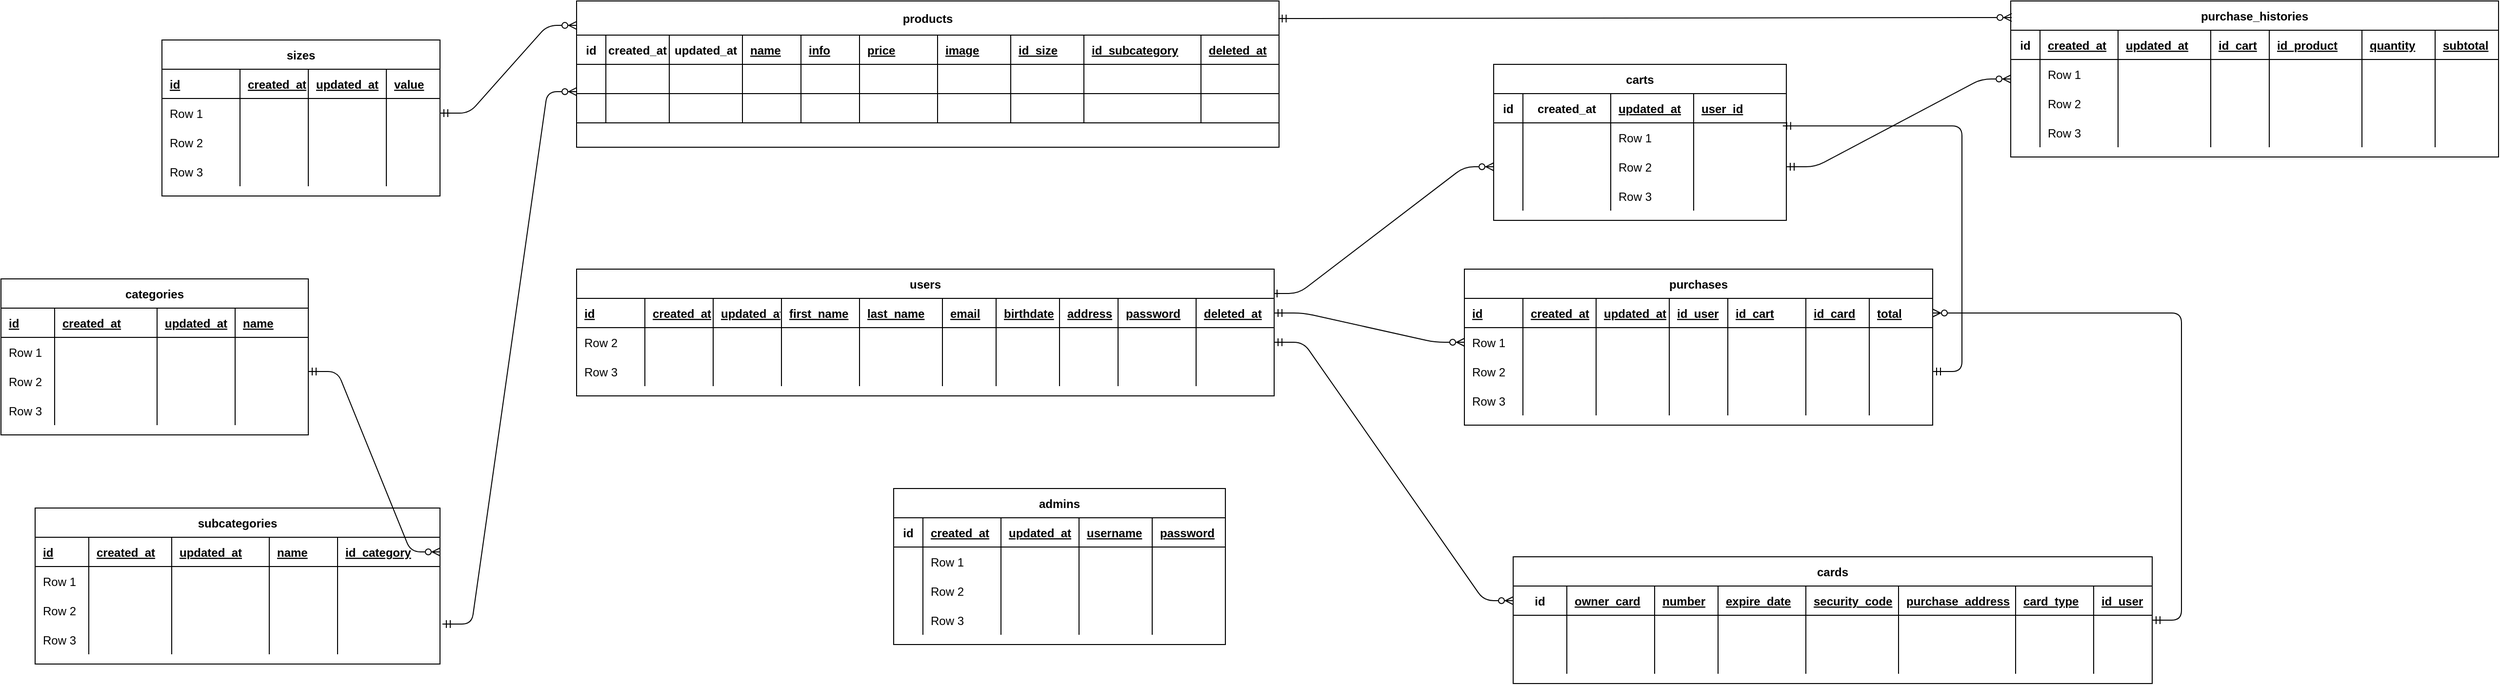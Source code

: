 <mxfile version="13.9.9" type="device" pages="2"><diagram id="R2lEEEUBdFMjLlhIrx00" name="Page-1"><mxGraphModel dx="4700" dy="823" grid="1" gridSize="5" guides="1" tooltips="1" connect="1" arrows="1" fold="1" page="1" pageScale="0.6" pageWidth="1600" pageHeight="1200" background="#FFFFFF" math="0" shadow="0" extFonts="Permanent Marker^https://fonts.googleapis.com/css?family=Permanent+Marker"><root><mxCell id="0"/><mxCell id="1" parent="0"/><mxCell id="vSPl4P5YNpKy3UuvUyBl-4" value="" style="edgeStyle=entityRelationEdgeStyle;fontSize=12;html=1;endArrow=ERzeroToMany;startArrow=ERmandOne;exitX=0.993;exitY=0.192;exitDx=0;exitDy=0;exitPerimeter=0;entryX=0;entryY=0.5;entryDx=0;entryDy=0;" parent="1" source="vSPl4P5YNpKy3UuvUyBl-18" target="mPiFejmMjLk8-Qx_vGBK-108" edge="1"><mxGeometry width="100" height="100" relative="1" as="geometry"><mxPoint x="-1450" y="370" as="sourcePoint"/><mxPoint x="-1350" y="270" as="targetPoint"/></mxGeometry></mxCell><mxCell id="vSPl4P5YNpKy3UuvUyBl-5" value="purchase_histories" style="shape=table;startSize=30;container=1;collapsible=1;childLayout=tableLayout;fixedRows=1;rowLines=0;fontStyle=1;align=center;resizeLast=1;" parent="1" vertex="1"><mxGeometry x="-695" y="15" width="500" height="160" as="geometry"/></mxCell><mxCell id="vSPl4P5YNpKy3UuvUyBl-6" value="" style="shape=partialRectangle;collapsible=0;dropTarget=0;pointerEvents=0;fillColor=none;top=0;left=0;bottom=1;right=0;points=[[0,0.5],[1,0.5]];portConstraint=eastwest;" parent="vSPl4P5YNpKy3UuvUyBl-5" vertex="1"><mxGeometry y="30" width="500" height="30" as="geometry"/></mxCell><mxCell id="vSPl4P5YNpKy3UuvUyBl-7" value="id" style="shape=partialRectangle;connectable=0;fillColor=none;top=0;left=0;bottom=0;right=0;fontStyle=1;overflow=hidden;" parent="vSPl4P5YNpKy3UuvUyBl-6" vertex="1"><mxGeometry width="30" height="30" as="geometry"/></mxCell><mxCell id="vSPl4P5YNpKy3UuvUyBl-8" value="created_at" style="shape=partialRectangle;connectable=0;fillColor=none;top=0;left=0;bottom=0;right=0;align=left;spacingLeft=6;fontStyle=5;overflow=hidden;" parent="vSPl4P5YNpKy3UuvUyBl-6" vertex="1"><mxGeometry x="30" width="80" height="30" as="geometry"/></mxCell><mxCell id="mPiFejmMjLk8-Qx_vGBK-131" value="updated_at" style="shape=partialRectangle;connectable=0;fillColor=none;top=0;left=0;bottom=0;right=0;align=left;spacingLeft=6;fontStyle=5;overflow=hidden;" parent="vSPl4P5YNpKy3UuvUyBl-6" vertex="1"><mxGeometry x="110" width="95" height="30" as="geometry"/></mxCell><mxCell id="mPiFejmMjLk8-Qx_vGBK-135" value="id_cart" style="shape=partialRectangle;connectable=0;fillColor=none;top=0;left=0;bottom=0;right=0;align=left;spacingLeft=6;fontStyle=5;overflow=hidden;" parent="vSPl4P5YNpKy3UuvUyBl-6" vertex="1"><mxGeometry x="205" width="60" height="30" as="geometry"/></mxCell><mxCell id="mPiFejmMjLk8-Qx_vGBK-143" value="id_product" style="shape=partialRectangle;connectable=0;fillColor=none;top=0;left=0;bottom=0;right=0;align=left;spacingLeft=6;fontStyle=5;overflow=hidden;" parent="vSPl4P5YNpKy3UuvUyBl-6" vertex="1"><mxGeometry x="265" width="95" height="30" as="geometry"/></mxCell><mxCell id="mPiFejmMjLk8-Qx_vGBK-139" value="quantity" style="shape=partialRectangle;connectable=0;fillColor=none;top=0;left=0;bottom=0;right=0;align=left;spacingLeft=6;fontStyle=5;overflow=hidden;" parent="vSPl4P5YNpKy3UuvUyBl-6" vertex="1"><mxGeometry x="360" width="75" height="30" as="geometry"/></mxCell><mxCell id="mPiFejmMjLk8-Qx_vGBK-151" value="subtotal" style="shape=partialRectangle;connectable=0;fillColor=none;top=0;left=0;bottom=0;right=0;align=left;spacingLeft=6;fontStyle=5;overflow=hidden;" parent="vSPl4P5YNpKy3UuvUyBl-6" vertex="1"><mxGeometry x="435" width="65" height="30" as="geometry"/></mxCell><mxCell id="vSPl4P5YNpKy3UuvUyBl-9" value="" style="shape=partialRectangle;collapsible=0;dropTarget=0;pointerEvents=0;fillColor=none;top=0;left=0;bottom=0;right=0;points=[[0,0.5],[1,0.5]];portConstraint=eastwest;" parent="vSPl4P5YNpKy3UuvUyBl-5" vertex="1"><mxGeometry y="60" width="500" height="30" as="geometry"/></mxCell><mxCell id="vSPl4P5YNpKy3UuvUyBl-10" value="" style="shape=partialRectangle;connectable=0;fillColor=none;top=0;left=0;bottom=0;right=0;editable=1;overflow=hidden;" parent="vSPl4P5YNpKy3UuvUyBl-9" vertex="1"><mxGeometry width="30" height="30" as="geometry"/></mxCell><mxCell id="vSPl4P5YNpKy3UuvUyBl-11" value="Row 1" style="shape=partialRectangle;connectable=0;fillColor=none;top=0;left=0;bottom=0;right=0;align=left;spacingLeft=6;overflow=hidden;" parent="vSPl4P5YNpKy3UuvUyBl-9" vertex="1"><mxGeometry x="30" width="80" height="30" as="geometry"/></mxCell><mxCell id="mPiFejmMjLk8-Qx_vGBK-132" style="shape=partialRectangle;connectable=0;fillColor=none;top=0;left=0;bottom=0;right=0;align=left;spacingLeft=6;overflow=hidden;" parent="vSPl4P5YNpKy3UuvUyBl-9" vertex="1"><mxGeometry x="110" width="95" height="30" as="geometry"/></mxCell><mxCell id="mPiFejmMjLk8-Qx_vGBK-136" style="shape=partialRectangle;connectable=0;fillColor=none;top=0;left=0;bottom=0;right=0;align=left;spacingLeft=6;overflow=hidden;" parent="vSPl4P5YNpKy3UuvUyBl-9" vertex="1"><mxGeometry x="205" width="60" height="30" as="geometry"/></mxCell><mxCell id="mPiFejmMjLk8-Qx_vGBK-144" style="shape=partialRectangle;connectable=0;fillColor=none;top=0;left=0;bottom=0;right=0;align=left;spacingLeft=6;overflow=hidden;" parent="vSPl4P5YNpKy3UuvUyBl-9" vertex="1"><mxGeometry x="265" width="95" height="30" as="geometry"/></mxCell><mxCell id="mPiFejmMjLk8-Qx_vGBK-140" style="shape=partialRectangle;connectable=0;fillColor=none;top=0;left=0;bottom=0;right=0;align=left;spacingLeft=6;overflow=hidden;" parent="vSPl4P5YNpKy3UuvUyBl-9" vertex="1"><mxGeometry x="360" width="75" height="30" as="geometry"/></mxCell><mxCell id="mPiFejmMjLk8-Qx_vGBK-152" style="shape=partialRectangle;connectable=0;fillColor=none;top=0;left=0;bottom=0;right=0;align=left;spacingLeft=6;overflow=hidden;" parent="vSPl4P5YNpKy3UuvUyBl-9" vertex="1"><mxGeometry x="435" width="65" height="30" as="geometry"/></mxCell><mxCell id="vSPl4P5YNpKy3UuvUyBl-12" value="" style="shape=partialRectangle;collapsible=0;dropTarget=0;pointerEvents=0;fillColor=none;top=0;left=0;bottom=0;right=0;points=[[0,0.5],[1,0.5]];portConstraint=eastwest;" parent="vSPl4P5YNpKy3UuvUyBl-5" vertex="1"><mxGeometry y="90" width="500" height="30" as="geometry"/></mxCell><mxCell id="vSPl4P5YNpKy3UuvUyBl-13" value="" style="shape=partialRectangle;connectable=0;fillColor=none;top=0;left=0;bottom=0;right=0;editable=1;overflow=hidden;" parent="vSPl4P5YNpKy3UuvUyBl-12" vertex="1"><mxGeometry width="30" height="30" as="geometry"/></mxCell><mxCell id="vSPl4P5YNpKy3UuvUyBl-14" value="Row 2" style="shape=partialRectangle;connectable=0;fillColor=none;top=0;left=0;bottom=0;right=0;align=left;spacingLeft=6;overflow=hidden;" parent="vSPl4P5YNpKy3UuvUyBl-12" vertex="1"><mxGeometry x="30" width="80" height="30" as="geometry"/></mxCell><mxCell id="mPiFejmMjLk8-Qx_vGBK-133" style="shape=partialRectangle;connectable=0;fillColor=none;top=0;left=0;bottom=0;right=0;align=left;spacingLeft=6;overflow=hidden;" parent="vSPl4P5YNpKy3UuvUyBl-12" vertex="1"><mxGeometry x="110" width="95" height="30" as="geometry"/></mxCell><mxCell id="mPiFejmMjLk8-Qx_vGBK-137" style="shape=partialRectangle;connectable=0;fillColor=none;top=0;left=0;bottom=0;right=0;align=left;spacingLeft=6;overflow=hidden;" parent="vSPl4P5YNpKy3UuvUyBl-12" vertex="1"><mxGeometry x="205" width="60" height="30" as="geometry"/></mxCell><mxCell id="mPiFejmMjLk8-Qx_vGBK-145" style="shape=partialRectangle;connectable=0;fillColor=none;top=0;left=0;bottom=0;right=0;align=left;spacingLeft=6;overflow=hidden;" parent="vSPl4P5YNpKy3UuvUyBl-12" vertex="1"><mxGeometry x="265" width="95" height="30" as="geometry"/></mxCell><mxCell id="mPiFejmMjLk8-Qx_vGBK-141" style="shape=partialRectangle;connectable=0;fillColor=none;top=0;left=0;bottom=0;right=0;align=left;spacingLeft=6;overflow=hidden;" parent="vSPl4P5YNpKy3UuvUyBl-12" vertex="1"><mxGeometry x="360" width="75" height="30" as="geometry"/></mxCell><mxCell id="mPiFejmMjLk8-Qx_vGBK-153" style="shape=partialRectangle;connectable=0;fillColor=none;top=0;left=0;bottom=0;right=0;align=left;spacingLeft=6;overflow=hidden;" parent="vSPl4P5YNpKy3UuvUyBl-12" vertex="1"><mxGeometry x="435" width="65" height="30" as="geometry"/></mxCell><mxCell id="vSPl4P5YNpKy3UuvUyBl-15" value="" style="shape=partialRectangle;collapsible=0;dropTarget=0;pointerEvents=0;fillColor=none;top=0;left=0;bottom=0;right=0;points=[[0,0.5],[1,0.5]];portConstraint=eastwest;" parent="vSPl4P5YNpKy3UuvUyBl-5" vertex="1"><mxGeometry y="120" width="500" height="30" as="geometry"/></mxCell><mxCell id="vSPl4P5YNpKy3UuvUyBl-16" value="" style="shape=partialRectangle;connectable=0;fillColor=none;top=0;left=0;bottom=0;right=0;editable=1;overflow=hidden;" parent="vSPl4P5YNpKy3UuvUyBl-15" vertex="1"><mxGeometry width="30" height="30" as="geometry"/></mxCell><mxCell id="vSPl4P5YNpKy3UuvUyBl-17" value="Row 3" style="shape=partialRectangle;connectable=0;fillColor=none;top=0;left=0;bottom=0;right=0;align=left;spacingLeft=6;overflow=hidden;" parent="vSPl4P5YNpKy3UuvUyBl-15" vertex="1"><mxGeometry x="30" width="80" height="30" as="geometry"/></mxCell><mxCell id="mPiFejmMjLk8-Qx_vGBK-134" style="shape=partialRectangle;connectable=0;fillColor=none;top=0;left=0;bottom=0;right=0;align=left;spacingLeft=6;overflow=hidden;" parent="vSPl4P5YNpKy3UuvUyBl-15" vertex="1"><mxGeometry x="110" width="95" height="30" as="geometry"/></mxCell><mxCell id="mPiFejmMjLk8-Qx_vGBK-138" style="shape=partialRectangle;connectable=0;fillColor=none;top=0;left=0;bottom=0;right=0;align=left;spacingLeft=6;overflow=hidden;" parent="vSPl4P5YNpKy3UuvUyBl-15" vertex="1"><mxGeometry x="205" width="60" height="30" as="geometry"/></mxCell><mxCell id="mPiFejmMjLk8-Qx_vGBK-146" style="shape=partialRectangle;connectable=0;fillColor=none;top=0;left=0;bottom=0;right=0;align=left;spacingLeft=6;overflow=hidden;" parent="vSPl4P5YNpKy3UuvUyBl-15" vertex="1"><mxGeometry x="265" width="95" height="30" as="geometry"/></mxCell><mxCell id="mPiFejmMjLk8-Qx_vGBK-142" style="shape=partialRectangle;connectable=0;fillColor=none;top=0;left=0;bottom=0;right=0;align=left;spacingLeft=6;overflow=hidden;" parent="vSPl4P5YNpKy3UuvUyBl-15" vertex="1"><mxGeometry x="360" width="75" height="30" as="geometry"/></mxCell><mxCell id="mPiFejmMjLk8-Qx_vGBK-154" style="shape=partialRectangle;connectable=0;fillColor=none;top=0;left=0;bottom=0;right=0;align=left;spacingLeft=6;overflow=hidden;" parent="vSPl4P5YNpKy3UuvUyBl-15" vertex="1"><mxGeometry x="435" width="65" height="30" as="geometry"/></mxCell><mxCell id="vSPl4P5YNpKy3UuvUyBl-18" value="users" style="shape=table;startSize=30;container=1;collapsible=1;childLayout=tableLayout;fixedRows=1;rowLines=0;fontStyle=1;align=center;resizeLast=1;" parent="1" vertex="1"><mxGeometry x="-2165" y="290" width="715" height="130" as="geometry"/></mxCell><mxCell id="vSPl4P5YNpKy3UuvUyBl-19" value="" style="shape=partialRectangle;collapsible=0;dropTarget=0;pointerEvents=0;fillColor=none;top=0;left=0;bottom=1;right=0;points=[[0,0.5],[1,0.5]];portConstraint=eastwest;" parent="vSPl4P5YNpKy3UuvUyBl-18" vertex="1"><mxGeometry y="30" width="715" height="30" as="geometry"/></mxCell><mxCell id="vSPl4P5YNpKy3UuvUyBl-21" value="id" style="shape=partialRectangle;connectable=0;fillColor=none;top=0;left=0;bottom=0;right=0;align=left;spacingLeft=6;fontStyle=5;overflow=hidden;" parent="vSPl4P5YNpKy3UuvUyBl-19" vertex="1"><mxGeometry width="70" height="30" as="geometry"/></mxCell><mxCell id="mPiFejmMjLk8-Qx_vGBK-31" value="created_at" style="shape=partialRectangle;connectable=0;fillColor=none;top=0;left=0;bottom=0;right=0;align=left;spacingLeft=6;fontStyle=5;overflow=hidden;" parent="vSPl4P5YNpKy3UuvUyBl-19" vertex="1"><mxGeometry x="70" width="70" height="30" as="geometry"/></mxCell><mxCell id="mPiFejmMjLk8-Qx_vGBK-28" value="updated_at" style="shape=partialRectangle;connectable=0;fillColor=none;top=0;left=0;bottom=0;right=0;align=left;spacingLeft=6;fontStyle=5;overflow=hidden;" parent="vSPl4P5YNpKy3UuvUyBl-19" vertex="1"><mxGeometry x="140" width="70" height="30" as="geometry"/></mxCell><mxCell id="vSPl4P5YNpKy3UuvUyBl-97" value="first_name" style="shape=partialRectangle;connectable=0;fillColor=none;top=0;left=0;bottom=0;right=0;align=left;spacingLeft=6;fontStyle=5;overflow=hidden;" parent="vSPl4P5YNpKy3UuvUyBl-19" vertex="1"><mxGeometry x="210" width="80" height="30" as="geometry"/></mxCell><mxCell id="vSPl4P5YNpKy3UuvUyBl-101" value="last_name" style="shape=partialRectangle;connectable=0;fillColor=none;top=0;left=0;bottom=0;right=0;align=left;spacingLeft=6;fontStyle=5;overflow=hidden;" parent="vSPl4P5YNpKy3UuvUyBl-19" vertex="1"><mxGeometry x="290" width="85" height="30" as="geometry"/></mxCell><mxCell id="vSPl4P5YNpKy3UuvUyBl-105" value="email" style="shape=partialRectangle;connectable=0;fillColor=none;top=0;left=0;bottom=0;right=0;align=left;spacingLeft=6;fontStyle=5;overflow=hidden;" parent="vSPl4P5YNpKy3UuvUyBl-19" vertex="1"><mxGeometry x="375" width="55" height="30" as="geometry"/></mxCell><mxCell id="vSPl4P5YNpKy3UuvUyBl-109" value="birthdate" style="shape=partialRectangle;connectable=0;fillColor=none;top=0;left=0;bottom=0;right=0;align=left;spacingLeft=6;fontStyle=5;overflow=hidden;" parent="vSPl4P5YNpKy3UuvUyBl-19" vertex="1"><mxGeometry x="430" width="65" height="30" as="geometry"/></mxCell><mxCell id="a8ahJsi4P3gvASHNWdwC-8" value="address" style="shape=partialRectangle;connectable=0;fillColor=none;top=0;left=0;bottom=0;right=0;align=left;spacingLeft=6;fontStyle=5;overflow=hidden;" parent="vSPl4P5YNpKy3UuvUyBl-19" vertex="1"><mxGeometry x="495" width="60" height="30" as="geometry"/></mxCell><mxCell id="vSPl4P5YNpKy3UuvUyBl-113" value="password" style="shape=partialRectangle;connectable=0;fillColor=none;top=0;left=0;bottom=0;right=0;align=left;spacingLeft=6;fontStyle=5;overflow=hidden;" parent="vSPl4P5YNpKy3UuvUyBl-19" vertex="1"><mxGeometry x="555" width="80" height="30" as="geometry"/></mxCell><mxCell id="mPiFejmMjLk8-Qx_vGBK-25" value="deleted_at" style="shape=partialRectangle;connectable=0;fillColor=none;top=0;left=0;bottom=0;right=0;align=left;spacingLeft=6;fontStyle=5;overflow=hidden;" parent="vSPl4P5YNpKy3UuvUyBl-19" vertex="1"><mxGeometry x="635" width="80" height="30" as="geometry"/></mxCell><mxCell id="vSPl4P5YNpKy3UuvUyBl-25" value="" style="shape=partialRectangle;collapsible=0;dropTarget=0;pointerEvents=0;fillColor=none;top=0;left=0;bottom=0;right=0;points=[[0,0.5],[1,0.5]];portConstraint=eastwest;" parent="vSPl4P5YNpKy3UuvUyBl-18" vertex="1"><mxGeometry y="60" width="715" height="30" as="geometry"/></mxCell><mxCell id="vSPl4P5YNpKy3UuvUyBl-27" value="Row 2" style="shape=partialRectangle;connectable=0;fillColor=none;top=0;left=0;bottom=0;right=0;align=left;spacingLeft=6;overflow=hidden;" parent="vSPl4P5YNpKy3UuvUyBl-25" vertex="1"><mxGeometry width="70" height="30" as="geometry"/></mxCell><mxCell id="mPiFejmMjLk8-Qx_vGBK-32" style="shape=partialRectangle;connectable=0;fillColor=none;top=0;left=0;bottom=0;right=0;align=left;spacingLeft=6;overflow=hidden;" parent="vSPl4P5YNpKy3UuvUyBl-25" vertex="1"><mxGeometry x="70" width="70" height="30" as="geometry"/></mxCell><mxCell id="mPiFejmMjLk8-Qx_vGBK-29" style="shape=partialRectangle;connectable=0;fillColor=none;top=0;left=0;bottom=0;right=0;align=left;spacingLeft=6;overflow=hidden;" parent="vSPl4P5YNpKy3UuvUyBl-25" vertex="1"><mxGeometry x="140" width="70" height="30" as="geometry"/></mxCell><mxCell id="vSPl4P5YNpKy3UuvUyBl-99" style="shape=partialRectangle;connectable=0;fillColor=none;top=0;left=0;bottom=0;right=0;align=left;spacingLeft=6;overflow=hidden;" parent="vSPl4P5YNpKy3UuvUyBl-25" vertex="1"><mxGeometry x="210" width="80" height="30" as="geometry"/></mxCell><mxCell id="vSPl4P5YNpKy3UuvUyBl-103" style="shape=partialRectangle;connectable=0;fillColor=none;top=0;left=0;bottom=0;right=0;align=left;spacingLeft=6;overflow=hidden;" parent="vSPl4P5YNpKy3UuvUyBl-25" vertex="1"><mxGeometry x="290" width="85" height="30" as="geometry"/></mxCell><mxCell id="vSPl4P5YNpKy3UuvUyBl-107" style="shape=partialRectangle;connectable=0;fillColor=none;top=0;left=0;bottom=0;right=0;align=left;spacingLeft=6;overflow=hidden;" parent="vSPl4P5YNpKy3UuvUyBl-25" vertex="1"><mxGeometry x="375" width="55" height="30" as="geometry"/></mxCell><mxCell id="vSPl4P5YNpKy3UuvUyBl-111" style="shape=partialRectangle;connectable=0;fillColor=none;top=0;left=0;bottom=0;right=0;align=left;spacingLeft=6;overflow=hidden;" parent="vSPl4P5YNpKy3UuvUyBl-25" vertex="1"><mxGeometry x="430" width="65" height="30" as="geometry"/></mxCell><mxCell id="a8ahJsi4P3gvASHNWdwC-9" style="shape=partialRectangle;connectable=0;fillColor=none;top=0;left=0;bottom=0;right=0;align=left;spacingLeft=6;overflow=hidden;" parent="vSPl4P5YNpKy3UuvUyBl-25" vertex="1"><mxGeometry x="495" width="60" height="30" as="geometry"/></mxCell><mxCell id="vSPl4P5YNpKy3UuvUyBl-115" style="shape=partialRectangle;connectable=0;fillColor=none;top=0;left=0;bottom=0;right=0;align=left;spacingLeft=6;overflow=hidden;" parent="vSPl4P5YNpKy3UuvUyBl-25" vertex="1"><mxGeometry x="555" width="80" height="30" as="geometry"/></mxCell><mxCell id="mPiFejmMjLk8-Qx_vGBK-26" style="shape=partialRectangle;connectable=0;fillColor=none;top=0;left=0;bottom=0;right=0;align=left;spacingLeft=6;overflow=hidden;" parent="vSPl4P5YNpKy3UuvUyBl-25" vertex="1"><mxGeometry x="635" width="80" height="30" as="geometry"/></mxCell><mxCell id="vSPl4P5YNpKy3UuvUyBl-28" value="" style="shape=partialRectangle;collapsible=0;dropTarget=0;pointerEvents=0;fillColor=none;top=0;left=0;bottom=0;right=0;points=[[0,0.5],[1,0.5]];portConstraint=eastwest;" parent="vSPl4P5YNpKy3UuvUyBl-18" vertex="1"><mxGeometry y="90" width="715" height="30" as="geometry"/></mxCell><mxCell id="vSPl4P5YNpKy3UuvUyBl-30" value="Row 3" style="shape=partialRectangle;connectable=0;fillColor=none;top=0;left=0;bottom=0;right=0;align=left;spacingLeft=6;overflow=hidden;" parent="vSPl4P5YNpKy3UuvUyBl-28" vertex="1"><mxGeometry width="70" height="30" as="geometry"/></mxCell><mxCell id="mPiFejmMjLk8-Qx_vGBK-33" style="shape=partialRectangle;connectable=0;fillColor=none;top=0;left=0;bottom=0;right=0;align=left;spacingLeft=6;overflow=hidden;" parent="vSPl4P5YNpKy3UuvUyBl-28" vertex="1"><mxGeometry x="70" width="70" height="30" as="geometry"/></mxCell><mxCell id="mPiFejmMjLk8-Qx_vGBK-30" style="shape=partialRectangle;connectable=0;fillColor=none;top=0;left=0;bottom=0;right=0;align=left;spacingLeft=6;overflow=hidden;" parent="vSPl4P5YNpKy3UuvUyBl-28" vertex="1"><mxGeometry x="140" width="70" height="30" as="geometry"/></mxCell><mxCell id="vSPl4P5YNpKy3UuvUyBl-100" style="shape=partialRectangle;connectable=0;fillColor=none;top=0;left=0;bottom=0;right=0;align=left;spacingLeft=6;overflow=hidden;" parent="vSPl4P5YNpKy3UuvUyBl-28" vertex="1"><mxGeometry x="210" width="80" height="30" as="geometry"/></mxCell><mxCell id="vSPl4P5YNpKy3UuvUyBl-104" style="shape=partialRectangle;connectable=0;fillColor=none;top=0;left=0;bottom=0;right=0;align=left;spacingLeft=6;overflow=hidden;" parent="vSPl4P5YNpKy3UuvUyBl-28" vertex="1"><mxGeometry x="290" width="85" height="30" as="geometry"/></mxCell><mxCell id="vSPl4P5YNpKy3UuvUyBl-108" style="shape=partialRectangle;connectable=0;fillColor=none;top=0;left=0;bottom=0;right=0;align=left;spacingLeft=6;overflow=hidden;" parent="vSPl4P5YNpKy3UuvUyBl-28" vertex="1"><mxGeometry x="375" width="55" height="30" as="geometry"/></mxCell><mxCell id="vSPl4P5YNpKy3UuvUyBl-112" style="shape=partialRectangle;connectable=0;fillColor=none;top=0;left=0;bottom=0;right=0;align=left;spacingLeft=6;overflow=hidden;" parent="vSPl4P5YNpKy3UuvUyBl-28" vertex="1"><mxGeometry x="430" width="65" height="30" as="geometry"/></mxCell><mxCell id="a8ahJsi4P3gvASHNWdwC-10" style="shape=partialRectangle;connectable=0;fillColor=none;top=0;left=0;bottom=0;right=0;align=left;spacingLeft=6;overflow=hidden;" parent="vSPl4P5YNpKy3UuvUyBl-28" vertex="1"><mxGeometry x="495" width="60" height="30" as="geometry"/></mxCell><mxCell id="vSPl4P5YNpKy3UuvUyBl-116" style="shape=partialRectangle;connectable=0;fillColor=none;top=0;left=0;bottom=0;right=0;align=left;spacingLeft=6;overflow=hidden;" parent="vSPl4P5YNpKy3UuvUyBl-28" vertex="1"><mxGeometry x="555" width="80" height="30" as="geometry"/></mxCell><mxCell id="mPiFejmMjLk8-Qx_vGBK-27" style="shape=partialRectangle;connectable=0;fillColor=none;top=0;left=0;bottom=0;right=0;align=left;spacingLeft=6;overflow=hidden;" parent="vSPl4P5YNpKy3UuvUyBl-28" vertex="1"><mxGeometry x="635" width="80" height="30" as="geometry"/></mxCell><mxCell id="vSPl4P5YNpKy3UuvUyBl-31" value="categories" style="shape=table;startSize=30;container=1;collapsible=1;childLayout=tableLayout;fixedRows=1;rowLines=0;fontStyle=1;align=center;resizeLast=1;" parent="1" vertex="1"><mxGeometry x="-2755" y="300" width="315" height="160" as="geometry"/></mxCell><mxCell id="vSPl4P5YNpKy3UuvUyBl-32" value="" style="shape=partialRectangle;collapsible=0;dropTarget=0;pointerEvents=0;fillColor=none;top=0;left=0;bottom=1;right=0;points=[[0,0.5],[1,0.5]];portConstraint=eastwest;" parent="vSPl4P5YNpKy3UuvUyBl-31" vertex="1"><mxGeometry y="30" width="315" height="30" as="geometry"/></mxCell><mxCell id="vSPl4P5YNpKy3UuvUyBl-34" value="id" style="shape=partialRectangle;connectable=0;fillColor=none;top=0;left=0;bottom=0;right=0;align=left;spacingLeft=6;fontStyle=5;overflow=hidden;" parent="vSPl4P5YNpKy3UuvUyBl-32" vertex="1"><mxGeometry width="55" height="30" as="geometry"/></mxCell><mxCell id="mPiFejmMjLk8-Qx_vGBK-50" value="created_at" style="shape=partialRectangle;connectable=0;fillColor=none;top=0;left=0;bottom=0;right=0;align=left;spacingLeft=6;fontStyle=5;overflow=hidden;" parent="vSPl4P5YNpKy3UuvUyBl-32" vertex="1"><mxGeometry x="55" width="105" height="30" as="geometry"/></mxCell><mxCell id="mPiFejmMjLk8-Qx_vGBK-46" value="updated_at" style="shape=partialRectangle;connectable=0;fillColor=none;top=0;left=0;bottom=0;right=0;align=left;spacingLeft=6;fontStyle=5;overflow=hidden;" parent="vSPl4P5YNpKy3UuvUyBl-32" vertex="1"><mxGeometry x="160" width="80" height="30" as="geometry"/></mxCell><mxCell id="vSPl4P5YNpKy3UuvUyBl-130" value="name" style="shape=partialRectangle;connectable=0;fillColor=none;top=0;left=0;bottom=0;right=0;align=left;spacingLeft=6;fontStyle=5;overflow=hidden;" parent="vSPl4P5YNpKy3UuvUyBl-32" vertex="1"><mxGeometry x="240" width="75" height="30" as="geometry"/></mxCell><mxCell id="vSPl4P5YNpKy3UuvUyBl-35" value="" style="shape=partialRectangle;collapsible=0;dropTarget=0;pointerEvents=0;fillColor=none;top=0;left=0;bottom=0;right=0;points=[[0,0.5],[1,0.5]];portConstraint=eastwest;" parent="vSPl4P5YNpKy3UuvUyBl-31" vertex="1"><mxGeometry y="60" width="315" height="30" as="geometry"/></mxCell><mxCell id="vSPl4P5YNpKy3UuvUyBl-37" value="Row 1" style="shape=partialRectangle;connectable=0;fillColor=none;top=0;left=0;bottom=0;right=0;align=left;spacingLeft=6;overflow=hidden;" parent="vSPl4P5YNpKy3UuvUyBl-35" vertex="1"><mxGeometry width="55" height="30" as="geometry"/></mxCell><mxCell id="mPiFejmMjLk8-Qx_vGBK-51" style="shape=partialRectangle;connectable=0;fillColor=none;top=0;left=0;bottom=0;right=0;align=left;spacingLeft=6;overflow=hidden;" parent="vSPl4P5YNpKy3UuvUyBl-35" vertex="1"><mxGeometry x="55" width="105" height="30" as="geometry"/></mxCell><mxCell id="mPiFejmMjLk8-Qx_vGBK-47" style="shape=partialRectangle;connectable=0;fillColor=none;top=0;left=0;bottom=0;right=0;align=left;spacingLeft=6;overflow=hidden;" parent="vSPl4P5YNpKy3UuvUyBl-35" vertex="1"><mxGeometry x="160" width="80" height="30" as="geometry"/></mxCell><mxCell id="vSPl4P5YNpKy3UuvUyBl-131" style="shape=partialRectangle;connectable=0;fillColor=none;top=0;left=0;bottom=0;right=0;align=left;spacingLeft=6;overflow=hidden;" parent="vSPl4P5YNpKy3UuvUyBl-35" vertex="1"><mxGeometry x="240" width="75" height="30" as="geometry"/></mxCell><mxCell id="vSPl4P5YNpKy3UuvUyBl-38" value="" style="shape=partialRectangle;collapsible=0;dropTarget=0;pointerEvents=0;fillColor=none;top=0;left=0;bottom=0;right=0;points=[[0,0.5],[1,0.5]];portConstraint=eastwest;" parent="vSPl4P5YNpKy3UuvUyBl-31" vertex="1"><mxGeometry y="90" width="315" height="30" as="geometry"/></mxCell><mxCell id="vSPl4P5YNpKy3UuvUyBl-40" value="Row 2" style="shape=partialRectangle;connectable=0;fillColor=none;top=0;left=0;bottom=0;right=0;align=left;spacingLeft=6;overflow=hidden;" parent="vSPl4P5YNpKy3UuvUyBl-38" vertex="1"><mxGeometry width="55" height="30" as="geometry"/></mxCell><mxCell id="mPiFejmMjLk8-Qx_vGBK-52" style="shape=partialRectangle;connectable=0;fillColor=none;top=0;left=0;bottom=0;right=0;align=left;spacingLeft=6;overflow=hidden;" parent="vSPl4P5YNpKy3UuvUyBl-38" vertex="1"><mxGeometry x="55" width="105" height="30" as="geometry"/></mxCell><mxCell id="mPiFejmMjLk8-Qx_vGBK-48" style="shape=partialRectangle;connectable=0;fillColor=none;top=0;left=0;bottom=0;right=0;align=left;spacingLeft=6;overflow=hidden;" parent="vSPl4P5YNpKy3UuvUyBl-38" vertex="1"><mxGeometry x="160" width="80" height="30" as="geometry"/></mxCell><mxCell id="vSPl4P5YNpKy3UuvUyBl-132" style="shape=partialRectangle;connectable=0;fillColor=none;top=0;left=0;bottom=0;right=0;align=left;spacingLeft=6;overflow=hidden;" parent="vSPl4P5YNpKy3UuvUyBl-38" vertex="1"><mxGeometry x="240" width="75" height="30" as="geometry"/></mxCell><mxCell id="vSPl4P5YNpKy3UuvUyBl-41" value="" style="shape=partialRectangle;collapsible=0;dropTarget=0;pointerEvents=0;fillColor=none;top=0;left=0;bottom=0;right=0;points=[[0,0.5],[1,0.5]];portConstraint=eastwest;" parent="vSPl4P5YNpKy3UuvUyBl-31" vertex="1"><mxGeometry y="120" width="315" height="30" as="geometry"/></mxCell><mxCell id="vSPl4P5YNpKy3UuvUyBl-43" value="Row 3" style="shape=partialRectangle;connectable=0;fillColor=none;top=0;left=0;bottom=0;right=0;align=left;spacingLeft=6;overflow=hidden;" parent="vSPl4P5YNpKy3UuvUyBl-41" vertex="1"><mxGeometry width="55" height="30" as="geometry"/></mxCell><mxCell id="mPiFejmMjLk8-Qx_vGBK-53" style="shape=partialRectangle;connectable=0;fillColor=none;top=0;left=0;bottom=0;right=0;align=left;spacingLeft=6;overflow=hidden;" parent="vSPl4P5YNpKy3UuvUyBl-41" vertex="1"><mxGeometry x="55" width="105" height="30" as="geometry"/></mxCell><mxCell id="mPiFejmMjLk8-Qx_vGBK-49" style="shape=partialRectangle;connectable=0;fillColor=none;top=0;left=0;bottom=0;right=0;align=left;spacingLeft=6;overflow=hidden;" parent="vSPl4P5YNpKy3UuvUyBl-41" vertex="1"><mxGeometry x="160" width="80" height="30" as="geometry"/></mxCell><mxCell id="vSPl4P5YNpKy3UuvUyBl-133" style="shape=partialRectangle;connectable=0;fillColor=none;top=0;left=0;bottom=0;right=0;align=left;spacingLeft=6;overflow=hidden;" parent="vSPl4P5YNpKy3UuvUyBl-41" vertex="1"><mxGeometry x="240" width="75" height="30" as="geometry"/></mxCell><mxCell id="vSPl4P5YNpKy3UuvUyBl-44" value="products" style="shape=table;startSize=35;container=1;collapsible=1;childLayout=tableLayout;fixedRows=1;rowLines=0;fontStyle=1;align=center;resizeLast=1;" parent="1" vertex="1"><mxGeometry x="-2165" y="15" width="720" height="150" as="geometry"/></mxCell><mxCell id="vSPl4P5YNpKy3UuvUyBl-45" value="" style="shape=partialRectangle;collapsible=0;dropTarget=0;pointerEvents=0;fillColor=none;top=0;left=0;bottom=1;right=0;points=[[0,0.5],[1,0.5]];portConstraint=eastwest;" parent="vSPl4P5YNpKy3UuvUyBl-44" vertex="1"><mxGeometry y="35" width="720" height="30" as="geometry"/></mxCell><mxCell id="vSPl4P5YNpKy3UuvUyBl-46" value="id" style="shape=partialRectangle;connectable=0;fillColor=none;top=0;left=0;bottom=0;right=0;fontStyle=1;overflow=hidden;" parent="vSPl4P5YNpKy3UuvUyBl-45" vertex="1"><mxGeometry width="30" height="30" as="geometry"/></mxCell><mxCell id="mPiFejmMjLk8-Qx_vGBK-18" value="created_at" style="shape=partialRectangle;connectable=0;fillColor=none;top=0;left=0;bottom=0;right=0;fontStyle=1;overflow=hidden;" parent="vSPl4P5YNpKy3UuvUyBl-45" vertex="1"><mxGeometry x="30" width="65" height="30" as="geometry"/></mxCell><mxCell id="mPiFejmMjLk8-Qx_vGBK-15" value="updated_at" style="shape=partialRectangle;connectable=0;fillColor=none;top=0;left=0;bottom=0;right=0;fontStyle=1;overflow=hidden;" parent="vSPl4P5YNpKy3UuvUyBl-45" vertex="1"><mxGeometry x="95" width="75" height="30" as="geometry"/></mxCell><mxCell id="vSPl4P5YNpKy3UuvUyBl-66" value="name" style="shape=partialRectangle;connectable=0;fillColor=none;top=0;left=0;bottom=0;right=0;align=left;spacingLeft=6;fontStyle=5;overflow=hidden;" parent="vSPl4P5YNpKy3UuvUyBl-45" vertex="1"><mxGeometry x="170" width="60" height="30" as="geometry"/></mxCell><mxCell id="vSPl4P5YNpKy3UuvUyBl-73" value="info" style="shape=partialRectangle;connectable=0;fillColor=none;top=0;left=0;bottom=0;right=0;align=left;spacingLeft=6;fontStyle=5;overflow=hidden;" parent="vSPl4P5YNpKy3UuvUyBl-45" vertex="1"><mxGeometry x="230" width="60" height="30" as="geometry"/></mxCell><mxCell id="vSPl4P5YNpKy3UuvUyBl-80" value="price" style="shape=partialRectangle;connectable=0;fillColor=none;top=0;left=0;bottom=0;right=0;align=left;spacingLeft=6;fontStyle=5;overflow=hidden;" parent="vSPl4P5YNpKy3UuvUyBl-45" vertex="1"><mxGeometry x="290" width="80" height="30" as="geometry"/></mxCell><mxCell id="vSPl4P5YNpKy3UuvUyBl-87" value="image" style="shape=partialRectangle;connectable=0;fillColor=none;top=0;left=0;bottom=0;right=0;align=left;spacingLeft=6;fontStyle=5;overflow=hidden;" parent="vSPl4P5YNpKy3UuvUyBl-45" vertex="1"><mxGeometry x="370" width="75" height="30" as="geometry"/></mxCell><mxCell id="vSPl4P5YNpKy3UuvUyBl-94" value="id_size" style="shape=partialRectangle;connectable=0;fillColor=none;top=0;left=0;bottom=0;right=0;align=left;spacingLeft=6;fontStyle=5;overflow=hidden;" parent="vSPl4P5YNpKy3UuvUyBl-45" vertex="1"><mxGeometry x="445" width="75" height="30" as="geometry"/></mxCell><mxCell id="vSPl4P5YNpKy3UuvUyBl-95" value="id_subcategory" style="shape=partialRectangle;connectable=0;fillColor=none;top=0;left=0;bottom=0;right=0;align=left;spacingLeft=6;fontStyle=5;overflow=hidden;" parent="vSPl4P5YNpKy3UuvUyBl-45" vertex="1"><mxGeometry x="520" width="120" height="30" as="geometry"/></mxCell><mxCell id="mPiFejmMjLk8-Qx_vGBK-21" value="deleted_at" style="shape=partialRectangle;connectable=0;fillColor=none;top=0;left=0;bottom=0;right=0;align=left;spacingLeft=6;fontStyle=5;overflow=hidden;" parent="vSPl4P5YNpKy3UuvUyBl-45" vertex="1"><mxGeometry x="640" width="80" height="30" as="geometry"/></mxCell><mxCell id="a8ahJsi4P3gvASHNWdwC-32" style="shape=partialRectangle;collapsible=0;dropTarget=0;pointerEvents=0;fillColor=none;top=0;left=0;bottom=1;right=0;points=[[0,0.5],[1,0.5]];portConstraint=eastwest;" parent="vSPl4P5YNpKy3UuvUyBl-44" vertex="1"><mxGeometry y="65" width="720" height="30" as="geometry"/></mxCell><mxCell id="a8ahJsi4P3gvASHNWdwC-33" style="shape=partialRectangle;connectable=0;fillColor=none;top=0;left=0;bottom=0;right=0;fontStyle=1;overflow=hidden;" parent="a8ahJsi4P3gvASHNWdwC-32" vertex="1"><mxGeometry width="30" height="30" as="geometry"/></mxCell><mxCell id="mPiFejmMjLk8-Qx_vGBK-19" style="shape=partialRectangle;connectable=0;fillColor=none;top=0;left=0;bottom=0;right=0;fontStyle=1;overflow=hidden;" parent="a8ahJsi4P3gvASHNWdwC-32" vertex="1"><mxGeometry x="30" width="65" height="30" as="geometry"/></mxCell><mxCell id="mPiFejmMjLk8-Qx_vGBK-16" style="shape=partialRectangle;connectable=0;fillColor=none;top=0;left=0;bottom=0;right=0;fontStyle=1;overflow=hidden;" parent="a8ahJsi4P3gvASHNWdwC-32" vertex="1"><mxGeometry x="95" width="75" height="30" as="geometry"/></mxCell><mxCell id="a8ahJsi4P3gvASHNWdwC-34" style="shape=partialRectangle;connectable=0;fillColor=none;top=0;left=0;bottom=0;right=0;align=left;spacingLeft=6;fontStyle=5;overflow=hidden;" parent="a8ahJsi4P3gvASHNWdwC-32" vertex="1"><mxGeometry x="170" width="60" height="30" as="geometry"/></mxCell><mxCell id="a8ahJsi4P3gvASHNWdwC-35" style="shape=partialRectangle;connectable=0;fillColor=none;top=0;left=0;bottom=0;right=0;align=left;spacingLeft=6;fontStyle=5;overflow=hidden;" parent="a8ahJsi4P3gvASHNWdwC-32" vertex="1"><mxGeometry x="230" width="60" height="30" as="geometry"/></mxCell><mxCell id="a8ahJsi4P3gvASHNWdwC-36" style="shape=partialRectangle;connectable=0;fillColor=none;top=0;left=0;bottom=0;right=0;align=left;spacingLeft=6;fontStyle=5;overflow=hidden;" parent="a8ahJsi4P3gvASHNWdwC-32" vertex="1"><mxGeometry x="290" width="80" height="30" as="geometry"/></mxCell><mxCell id="a8ahJsi4P3gvASHNWdwC-37" style="shape=partialRectangle;connectable=0;fillColor=none;top=0;left=0;bottom=0;right=0;align=left;spacingLeft=6;fontStyle=5;overflow=hidden;" parent="a8ahJsi4P3gvASHNWdwC-32" vertex="1"><mxGeometry x="370" width="75" height="30" as="geometry"/></mxCell><mxCell id="a8ahJsi4P3gvASHNWdwC-38" style="shape=partialRectangle;connectable=0;fillColor=none;top=0;left=0;bottom=0;right=0;align=left;spacingLeft=6;fontStyle=5;overflow=hidden;" parent="a8ahJsi4P3gvASHNWdwC-32" vertex="1"><mxGeometry x="445" width="75" height="30" as="geometry"/></mxCell><mxCell id="a8ahJsi4P3gvASHNWdwC-40" style="shape=partialRectangle;connectable=0;fillColor=none;top=0;left=0;bottom=0;right=0;align=left;spacingLeft=6;fontStyle=5;overflow=hidden;" parent="a8ahJsi4P3gvASHNWdwC-32" vertex="1"><mxGeometry x="520" width="120" height="30" as="geometry"/></mxCell><mxCell id="mPiFejmMjLk8-Qx_vGBK-22" style="shape=partialRectangle;connectable=0;fillColor=none;top=0;left=0;bottom=0;right=0;align=left;spacingLeft=6;fontStyle=5;overflow=hidden;" parent="a8ahJsi4P3gvASHNWdwC-32" vertex="1"><mxGeometry x="640" width="80" height="30" as="geometry"/></mxCell><mxCell id="a8ahJsi4P3gvASHNWdwC-59" style="shape=partialRectangle;collapsible=0;dropTarget=0;pointerEvents=0;fillColor=none;top=0;left=0;bottom=1;right=0;points=[[0,0.5],[1,0.5]];portConstraint=eastwest;" parent="vSPl4P5YNpKy3UuvUyBl-44" vertex="1"><mxGeometry y="95" width="720" height="30" as="geometry"/></mxCell><mxCell id="a8ahJsi4P3gvASHNWdwC-60" style="shape=partialRectangle;connectable=0;fillColor=none;top=0;left=0;bottom=0;right=0;fontStyle=1;overflow=hidden;" parent="a8ahJsi4P3gvASHNWdwC-59" vertex="1"><mxGeometry width="30" height="30" as="geometry"/></mxCell><mxCell id="mPiFejmMjLk8-Qx_vGBK-20" style="shape=partialRectangle;connectable=0;fillColor=none;top=0;left=0;bottom=0;right=0;fontStyle=1;overflow=hidden;" parent="a8ahJsi4P3gvASHNWdwC-59" vertex="1"><mxGeometry x="30" width="65" height="30" as="geometry"/></mxCell><mxCell id="mPiFejmMjLk8-Qx_vGBK-17" style="shape=partialRectangle;connectable=0;fillColor=none;top=0;left=0;bottom=0;right=0;fontStyle=1;overflow=hidden;" parent="a8ahJsi4P3gvASHNWdwC-59" vertex="1"><mxGeometry x="95" width="75" height="30" as="geometry"/></mxCell><mxCell id="a8ahJsi4P3gvASHNWdwC-61" style="shape=partialRectangle;connectable=0;fillColor=none;top=0;left=0;bottom=0;right=0;align=left;spacingLeft=6;fontStyle=5;overflow=hidden;" parent="a8ahJsi4P3gvASHNWdwC-59" vertex="1"><mxGeometry x="170" width="60" height="30" as="geometry"/></mxCell><mxCell id="a8ahJsi4P3gvASHNWdwC-62" style="shape=partialRectangle;connectable=0;fillColor=none;top=0;left=0;bottom=0;right=0;align=left;spacingLeft=6;fontStyle=5;overflow=hidden;" parent="a8ahJsi4P3gvASHNWdwC-59" vertex="1"><mxGeometry x="230" width="60" height="30" as="geometry"/></mxCell><mxCell id="a8ahJsi4P3gvASHNWdwC-63" style="shape=partialRectangle;connectable=0;fillColor=none;top=0;left=0;bottom=0;right=0;align=left;spacingLeft=6;fontStyle=5;overflow=hidden;" parent="a8ahJsi4P3gvASHNWdwC-59" vertex="1"><mxGeometry x="290" width="80" height="30" as="geometry"/></mxCell><mxCell id="a8ahJsi4P3gvASHNWdwC-64" style="shape=partialRectangle;connectable=0;fillColor=none;top=0;left=0;bottom=0;right=0;align=left;spacingLeft=6;fontStyle=5;overflow=hidden;" parent="a8ahJsi4P3gvASHNWdwC-59" vertex="1"><mxGeometry x="370" width="75" height="30" as="geometry"/></mxCell><mxCell id="a8ahJsi4P3gvASHNWdwC-65" style="shape=partialRectangle;connectable=0;fillColor=none;top=0;left=0;bottom=0;right=0;align=left;spacingLeft=6;fontStyle=5;overflow=hidden;" parent="a8ahJsi4P3gvASHNWdwC-59" vertex="1"><mxGeometry x="445" width="75" height="30" as="geometry"/></mxCell><mxCell id="a8ahJsi4P3gvASHNWdwC-67" style="shape=partialRectangle;connectable=0;fillColor=none;top=0;left=0;bottom=0;right=0;align=left;spacingLeft=6;fontStyle=5;overflow=hidden;" parent="a8ahJsi4P3gvASHNWdwC-59" vertex="1"><mxGeometry x="520" width="120" height="30" as="geometry"/></mxCell><mxCell id="mPiFejmMjLk8-Qx_vGBK-23" style="shape=partialRectangle;connectable=0;fillColor=none;top=0;left=0;bottom=0;right=0;align=left;spacingLeft=6;fontStyle=5;overflow=hidden;" parent="a8ahJsi4P3gvASHNWdwC-59" vertex="1"><mxGeometry x="640" width="80" height="30" as="geometry"/></mxCell><mxCell id="vSPl4P5YNpKy3UuvUyBl-134" value="subcategories" style="shape=table;startSize=30;container=1;collapsible=1;childLayout=tableLayout;fixedRows=1;rowLines=0;fontStyle=1;align=center;resizeLast=1;" parent="1" vertex="1"><mxGeometry x="-2720" y="535" width="415" height="160" as="geometry"/></mxCell><mxCell id="vSPl4P5YNpKy3UuvUyBl-135" value="" style="shape=partialRectangle;collapsible=0;dropTarget=0;pointerEvents=0;fillColor=none;top=0;left=0;bottom=1;right=0;points=[[0,0.5],[1,0.5]];portConstraint=eastwest;" parent="vSPl4P5YNpKy3UuvUyBl-134" vertex="1"><mxGeometry y="30" width="415" height="30" as="geometry"/></mxCell><mxCell id="vSPl4P5YNpKy3UuvUyBl-137" value="id" style="shape=partialRectangle;connectable=0;fillColor=none;top=0;left=0;bottom=0;right=0;align=left;spacingLeft=6;fontStyle=5;overflow=hidden;" parent="vSPl4P5YNpKy3UuvUyBl-135" vertex="1"><mxGeometry width="55" height="30" as="geometry"/></mxCell><mxCell id="mPiFejmMjLk8-Qx_vGBK-42" value="created_at" style="shape=partialRectangle;connectable=0;fillColor=none;top=0;left=0;bottom=0;right=0;align=left;spacingLeft=6;fontStyle=5;overflow=hidden;" parent="vSPl4P5YNpKy3UuvUyBl-135" vertex="1"><mxGeometry x="55" width="85" height="30" as="geometry"/></mxCell><mxCell id="mPiFejmMjLk8-Qx_vGBK-38" value="updated_at" style="shape=partialRectangle;connectable=0;fillColor=none;top=0;left=0;bottom=0;right=0;align=left;spacingLeft=6;fontStyle=5;overflow=hidden;" parent="vSPl4P5YNpKy3UuvUyBl-135" vertex="1"><mxGeometry x="140" width="100" height="30" as="geometry"/></mxCell><mxCell id="vSPl4P5YNpKy3UuvUyBl-138" value="name" style="shape=partialRectangle;connectable=0;fillColor=none;top=0;left=0;bottom=0;right=0;align=left;spacingLeft=6;fontStyle=5;overflow=hidden;" parent="vSPl4P5YNpKy3UuvUyBl-135" vertex="1"><mxGeometry x="240" width="70" height="30" as="geometry"/></mxCell><mxCell id="vSPl4P5YNpKy3UuvUyBl-151" value="id_category" style="shape=partialRectangle;connectable=0;fillColor=none;top=0;left=0;bottom=0;right=0;align=left;spacingLeft=6;fontStyle=5;overflow=hidden;" parent="vSPl4P5YNpKy3UuvUyBl-135" vertex="1"><mxGeometry x="310" width="105" height="30" as="geometry"/></mxCell><mxCell id="vSPl4P5YNpKy3UuvUyBl-139" value="" style="shape=partialRectangle;collapsible=0;dropTarget=0;pointerEvents=0;fillColor=none;top=0;left=0;bottom=0;right=0;points=[[0,0.5],[1,0.5]];portConstraint=eastwest;" parent="vSPl4P5YNpKy3UuvUyBl-134" vertex="1"><mxGeometry y="60" width="415" height="30" as="geometry"/></mxCell><mxCell id="vSPl4P5YNpKy3UuvUyBl-141" value="Row 1" style="shape=partialRectangle;connectable=0;fillColor=none;top=0;left=0;bottom=0;right=0;align=left;spacingLeft=6;overflow=hidden;" parent="vSPl4P5YNpKy3UuvUyBl-139" vertex="1"><mxGeometry width="55" height="30" as="geometry"/></mxCell><mxCell id="mPiFejmMjLk8-Qx_vGBK-43" style="shape=partialRectangle;connectable=0;fillColor=none;top=0;left=0;bottom=0;right=0;align=left;spacingLeft=6;overflow=hidden;" parent="vSPl4P5YNpKy3UuvUyBl-139" vertex="1"><mxGeometry x="55" width="85" height="30" as="geometry"/></mxCell><mxCell id="mPiFejmMjLk8-Qx_vGBK-39" style="shape=partialRectangle;connectable=0;fillColor=none;top=0;left=0;bottom=0;right=0;align=left;spacingLeft=6;overflow=hidden;" parent="vSPl4P5YNpKy3UuvUyBl-139" vertex="1"><mxGeometry x="140" width="100" height="30" as="geometry"/></mxCell><mxCell id="vSPl4P5YNpKy3UuvUyBl-142" style="shape=partialRectangle;connectable=0;fillColor=none;top=0;left=0;bottom=0;right=0;align=left;spacingLeft=6;overflow=hidden;" parent="vSPl4P5YNpKy3UuvUyBl-139" vertex="1"><mxGeometry x="240" width="70" height="30" as="geometry"/></mxCell><mxCell id="vSPl4P5YNpKy3UuvUyBl-152" style="shape=partialRectangle;connectable=0;fillColor=none;top=0;left=0;bottom=0;right=0;align=left;spacingLeft=6;overflow=hidden;" parent="vSPl4P5YNpKy3UuvUyBl-139" vertex="1"><mxGeometry x="310" width="105" height="30" as="geometry"/></mxCell><mxCell id="vSPl4P5YNpKy3UuvUyBl-143" value="" style="shape=partialRectangle;collapsible=0;dropTarget=0;pointerEvents=0;fillColor=none;top=0;left=0;bottom=0;right=0;points=[[0,0.5],[1,0.5]];portConstraint=eastwest;" parent="vSPl4P5YNpKy3UuvUyBl-134" vertex="1"><mxGeometry y="90" width="415" height="30" as="geometry"/></mxCell><mxCell id="vSPl4P5YNpKy3UuvUyBl-145" value="Row 2" style="shape=partialRectangle;connectable=0;fillColor=none;top=0;left=0;bottom=0;right=0;align=left;spacingLeft=6;overflow=hidden;" parent="vSPl4P5YNpKy3UuvUyBl-143" vertex="1"><mxGeometry width="55" height="30" as="geometry"/></mxCell><mxCell id="mPiFejmMjLk8-Qx_vGBK-44" style="shape=partialRectangle;connectable=0;fillColor=none;top=0;left=0;bottom=0;right=0;align=left;spacingLeft=6;overflow=hidden;" parent="vSPl4P5YNpKy3UuvUyBl-143" vertex="1"><mxGeometry x="55" width="85" height="30" as="geometry"/></mxCell><mxCell id="mPiFejmMjLk8-Qx_vGBK-40" style="shape=partialRectangle;connectable=0;fillColor=none;top=0;left=0;bottom=0;right=0;align=left;spacingLeft=6;overflow=hidden;" parent="vSPl4P5YNpKy3UuvUyBl-143" vertex="1"><mxGeometry x="140" width="100" height="30" as="geometry"/></mxCell><mxCell id="vSPl4P5YNpKy3UuvUyBl-146" style="shape=partialRectangle;connectable=0;fillColor=none;top=0;left=0;bottom=0;right=0;align=left;spacingLeft=6;overflow=hidden;" parent="vSPl4P5YNpKy3UuvUyBl-143" vertex="1"><mxGeometry x="240" width="70" height="30" as="geometry"/></mxCell><mxCell id="vSPl4P5YNpKy3UuvUyBl-153" style="shape=partialRectangle;connectable=0;fillColor=none;top=0;left=0;bottom=0;right=0;align=left;spacingLeft=6;overflow=hidden;" parent="vSPl4P5YNpKy3UuvUyBl-143" vertex="1"><mxGeometry x="310" width="105" height="30" as="geometry"/></mxCell><mxCell id="vSPl4P5YNpKy3UuvUyBl-147" value="" style="shape=partialRectangle;collapsible=0;dropTarget=0;pointerEvents=0;fillColor=none;top=0;left=0;bottom=0;right=0;points=[[0,0.5],[1,0.5]];portConstraint=eastwest;" parent="vSPl4P5YNpKy3UuvUyBl-134" vertex="1"><mxGeometry y="120" width="415" height="30" as="geometry"/></mxCell><mxCell id="vSPl4P5YNpKy3UuvUyBl-149" value="Row 3" style="shape=partialRectangle;connectable=0;fillColor=none;top=0;left=0;bottom=0;right=0;align=left;spacingLeft=6;overflow=hidden;" parent="vSPl4P5YNpKy3UuvUyBl-147" vertex="1"><mxGeometry width="55" height="30" as="geometry"/></mxCell><mxCell id="mPiFejmMjLk8-Qx_vGBK-45" style="shape=partialRectangle;connectable=0;fillColor=none;top=0;left=0;bottom=0;right=0;align=left;spacingLeft=6;overflow=hidden;" parent="vSPl4P5YNpKy3UuvUyBl-147" vertex="1"><mxGeometry x="55" width="85" height="30" as="geometry"/></mxCell><mxCell id="mPiFejmMjLk8-Qx_vGBK-41" style="shape=partialRectangle;connectable=0;fillColor=none;top=0;left=0;bottom=0;right=0;align=left;spacingLeft=6;overflow=hidden;" parent="vSPl4P5YNpKy3UuvUyBl-147" vertex="1"><mxGeometry x="140" width="100" height="30" as="geometry"/></mxCell><mxCell id="vSPl4P5YNpKy3UuvUyBl-150" style="shape=partialRectangle;connectable=0;fillColor=none;top=0;left=0;bottom=0;right=0;align=left;spacingLeft=6;overflow=hidden;" parent="vSPl4P5YNpKy3UuvUyBl-147" vertex="1"><mxGeometry x="240" width="70" height="30" as="geometry"/></mxCell><mxCell id="vSPl4P5YNpKy3UuvUyBl-154" style="shape=partialRectangle;connectable=0;fillColor=none;top=0;left=0;bottom=0;right=0;align=left;spacingLeft=6;overflow=hidden;" parent="vSPl4P5YNpKy3UuvUyBl-147" vertex="1"><mxGeometry x="310" width="105" height="30" as="geometry"/></mxCell><mxCell id="vSPl4P5YNpKy3UuvUyBl-155" value="sizes" style="shape=table;startSize=30;container=1;collapsible=1;childLayout=tableLayout;fixedRows=1;rowLines=0;fontStyle=1;align=center;resizeLast=1;" parent="1" vertex="1"><mxGeometry x="-2590" y="55" width="285" height="160" as="geometry"/></mxCell><mxCell id="vSPl4P5YNpKy3UuvUyBl-156" value="" style="shape=partialRectangle;collapsible=0;dropTarget=0;pointerEvents=0;fillColor=none;top=0;left=0;bottom=1;right=0;points=[[0,0.5],[1,0.5]];portConstraint=eastwest;" parent="vSPl4P5YNpKy3UuvUyBl-155" vertex="1"><mxGeometry y="30" width="285" height="30" as="geometry"/></mxCell><mxCell id="vSPl4P5YNpKy3UuvUyBl-158" value="id" style="shape=partialRectangle;connectable=0;fillColor=none;top=0;left=0;bottom=0;right=0;align=left;spacingLeft=6;fontStyle=5;overflow=hidden;" parent="vSPl4P5YNpKy3UuvUyBl-156" vertex="1"><mxGeometry width="80" height="30" as="geometry"/></mxCell><mxCell id="vSPl4P5YNpKy3UuvUyBl-159" value="created_at" style="shape=partialRectangle;connectable=0;fillColor=none;top=0;left=0;bottom=0;right=0;align=left;spacingLeft=6;fontStyle=5;overflow=hidden;" parent="vSPl4P5YNpKy3UuvUyBl-156" vertex="1"><mxGeometry x="80" width="70" height="30" as="geometry"/></mxCell><mxCell id="mPiFejmMjLk8-Qx_vGBK-5" value="updated_at" style="shape=partialRectangle;connectable=0;fillColor=none;top=0;left=0;bottom=0;right=0;align=left;spacingLeft=6;fontStyle=5;overflow=hidden;" parent="vSPl4P5YNpKy3UuvUyBl-156" vertex="1"><mxGeometry x="150" width="80" height="30" as="geometry"/></mxCell><mxCell id="mPiFejmMjLk8-Qx_vGBK-9" value="value" style="shape=partialRectangle;connectable=0;fillColor=none;top=0;left=0;bottom=0;right=0;align=left;spacingLeft=6;fontStyle=5;overflow=hidden;" parent="vSPl4P5YNpKy3UuvUyBl-156" vertex="1"><mxGeometry x="230" width="55" height="30" as="geometry"/></mxCell><mxCell id="vSPl4P5YNpKy3UuvUyBl-160" value="" style="shape=partialRectangle;collapsible=0;dropTarget=0;pointerEvents=0;fillColor=none;top=0;left=0;bottom=0;right=0;points=[[0,0.5],[1,0.5]];portConstraint=eastwest;" parent="vSPl4P5YNpKy3UuvUyBl-155" vertex="1"><mxGeometry y="60" width="285" height="30" as="geometry"/></mxCell><mxCell id="vSPl4P5YNpKy3UuvUyBl-162" value="Row 1" style="shape=partialRectangle;connectable=0;fillColor=none;top=0;left=0;bottom=0;right=0;align=left;spacingLeft=6;overflow=hidden;" parent="vSPl4P5YNpKy3UuvUyBl-160" vertex="1"><mxGeometry width="80" height="30" as="geometry"/></mxCell><mxCell id="vSPl4P5YNpKy3UuvUyBl-163" style="shape=partialRectangle;connectable=0;fillColor=none;top=0;left=0;bottom=0;right=0;align=left;spacingLeft=6;overflow=hidden;" parent="vSPl4P5YNpKy3UuvUyBl-160" vertex="1"><mxGeometry x="80" width="70" height="30" as="geometry"/></mxCell><mxCell id="mPiFejmMjLk8-Qx_vGBK-6" style="shape=partialRectangle;connectable=0;fillColor=none;top=0;left=0;bottom=0;right=0;align=left;spacingLeft=6;overflow=hidden;" parent="vSPl4P5YNpKy3UuvUyBl-160" vertex="1"><mxGeometry x="150" width="80" height="30" as="geometry"/></mxCell><mxCell id="mPiFejmMjLk8-Qx_vGBK-10" style="shape=partialRectangle;connectable=0;fillColor=none;top=0;left=0;bottom=0;right=0;align=left;spacingLeft=6;overflow=hidden;" parent="vSPl4P5YNpKy3UuvUyBl-160" vertex="1"><mxGeometry x="230" width="55" height="30" as="geometry"/></mxCell><mxCell id="vSPl4P5YNpKy3UuvUyBl-164" value="" style="shape=partialRectangle;collapsible=0;dropTarget=0;pointerEvents=0;fillColor=none;top=0;left=0;bottom=0;right=0;points=[[0,0.5],[1,0.5]];portConstraint=eastwest;" parent="vSPl4P5YNpKy3UuvUyBl-155" vertex="1"><mxGeometry y="90" width="285" height="30" as="geometry"/></mxCell><mxCell id="vSPl4P5YNpKy3UuvUyBl-166" value="Row 2" style="shape=partialRectangle;connectable=0;fillColor=none;top=0;left=0;bottom=0;right=0;align=left;spacingLeft=6;overflow=hidden;" parent="vSPl4P5YNpKy3UuvUyBl-164" vertex="1"><mxGeometry width="80" height="30" as="geometry"/></mxCell><mxCell id="vSPl4P5YNpKy3UuvUyBl-167" style="shape=partialRectangle;connectable=0;fillColor=none;top=0;left=0;bottom=0;right=0;align=left;spacingLeft=6;overflow=hidden;" parent="vSPl4P5YNpKy3UuvUyBl-164" vertex="1"><mxGeometry x="80" width="70" height="30" as="geometry"/></mxCell><mxCell id="mPiFejmMjLk8-Qx_vGBK-7" style="shape=partialRectangle;connectable=0;fillColor=none;top=0;left=0;bottom=0;right=0;align=left;spacingLeft=6;overflow=hidden;" parent="vSPl4P5YNpKy3UuvUyBl-164" vertex="1"><mxGeometry x="150" width="80" height="30" as="geometry"/></mxCell><mxCell id="mPiFejmMjLk8-Qx_vGBK-11" style="shape=partialRectangle;connectable=0;fillColor=none;top=0;left=0;bottom=0;right=0;align=left;spacingLeft=6;overflow=hidden;" parent="vSPl4P5YNpKy3UuvUyBl-164" vertex="1"><mxGeometry x="230" width="55" height="30" as="geometry"/></mxCell><mxCell id="vSPl4P5YNpKy3UuvUyBl-168" value="" style="shape=partialRectangle;collapsible=0;dropTarget=0;pointerEvents=0;fillColor=none;top=0;left=0;bottom=0;right=0;points=[[0,0.5],[1,0.5]];portConstraint=eastwest;" parent="vSPl4P5YNpKy3UuvUyBl-155" vertex="1"><mxGeometry y="120" width="285" height="30" as="geometry"/></mxCell><mxCell id="vSPl4P5YNpKy3UuvUyBl-170" value="Row 3" style="shape=partialRectangle;connectable=0;fillColor=none;top=0;left=0;bottom=0;right=0;align=left;spacingLeft=6;overflow=hidden;" parent="vSPl4P5YNpKy3UuvUyBl-168" vertex="1"><mxGeometry width="80" height="30" as="geometry"/></mxCell><mxCell id="vSPl4P5YNpKy3UuvUyBl-171" style="shape=partialRectangle;connectable=0;fillColor=none;top=0;left=0;bottom=0;right=0;align=left;spacingLeft=6;overflow=hidden;" parent="vSPl4P5YNpKy3UuvUyBl-168" vertex="1"><mxGeometry x="80" width="70" height="30" as="geometry"/></mxCell><mxCell id="mPiFejmMjLk8-Qx_vGBK-8" style="shape=partialRectangle;connectable=0;fillColor=none;top=0;left=0;bottom=0;right=0;align=left;spacingLeft=6;overflow=hidden;" parent="vSPl4P5YNpKy3UuvUyBl-168" vertex="1"><mxGeometry x="150" width="80" height="30" as="geometry"/></mxCell><mxCell id="mPiFejmMjLk8-Qx_vGBK-12" style="shape=partialRectangle;connectable=0;fillColor=none;top=0;left=0;bottom=0;right=0;align=left;spacingLeft=6;overflow=hidden;" parent="vSPl4P5YNpKy3UuvUyBl-168" vertex="1"><mxGeometry x="230" width="55" height="30" as="geometry"/></mxCell><mxCell id="vSPl4P5YNpKy3UuvUyBl-172" value="cards" style="shape=table;startSize=30;container=1;collapsible=1;childLayout=tableLayout;fixedRows=1;rowLines=0;fontStyle=1;align=center;resizeLast=1;" parent="1" vertex="1"><mxGeometry x="-1205" y="585" width="655" height="130" as="geometry"/></mxCell><mxCell id="vSPl4P5YNpKy3UuvUyBl-173" value="" style="shape=partialRectangle;collapsible=0;dropTarget=0;pointerEvents=0;fillColor=none;top=0;left=0;bottom=1;right=0;points=[[0,0.5],[1,0.5]];portConstraint=eastwest;" parent="vSPl4P5YNpKy3UuvUyBl-172" vertex="1"><mxGeometry y="30" width="655" height="30" as="geometry"/></mxCell><mxCell id="vSPl4P5YNpKy3UuvUyBl-174" value="id" style="shape=partialRectangle;connectable=0;fillColor=none;top=0;left=0;bottom=0;right=0;fontStyle=1;overflow=hidden;" parent="vSPl4P5YNpKy3UuvUyBl-173" vertex="1"><mxGeometry width="55" height="30" as="geometry"/></mxCell><mxCell id="a8ahJsi4P3gvASHNWdwC-11" value="owner_card" style="shape=partialRectangle;connectable=0;fillColor=none;top=0;left=0;bottom=0;right=0;align=left;spacingLeft=6;fontStyle=5;overflow=hidden;" parent="vSPl4P5YNpKy3UuvUyBl-173" vertex="1"><mxGeometry x="55" width="90" height="30" as="geometry"/></mxCell><mxCell id="a8ahJsi4P3gvASHNWdwC-15" value="number" style="shape=partialRectangle;connectable=0;fillColor=none;top=0;left=0;bottom=0;right=0;align=left;spacingLeft=6;fontStyle=5;overflow=hidden;" parent="vSPl4P5YNpKy3UuvUyBl-173" vertex="1"><mxGeometry x="145" width="65" height="30" as="geometry"/></mxCell><mxCell id="a8ahJsi4P3gvASHNWdwC-19" value="expire_date" style="shape=partialRectangle;connectable=0;fillColor=none;top=0;left=0;bottom=0;right=0;align=left;spacingLeft=6;fontStyle=5;overflow=hidden;" parent="vSPl4P5YNpKy3UuvUyBl-173" vertex="1"><mxGeometry x="210" width="90" height="30" as="geometry"/></mxCell><mxCell id="a8ahJsi4P3gvASHNWdwC-23" value="security_code" style="shape=partialRectangle;connectable=0;fillColor=none;top=0;left=0;bottom=0;right=0;align=left;spacingLeft=6;fontStyle=5;overflow=hidden;" parent="vSPl4P5YNpKy3UuvUyBl-173" vertex="1"><mxGeometry x="300" width="95" height="30" as="geometry"/></mxCell><mxCell id="a8ahJsi4P3gvASHNWdwC-27" value="purchase_address" style="shape=partialRectangle;connectable=0;fillColor=none;top=0;left=0;bottom=0;right=0;align=left;spacingLeft=6;fontStyle=5;overflow=hidden;" parent="vSPl4P5YNpKy3UuvUyBl-173" vertex="1"><mxGeometry x="395" width="120" height="30" as="geometry"/></mxCell><mxCell id="mPiFejmMjLk8-Qx_vGBK-93" value="card_type" style="shape=partialRectangle;connectable=0;fillColor=none;top=0;left=0;bottom=0;right=0;align=left;spacingLeft=6;fontStyle=5;overflow=hidden;" parent="vSPl4P5YNpKy3UuvUyBl-173" vertex="1"><mxGeometry x="515" width="80" height="30" as="geometry"/></mxCell><mxCell id="a8ahJsi4P3gvASHNWdwC-68" value="id_user" style="shape=partialRectangle;connectable=0;fillColor=none;top=0;left=0;bottom=0;right=0;align=left;spacingLeft=6;fontStyle=5;overflow=hidden;" parent="vSPl4P5YNpKy3UuvUyBl-173" vertex="1"><mxGeometry x="595" width="60" height="30" as="geometry"/></mxCell><mxCell id="vSPl4P5YNpKy3UuvUyBl-176" value="" style="shape=partialRectangle;collapsible=0;dropTarget=0;pointerEvents=0;fillColor=none;top=0;left=0;bottom=0;right=0;points=[[0,0.5],[1,0.5]];portConstraint=eastwest;" parent="vSPl4P5YNpKy3UuvUyBl-172" vertex="1"><mxGeometry y="60" width="655" height="30" as="geometry"/></mxCell><mxCell id="vSPl4P5YNpKy3UuvUyBl-177" value="" style="shape=partialRectangle;connectable=0;fillColor=none;top=0;left=0;bottom=0;right=0;editable=1;overflow=hidden;" parent="vSPl4P5YNpKy3UuvUyBl-176" vertex="1"><mxGeometry width="55" height="30" as="geometry"/></mxCell><mxCell id="a8ahJsi4P3gvASHNWdwC-12" style="shape=partialRectangle;connectable=0;fillColor=none;top=0;left=0;bottom=0;right=0;align=left;spacingLeft=6;overflow=hidden;" parent="vSPl4P5YNpKy3UuvUyBl-176" vertex="1"><mxGeometry x="55" width="90" height="30" as="geometry"/></mxCell><mxCell id="a8ahJsi4P3gvASHNWdwC-16" style="shape=partialRectangle;connectable=0;fillColor=none;top=0;left=0;bottom=0;right=0;align=left;spacingLeft=6;overflow=hidden;" parent="vSPl4P5YNpKy3UuvUyBl-176" vertex="1"><mxGeometry x="145" width="65" height="30" as="geometry"/></mxCell><mxCell id="a8ahJsi4P3gvASHNWdwC-20" style="shape=partialRectangle;connectable=0;fillColor=none;top=0;left=0;bottom=0;right=0;align=left;spacingLeft=6;overflow=hidden;" parent="vSPl4P5YNpKy3UuvUyBl-176" vertex="1"><mxGeometry x="210" width="90" height="30" as="geometry"/></mxCell><mxCell id="a8ahJsi4P3gvASHNWdwC-24" style="shape=partialRectangle;connectable=0;fillColor=none;top=0;left=0;bottom=0;right=0;align=left;spacingLeft=6;overflow=hidden;" parent="vSPl4P5YNpKy3UuvUyBl-176" vertex="1"><mxGeometry x="300" width="95" height="30" as="geometry"/></mxCell><mxCell id="a8ahJsi4P3gvASHNWdwC-28" style="shape=partialRectangle;connectable=0;fillColor=none;top=0;left=0;bottom=0;right=0;align=left;spacingLeft=6;overflow=hidden;" parent="vSPl4P5YNpKy3UuvUyBl-176" vertex="1"><mxGeometry x="395" width="120" height="30" as="geometry"/></mxCell><mxCell id="mPiFejmMjLk8-Qx_vGBK-94" style="shape=partialRectangle;connectable=0;fillColor=none;top=0;left=0;bottom=0;right=0;align=left;spacingLeft=6;overflow=hidden;" parent="vSPl4P5YNpKy3UuvUyBl-176" vertex="1"><mxGeometry x="515" width="80" height="30" as="geometry"/></mxCell><mxCell id="a8ahJsi4P3gvASHNWdwC-69" style="shape=partialRectangle;connectable=0;fillColor=none;top=0;left=0;bottom=0;right=0;align=left;spacingLeft=6;overflow=hidden;" parent="vSPl4P5YNpKy3UuvUyBl-176" vertex="1"><mxGeometry x="595" width="60" height="30" as="geometry"/></mxCell><mxCell id="vSPl4P5YNpKy3UuvUyBl-179" value="" style="shape=partialRectangle;collapsible=0;dropTarget=0;pointerEvents=0;fillColor=none;top=0;left=0;bottom=0;right=0;points=[[0,0.5],[1,0.5]];portConstraint=eastwest;" parent="vSPl4P5YNpKy3UuvUyBl-172" vertex="1"><mxGeometry y="90" width="655" height="30" as="geometry"/></mxCell><mxCell id="vSPl4P5YNpKy3UuvUyBl-180" value="" style="shape=partialRectangle;connectable=0;fillColor=none;top=0;left=0;bottom=0;right=0;editable=1;overflow=hidden;" parent="vSPl4P5YNpKy3UuvUyBl-179" vertex="1"><mxGeometry width="55" height="30" as="geometry"/></mxCell><mxCell id="a8ahJsi4P3gvASHNWdwC-13" style="shape=partialRectangle;connectable=0;fillColor=none;top=0;left=0;bottom=0;right=0;align=left;spacingLeft=6;overflow=hidden;" parent="vSPl4P5YNpKy3UuvUyBl-179" vertex="1"><mxGeometry x="55" width="90" height="30" as="geometry"/></mxCell><mxCell id="a8ahJsi4P3gvASHNWdwC-17" style="shape=partialRectangle;connectable=0;fillColor=none;top=0;left=0;bottom=0;right=0;align=left;spacingLeft=6;overflow=hidden;" parent="vSPl4P5YNpKy3UuvUyBl-179" vertex="1"><mxGeometry x="145" width="65" height="30" as="geometry"/></mxCell><mxCell id="a8ahJsi4P3gvASHNWdwC-21" style="shape=partialRectangle;connectable=0;fillColor=none;top=0;left=0;bottom=0;right=0;align=left;spacingLeft=6;overflow=hidden;" parent="vSPl4P5YNpKy3UuvUyBl-179" vertex="1"><mxGeometry x="210" width="90" height="30" as="geometry"/></mxCell><mxCell id="a8ahJsi4P3gvASHNWdwC-25" style="shape=partialRectangle;connectable=0;fillColor=none;top=0;left=0;bottom=0;right=0;align=left;spacingLeft=6;overflow=hidden;" parent="vSPl4P5YNpKy3UuvUyBl-179" vertex="1"><mxGeometry x="300" width="95" height="30" as="geometry"/></mxCell><mxCell id="a8ahJsi4P3gvASHNWdwC-29" style="shape=partialRectangle;connectable=0;fillColor=none;top=0;left=0;bottom=0;right=0;align=left;spacingLeft=6;overflow=hidden;" parent="vSPl4P5YNpKy3UuvUyBl-179" vertex="1"><mxGeometry x="395" width="120" height="30" as="geometry"/></mxCell><mxCell id="mPiFejmMjLk8-Qx_vGBK-95" style="shape=partialRectangle;connectable=0;fillColor=none;top=0;left=0;bottom=0;right=0;align=left;spacingLeft=6;overflow=hidden;" parent="vSPl4P5YNpKy3UuvUyBl-179" vertex="1"><mxGeometry x="515" width="80" height="30" as="geometry"/></mxCell><mxCell id="a8ahJsi4P3gvASHNWdwC-70" style="shape=partialRectangle;connectable=0;fillColor=none;top=0;left=0;bottom=0;right=0;align=left;spacingLeft=6;overflow=hidden;" parent="vSPl4P5YNpKy3UuvUyBl-179" vertex="1"><mxGeometry x="595" width="60" height="30" as="geometry"/></mxCell><mxCell id="vSPl4P5YNpKy3UuvUyBl-198" value="purchases" style="shape=table;startSize=30;container=1;collapsible=1;childLayout=tableLayout;fixedRows=1;rowLines=0;fontStyle=1;align=center;resizeLast=1;" parent="1" vertex="1"><mxGeometry x="-1255" y="290" width="480" height="160" as="geometry"/></mxCell><mxCell id="vSPl4P5YNpKy3UuvUyBl-199" value="" style="shape=partialRectangle;collapsible=0;dropTarget=0;pointerEvents=0;fillColor=none;top=0;left=0;bottom=1;right=0;points=[[0,0.5],[1,0.5]];portConstraint=eastwest;" parent="vSPl4P5YNpKy3UuvUyBl-198" vertex="1"><mxGeometry y="30" width="480" height="30" as="geometry"/></mxCell><mxCell id="vSPl4P5YNpKy3UuvUyBl-201" value="id" style="shape=partialRectangle;connectable=0;fillColor=none;top=0;left=0;bottom=0;right=0;align=left;spacingLeft=6;fontStyle=5;overflow=hidden;" parent="vSPl4P5YNpKy3UuvUyBl-199" vertex="1"><mxGeometry width="60" height="30" as="geometry"/></mxCell><mxCell id="mPiFejmMjLk8-Qx_vGBK-62" value="created_at" style="shape=partialRectangle;connectable=0;fillColor=none;top=0;left=0;bottom=0;right=0;align=left;spacingLeft=6;fontStyle=5;overflow=hidden;" parent="vSPl4P5YNpKy3UuvUyBl-199" vertex="1"><mxGeometry x="60" width="75" height="30" as="geometry"/></mxCell><mxCell id="mPiFejmMjLk8-Qx_vGBK-58" value="updated_at" style="shape=partialRectangle;connectable=0;fillColor=none;top=0;left=0;bottom=0;right=0;align=left;spacingLeft=6;fontStyle=5;overflow=hidden;" parent="vSPl4P5YNpKy3UuvUyBl-199" vertex="1"><mxGeometry x="135" width="75" height="30" as="geometry"/></mxCell><mxCell id="vSPl4P5YNpKy3UuvUyBl-211" value="id_user" style="shape=partialRectangle;connectable=0;fillColor=none;top=0;left=0;bottom=0;right=0;align=left;spacingLeft=6;fontStyle=5;overflow=hidden;" parent="vSPl4P5YNpKy3UuvUyBl-199" vertex="1"><mxGeometry x="210" width="60" height="30" as="geometry"/></mxCell><mxCell id="vSPl4P5YNpKy3UuvUyBl-215" value="id_cart" style="shape=partialRectangle;connectable=0;fillColor=none;top=0;left=0;bottom=0;right=0;align=left;spacingLeft=6;fontStyle=5;overflow=hidden;" parent="vSPl4P5YNpKy3UuvUyBl-199" vertex="1"><mxGeometry x="270" width="80" height="30" as="geometry"/></mxCell><mxCell id="vSPl4P5YNpKy3UuvUyBl-219" value="id_card" style="shape=partialRectangle;connectable=0;fillColor=none;top=0;left=0;bottom=0;right=0;align=left;spacingLeft=6;fontStyle=5;overflow=hidden;" parent="vSPl4P5YNpKy3UuvUyBl-199" vertex="1"><mxGeometry x="350" width="65" height="30" as="geometry"/></mxCell><mxCell id="mPiFejmMjLk8-Qx_vGBK-97" value="total" style="shape=partialRectangle;connectable=0;fillColor=none;top=0;left=0;bottom=0;right=0;align=left;spacingLeft=6;fontStyle=5;overflow=hidden;" parent="vSPl4P5YNpKy3UuvUyBl-199" vertex="1"><mxGeometry x="415" width="65" height="30" as="geometry"/></mxCell><mxCell id="vSPl4P5YNpKy3UuvUyBl-202" value="" style="shape=partialRectangle;collapsible=0;dropTarget=0;pointerEvents=0;fillColor=none;top=0;left=0;bottom=0;right=0;points=[[0,0.5],[1,0.5]];portConstraint=eastwest;" parent="vSPl4P5YNpKy3UuvUyBl-198" vertex="1"><mxGeometry y="60" width="480" height="30" as="geometry"/></mxCell><mxCell id="vSPl4P5YNpKy3UuvUyBl-204" value="Row 1" style="shape=partialRectangle;connectable=0;fillColor=none;top=0;left=0;bottom=0;right=0;align=left;spacingLeft=6;overflow=hidden;" parent="vSPl4P5YNpKy3UuvUyBl-202" vertex="1"><mxGeometry width="60" height="30" as="geometry"/></mxCell><mxCell id="mPiFejmMjLk8-Qx_vGBK-63" style="shape=partialRectangle;connectable=0;fillColor=none;top=0;left=0;bottom=0;right=0;align=left;spacingLeft=6;overflow=hidden;" parent="vSPl4P5YNpKy3UuvUyBl-202" vertex="1"><mxGeometry x="60" width="75" height="30" as="geometry"/></mxCell><mxCell id="mPiFejmMjLk8-Qx_vGBK-59" style="shape=partialRectangle;connectable=0;fillColor=none;top=0;left=0;bottom=0;right=0;align=left;spacingLeft=6;overflow=hidden;" parent="vSPl4P5YNpKy3UuvUyBl-202" vertex="1"><mxGeometry x="135" width="75" height="30" as="geometry"/></mxCell><mxCell id="vSPl4P5YNpKy3UuvUyBl-212" style="shape=partialRectangle;connectable=0;fillColor=none;top=0;left=0;bottom=0;right=0;align=left;spacingLeft=6;overflow=hidden;" parent="vSPl4P5YNpKy3UuvUyBl-202" vertex="1"><mxGeometry x="210" width="60" height="30" as="geometry"/></mxCell><mxCell id="vSPl4P5YNpKy3UuvUyBl-216" style="shape=partialRectangle;connectable=0;fillColor=none;top=0;left=0;bottom=0;right=0;align=left;spacingLeft=6;overflow=hidden;" parent="vSPl4P5YNpKy3UuvUyBl-202" vertex="1"><mxGeometry x="270" width="80" height="30" as="geometry"/></mxCell><mxCell id="vSPl4P5YNpKy3UuvUyBl-220" style="shape=partialRectangle;connectable=0;fillColor=none;top=0;left=0;bottom=0;right=0;align=left;spacingLeft=6;overflow=hidden;" parent="vSPl4P5YNpKy3UuvUyBl-202" vertex="1"><mxGeometry x="350" width="65" height="30" as="geometry"/></mxCell><mxCell id="mPiFejmMjLk8-Qx_vGBK-98" style="shape=partialRectangle;connectable=0;fillColor=none;top=0;left=0;bottom=0;right=0;align=left;spacingLeft=6;overflow=hidden;" parent="vSPl4P5YNpKy3UuvUyBl-202" vertex="1"><mxGeometry x="415" width="65" height="30" as="geometry"/></mxCell><mxCell id="vSPl4P5YNpKy3UuvUyBl-205" value="" style="shape=partialRectangle;collapsible=0;dropTarget=0;pointerEvents=0;fillColor=none;top=0;left=0;bottom=0;right=0;points=[[0,0.5],[1,0.5]];portConstraint=eastwest;" parent="vSPl4P5YNpKy3UuvUyBl-198" vertex="1"><mxGeometry y="90" width="480" height="30" as="geometry"/></mxCell><mxCell id="vSPl4P5YNpKy3UuvUyBl-207" value="Row 2" style="shape=partialRectangle;connectable=0;fillColor=none;top=0;left=0;bottom=0;right=0;align=left;spacingLeft=6;overflow=hidden;" parent="vSPl4P5YNpKy3UuvUyBl-205" vertex="1"><mxGeometry width="60" height="30" as="geometry"/></mxCell><mxCell id="mPiFejmMjLk8-Qx_vGBK-64" style="shape=partialRectangle;connectable=0;fillColor=none;top=0;left=0;bottom=0;right=0;align=left;spacingLeft=6;overflow=hidden;" parent="vSPl4P5YNpKy3UuvUyBl-205" vertex="1"><mxGeometry x="60" width="75" height="30" as="geometry"/></mxCell><mxCell id="mPiFejmMjLk8-Qx_vGBK-60" style="shape=partialRectangle;connectable=0;fillColor=none;top=0;left=0;bottom=0;right=0;align=left;spacingLeft=6;overflow=hidden;" parent="vSPl4P5YNpKy3UuvUyBl-205" vertex="1"><mxGeometry x="135" width="75" height="30" as="geometry"/></mxCell><mxCell id="vSPl4P5YNpKy3UuvUyBl-213" style="shape=partialRectangle;connectable=0;fillColor=none;top=0;left=0;bottom=0;right=0;align=left;spacingLeft=6;overflow=hidden;" parent="vSPl4P5YNpKy3UuvUyBl-205" vertex="1"><mxGeometry x="210" width="60" height="30" as="geometry"/></mxCell><mxCell id="vSPl4P5YNpKy3UuvUyBl-217" style="shape=partialRectangle;connectable=0;fillColor=none;top=0;left=0;bottom=0;right=0;align=left;spacingLeft=6;overflow=hidden;" parent="vSPl4P5YNpKy3UuvUyBl-205" vertex="1"><mxGeometry x="270" width="80" height="30" as="geometry"/></mxCell><mxCell id="vSPl4P5YNpKy3UuvUyBl-221" style="shape=partialRectangle;connectable=0;fillColor=none;top=0;left=0;bottom=0;right=0;align=left;spacingLeft=6;overflow=hidden;" parent="vSPl4P5YNpKy3UuvUyBl-205" vertex="1"><mxGeometry x="350" width="65" height="30" as="geometry"/></mxCell><mxCell id="mPiFejmMjLk8-Qx_vGBK-99" style="shape=partialRectangle;connectable=0;fillColor=none;top=0;left=0;bottom=0;right=0;align=left;spacingLeft=6;overflow=hidden;" parent="vSPl4P5YNpKy3UuvUyBl-205" vertex="1"><mxGeometry x="415" width="65" height="30" as="geometry"/></mxCell><mxCell id="vSPl4P5YNpKy3UuvUyBl-208" value="" style="shape=partialRectangle;collapsible=0;dropTarget=0;pointerEvents=0;fillColor=none;top=0;left=0;bottom=0;right=0;points=[[0,0.5],[1,0.5]];portConstraint=eastwest;" parent="vSPl4P5YNpKy3UuvUyBl-198" vertex="1"><mxGeometry y="120" width="480" height="30" as="geometry"/></mxCell><mxCell id="vSPl4P5YNpKy3UuvUyBl-210" value="Row 3" style="shape=partialRectangle;connectable=0;fillColor=none;top=0;left=0;bottom=0;right=0;align=left;spacingLeft=6;overflow=hidden;" parent="vSPl4P5YNpKy3UuvUyBl-208" vertex="1"><mxGeometry width="60" height="30" as="geometry"/></mxCell><mxCell id="mPiFejmMjLk8-Qx_vGBK-65" style="shape=partialRectangle;connectable=0;fillColor=none;top=0;left=0;bottom=0;right=0;align=left;spacingLeft=6;overflow=hidden;" parent="vSPl4P5YNpKy3UuvUyBl-208" vertex="1"><mxGeometry x="60" width="75" height="30" as="geometry"/></mxCell><mxCell id="mPiFejmMjLk8-Qx_vGBK-61" style="shape=partialRectangle;connectable=0;fillColor=none;top=0;left=0;bottom=0;right=0;align=left;spacingLeft=6;overflow=hidden;" parent="vSPl4P5YNpKy3UuvUyBl-208" vertex="1"><mxGeometry x="135" width="75" height="30" as="geometry"/></mxCell><mxCell id="vSPl4P5YNpKy3UuvUyBl-214" style="shape=partialRectangle;connectable=0;fillColor=none;top=0;left=0;bottom=0;right=0;align=left;spacingLeft=6;overflow=hidden;" parent="vSPl4P5YNpKy3UuvUyBl-208" vertex="1"><mxGeometry x="210" width="60" height="30" as="geometry"/></mxCell><mxCell id="vSPl4P5YNpKy3UuvUyBl-218" style="shape=partialRectangle;connectable=0;fillColor=none;top=0;left=0;bottom=0;right=0;align=left;spacingLeft=6;overflow=hidden;" parent="vSPl4P5YNpKy3UuvUyBl-208" vertex="1"><mxGeometry x="270" width="80" height="30" as="geometry"/></mxCell><mxCell id="vSPl4P5YNpKy3UuvUyBl-222" style="shape=partialRectangle;connectable=0;fillColor=none;top=0;left=0;bottom=0;right=0;align=left;spacingLeft=6;overflow=hidden;" parent="vSPl4P5YNpKy3UuvUyBl-208" vertex="1"><mxGeometry x="350" width="65" height="30" as="geometry"/></mxCell><mxCell id="mPiFejmMjLk8-Qx_vGBK-100" style="shape=partialRectangle;connectable=0;fillColor=none;top=0;left=0;bottom=0;right=0;align=left;spacingLeft=6;overflow=hidden;" parent="vSPl4P5YNpKy3UuvUyBl-208" vertex="1"><mxGeometry x="415" width="65" height="30" as="geometry"/></mxCell><mxCell id="a8ahJsi4P3gvASHNWdwC-1" value="" style="edgeStyle=entityRelationEdgeStyle;fontSize=12;html=1;endArrow=ERzeroToMany;startArrow=ERmandOne;entryX=0;entryY=0.5;entryDx=0;entryDy=0;exitX=1;exitY=0.5;exitDx=0;exitDy=0;" parent="1" source="vSPl4P5YNpKy3UuvUyBl-19" target="vSPl4P5YNpKy3UuvUyBl-202" edge="1"><mxGeometry width="100" height="100" relative="1" as="geometry"><mxPoint x="-1505.0" y="380" as="sourcePoint"/><mxPoint x="-1310" y="594.99" as="targetPoint"/></mxGeometry></mxCell><mxCell id="a8ahJsi4P3gvASHNWdwC-6" value="" style="edgeStyle=entityRelationEdgeStyle;fontSize=12;html=1;endArrow=ERzeroToMany;startArrow=ERmandOne;exitX=1;exitY=0.5;exitDx=0;exitDy=0;entryX=0;entryY=0.167;entryDx=0;entryDy=0;entryPerimeter=0;" parent="1" source="vSPl4P5YNpKy3UuvUyBl-160" target="vSPl4P5YNpKy3UuvUyBl-44" edge="1"><mxGeometry width="100" height="100" relative="1" as="geometry"><mxPoint x="-2225" y="195" as="sourcePoint"/><mxPoint x="-2300" y="190" as="targetPoint"/></mxGeometry></mxCell><mxCell id="a8ahJsi4P3gvASHNWdwC-31" value="" style="edgeStyle=entityRelationEdgeStyle;fontSize=12;html=1;endArrow=ERzeroToMany;startArrow=ERmandOne;entryX=1;entryY=0.5;entryDx=0;entryDy=0;" parent="1" source="vSPl4P5YNpKy3UuvUyBl-172" target="vSPl4P5YNpKy3UuvUyBl-199" edge="1"><mxGeometry width="100" height="100" relative="1" as="geometry"><mxPoint x="-610" y="820.0" as="sourcePoint"/><mxPoint x="-515" y="365" as="targetPoint"/></mxGeometry></mxCell><mxCell id="a8ahJsi4P3gvASHNWdwC-73" value="" style="edgeStyle=entityRelationEdgeStyle;fontSize=12;html=1;endArrow=ERzeroToMany;startArrow=ERmandOne;exitX=1;exitY=0.5;exitDx=0;exitDy=0;entryX=0;entryY=0.5;entryDx=0;entryDy=0;" parent="1" source="vSPl4P5YNpKy3UuvUyBl-25" target="vSPl4P5YNpKy3UuvUyBl-173" edge="1"><mxGeometry width="100" height="100" relative="1" as="geometry"><mxPoint x="-1640" y="815" as="sourcePoint"/><mxPoint x="-1540" y="715" as="targetPoint"/></mxGeometry></mxCell><mxCell id="mPiFejmMjLk8-Qx_vGBK-66" value="admins" style="shape=table;startSize=30;container=1;collapsible=1;childLayout=tableLayout;fixedRows=1;rowLines=0;fontStyle=1;align=center;resizeLast=1;" parent="1" vertex="1"><mxGeometry x="-1840" y="515" width="340" height="160" as="geometry"/></mxCell><mxCell id="mPiFejmMjLk8-Qx_vGBK-67" value="" style="shape=partialRectangle;collapsible=0;dropTarget=0;pointerEvents=0;fillColor=none;top=0;left=0;bottom=1;right=0;points=[[0,0.5],[1,0.5]];portConstraint=eastwest;" parent="mPiFejmMjLk8-Qx_vGBK-66" vertex="1"><mxGeometry y="30" width="340" height="30" as="geometry"/></mxCell><mxCell id="mPiFejmMjLk8-Qx_vGBK-68" value="id" style="shape=partialRectangle;connectable=0;fillColor=none;top=0;left=0;bottom=0;right=0;fontStyle=1;overflow=hidden;" parent="mPiFejmMjLk8-Qx_vGBK-67" vertex="1"><mxGeometry width="30" height="30" as="geometry"/></mxCell><mxCell id="mPiFejmMjLk8-Qx_vGBK-69" value="created_at" style="shape=partialRectangle;connectable=0;fillColor=none;top=0;left=0;bottom=0;right=0;align=left;spacingLeft=6;fontStyle=5;overflow=hidden;" parent="mPiFejmMjLk8-Qx_vGBK-67" vertex="1"><mxGeometry x="30" width="80" height="30" as="geometry"/></mxCell><mxCell id="mPiFejmMjLk8-Qx_vGBK-79" value="updated_at" style="shape=partialRectangle;connectable=0;fillColor=none;top=0;left=0;bottom=0;right=0;align=left;spacingLeft=6;fontStyle=5;overflow=hidden;" parent="mPiFejmMjLk8-Qx_vGBK-67" vertex="1"><mxGeometry x="110" width="80" height="30" as="geometry"/></mxCell><mxCell id="mPiFejmMjLk8-Qx_vGBK-83" value="username" style="shape=partialRectangle;connectable=0;fillColor=none;top=0;left=0;bottom=0;right=0;align=left;spacingLeft=6;fontStyle=5;overflow=hidden;" parent="mPiFejmMjLk8-Qx_vGBK-67" vertex="1"><mxGeometry x="190" width="75" height="30" as="geometry"/></mxCell><mxCell id="mPiFejmMjLk8-Qx_vGBK-87" value="password" style="shape=partialRectangle;connectable=0;fillColor=none;top=0;left=0;bottom=0;right=0;align=left;spacingLeft=6;fontStyle=5;overflow=hidden;" parent="mPiFejmMjLk8-Qx_vGBK-67" vertex="1"><mxGeometry x="265" width="75" height="30" as="geometry"/></mxCell><mxCell id="mPiFejmMjLk8-Qx_vGBK-70" value="" style="shape=partialRectangle;collapsible=0;dropTarget=0;pointerEvents=0;fillColor=none;top=0;left=0;bottom=0;right=0;points=[[0,0.5],[1,0.5]];portConstraint=eastwest;" parent="mPiFejmMjLk8-Qx_vGBK-66" vertex="1"><mxGeometry y="60" width="340" height="30" as="geometry"/></mxCell><mxCell id="mPiFejmMjLk8-Qx_vGBK-71" value="" style="shape=partialRectangle;connectable=0;fillColor=none;top=0;left=0;bottom=0;right=0;editable=1;overflow=hidden;" parent="mPiFejmMjLk8-Qx_vGBK-70" vertex="1"><mxGeometry width="30" height="30" as="geometry"/></mxCell><mxCell id="mPiFejmMjLk8-Qx_vGBK-72" value="Row 1" style="shape=partialRectangle;connectable=0;fillColor=none;top=0;left=0;bottom=0;right=0;align=left;spacingLeft=6;overflow=hidden;" parent="mPiFejmMjLk8-Qx_vGBK-70" vertex="1"><mxGeometry x="30" width="80" height="30" as="geometry"/></mxCell><mxCell id="mPiFejmMjLk8-Qx_vGBK-80" style="shape=partialRectangle;connectable=0;fillColor=none;top=0;left=0;bottom=0;right=0;align=left;spacingLeft=6;overflow=hidden;" parent="mPiFejmMjLk8-Qx_vGBK-70" vertex="1"><mxGeometry x="110" width="80" height="30" as="geometry"/></mxCell><mxCell id="mPiFejmMjLk8-Qx_vGBK-84" style="shape=partialRectangle;connectable=0;fillColor=none;top=0;left=0;bottom=0;right=0;align=left;spacingLeft=6;overflow=hidden;" parent="mPiFejmMjLk8-Qx_vGBK-70" vertex="1"><mxGeometry x="190" width="75" height="30" as="geometry"/></mxCell><mxCell id="mPiFejmMjLk8-Qx_vGBK-88" style="shape=partialRectangle;connectable=0;fillColor=none;top=0;left=0;bottom=0;right=0;align=left;spacingLeft=6;overflow=hidden;" parent="mPiFejmMjLk8-Qx_vGBK-70" vertex="1"><mxGeometry x="265" width="75" height="30" as="geometry"/></mxCell><mxCell id="mPiFejmMjLk8-Qx_vGBK-73" value="" style="shape=partialRectangle;collapsible=0;dropTarget=0;pointerEvents=0;fillColor=none;top=0;left=0;bottom=0;right=0;points=[[0,0.5],[1,0.5]];portConstraint=eastwest;" parent="mPiFejmMjLk8-Qx_vGBK-66" vertex="1"><mxGeometry y="90" width="340" height="30" as="geometry"/></mxCell><mxCell id="mPiFejmMjLk8-Qx_vGBK-74" value="" style="shape=partialRectangle;connectable=0;fillColor=none;top=0;left=0;bottom=0;right=0;editable=1;overflow=hidden;" parent="mPiFejmMjLk8-Qx_vGBK-73" vertex="1"><mxGeometry width="30" height="30" as="geometry"/></mxCell><mxCell id="mPiFejmMjLk8-Qx_vGBK-75" value="Row 2" style="shape=partialRectangle;connectable=0;fillColor=none;top=0;left=0;bottom=0;right=0;align=left;spacingLeft=6;overflow=hidden;" parent="mPiFejmMjLk8-Qx_vGBK-73" vertex="1"><mxGeometry x="30" width="80" height="30" as="geometry"/></mxCell><mxCell id="mPiFejmMjLk8-Qx_vGBK-81" style="shape=partialRectangle;connectable=0;fillColor=none;top=0;left=0;bottom=0;right=0;align=left;spacingLeft=6;overflow=hidden;" parent="mPiFejmMjLk8-Qx_vGBK-73" vertex="1"><mxGeometry x="110" width="80" height="30" as="geometry"/></mxCell><mxCell id="mPiFejmMjLk8-Qx_vGBK-85" style="shape=partialRectangle;connectable=0;fillColor=none;top=0;left=0;bottom=0;right=0;align=left;spacingLeft=6;overflow=hidden;" parent="mPiFejmMjLk8-Qx_vGBK-73" vertex="1"><mxGeometry x="190" width="75" height="30" as="geometry"/></mxCell><mxCell id="mPiFejmMjLk8-Qx_vGBK-89" style="shape=partialRectangle;connectable=0;fillColor=none;top=0;left=0;bottom=0;right=0;align=left;spacingLeft=6;overflow=hidden;" parent="mPiFejmMjLk8-Qx_vGBK-73" vertex="1"><mxGeometry x="265" width="75" height="30" as="geometry"/></mxCell><mxCell id="mPiFejmMjLk8-Qx_vGBK-76" value="" style="shape=partialRectangle;collapsible=0;dropTarget=0;pointerEvents=0;fillColor=none;top=0;left=0;bottom=0;right=0;points=[[0,0.5],[1,0.5]];portConstraint=eastwest;" parent="mPiFejmMjLk8-Qx_vGBK-66" vertex="1"><mxGeometry y="120" width="340" height="30" as="geometry"/></mxCell><mxCell id="mPiFejmMjLk8-Qx_vGBK-77" value="" style="shape=partialRectangle;connectable=0;fillColor=none;top=0;left=0;bottom=0;right=0;editable=1;overflow=hidden;" parent="mPiFejmMjLk8-Qx_vGBK-76" vertex="1"><mxGeometry width="30" height="30" as="geometry"/></mxCell><mxCell id="mPiFejmMjLk8-Qx_vGBK-78" value="Row 3" style="shape=partialRectangle;connectable=0;fillColor=none;top=0;left=0;bottom=0;right=0;align=left;spacingLeft=6;overflow=hidden;" parent="mPiFejmMjLk8-Qx_vGBK-76" vertex="1"><mxGeometry x="30" width="80" height="30" as="geometry"/></mxCell><mxCell id="mPiFejmMjLk8-Qx_vGBK-82" style="shape=partialRectangle;connectable=0;fillColor=none;top=0;left=0;bottom=0;right=0;align=left;spacingLeft=6;overflow=hidden;" parent="mPiFejmMjLk8-Qx_vGBK-76" vertex="1"><mxGeometry x="110" width="80" height="30" as="geometry"/></mxCell><mxCell id="mPiFejmMjLk8-Qx_vGBK-86" style="shape=partialRectangle;connectable=0;fillColor=none;top=0;left=0;bottom=0;right=0;align=left;spacingLeft=6;overflow=hidden;" parent="mPiFejmMjLk8-Qx_vGBK-76" vertex="1"><mxGeometry x="190" width="75" height="30" as="geometry"/></mxCell><mxCell id="mPiFejmMjLk8-Qx_vGBK-90" style="shape=partialRectangle;connectable=0;fillColor=none;top=0;left=0;bottom=0;right=0;align=left;spacingLeft=6;overflow=hidden;" parent="mPiFejmMjLk8-Qx_vGBK-76" vertex="1"><mxGeometry x="265" width="75" height="30" as="geometry"/></mxCell><mxCell id="mPiFejmMjLk8-Qx_vGBK-91" value="" style="edgeStyle=entityRelationEdgeStyle;fontSize=12;html=1;endArrow=ERzeroToMany;startArrow=ERmandOne;exitX=1;exitY=0.167;exitDx=0;exitDy=0;exitPerimeter=0;entryX=1;entryY=0.5;entryDx=0;entryDy=0;" parent="1" source="vSPl4P5YNpKy3UuvUyBl-38" target="vSPl4P5YNpKy3UuvUyBl-135" edge="1"><mxGeometry width="100" height="100" relative="1" as="geometry"><mxPoint x="-2299.995" y="399.89" as="sourcePoint"/><mxPoint x="-2193.46" y="205" as="targetPoint"/></mxGeometry></mxCell><mxCell id="mPiFejmMjLk8-Qx_vGBK-92" value="" style="edgeStyle=entityRelationEdgeStyle;fontSize=12;html=1;endArrow=ERzeroToMany;startArrow=ERmandOne;exitX=1.006;exitY=-0.033;exitDx=0;exitDy=0;entryX=0;entryY=-0.067;entryDx=0;entryDy=0;entryPerimeter=0;exitPerimeter=0;" parent="1" source="vSPl4P5YNpKy3UuvUyBl-147" target="a8ahJsi4P3gvASHNWdwC-59" edge="1"><mxGeometry width="100" height="100" relative="1" as="geometry"><mxPoint x="-1934.995" y="250.0" as="sourcePoint"/><mxPoint x="-1945" y="435.11" as="targetPoint"/></mxGeometry></mxCell><mxCell id="mPiFejmMjLk8-Qx_vGBK-101" value="carts" style="shape=table;startSize=30;container=1;collapsible=1;childLayout=tableLayout;fixedRows=1;rowLines=0;fontStyle=1;align=center;resizeLast=1;" parent="1" vertex="1"><mxGeometry x="-1225" y="80" width="300" height="160" as="geometry"/></mxCell><mxCell id="mPiFejmMjLk8-Qx_vGBK-102" value="" style="shape=partialRectangle;collapsible=0;dropTarget=0;pointerEvents=0;fillColor=none;top=0;left=0;bottom=1;right=0;points=[[0,0.5],[1,0.5]];portConstraint=eastwest;" parent="mPiFejmMjLk8-Qx_vGBK-101" vertex="1"><mxGeometry y="30" width="300" height="30" as="geometry"/></mxCell><mxCell id="mPiFejmMjLk8-Qx_vGBK-103" value="id" style="shape=partialRectangle;connectable=0;fillColor=none;top=0;left=0;bottom=0;right=0;fontStyle=1;overflow=hidden;" parent="mPiFejmMjLk8-Qx_vGBK-102" vertex="1"><mxGeometry width="30" height="30" as="geometry"/></mxCell><mxCell id="mPiFejmMjLk8-Qx_vGBK-118" value="created_at" style="shape=partialRectangle;connectable=0;fillColor=none;top=0;left=0;bottom=0;right=0;fontStyle=1;overflow=hidden;" parent="mPiFejmMjLk8-Qx_vGBK-102" vertex="1"><mxGeometry x="30" width="90" height="30" as="geometry"/></mxCell><mxCell id="mPiFejmMjLk8-Qx_vGBK-104" value="updated_at" style="shape=partialRectangle;connectable=0;fillColor=none;top=0;left=0;bottom=0;right=0;align=left;spacingLeft=6;fontStyle=5;overflow=hidden;" parent="mPiFejmMjLk8-Qx_vGBK-102" vertex="1"><mxGeometry x="120" width="85" height="30" as="geometry"/></mxCell><mxCell id="mPiFejmMjLk8-Qx_vGBK-114" value="user_id" style="shape=partialRectangle;connectable=0;fillColor=none;top=0;left=0;bottom=0;right=0;align=left;spacingLeft=6;fontStyle=5;overflow=hidden;" parent="mPiFejmMjLk8-Qx_vGBK-102" vertex="1"><mxGeometry x="205" width="95" height="30" as="geometry"/></mxCell><mxCell id="mPiFejmMjLk8-Qx_vGBK-105" value="" style="shape=partialRectangle;collapsible=0;dropTarget=0;pointerEvents=0;fillColor=none;top=0;left=0;bottom=0;right=0;points=[[0,0.5],[1,0.5]];portConstraint=eastwest;" parent="mPiFejmMjLk8-Qx_vGBK-101" vertex="1"><mxGeometry y="60" width="300" height="30" as="geometry"/></mxCell><mxCell id="mPiFejmMjLk8-Qx_vGBK-106" value="" style="shape=partialRectangle;connectable=0;fillColor=none;top=0;left=0;bottom=0;right=0;editable=1;overflow=hidden;" parent="mPiFejmMjLk8-Qx_vGBK-105" vertex="1"><mxGeometry width="30" height="30" as="geometry"/></mxCell><mxCell id="mPiFejmMjLk8-Qx_vGBK-119" style="shape=partialRectangle;connectable=0;fillColor=none;top=0;left=0;bottom=0;right=0;editable=1;overflow=hidden;" parent="mPiFejmMjLk8-Qx_vGBK-105" vertex="1"><mxGeometry x="30" width="90" height="30" as="geometry"/></mxCell><mxCell id="mPiFejmMjLk8-Qx_vGBK-107" value="Row 1" style="shape=partialRectangle;connectable=0;fillColor=none;top=0;left=0;bottom=0;right=0;align=left;spacingLeft=6;overflow=hidden;" parent="mPiFejmMjLk8-Qx_vGBK-105" vertex="1"><mxGeometry x="120" width="85" height="30" as="geometry"/></mxCell><mxCell id="mPiFejmMjLk8-Qx_vGBK-115" style="shape=partialRectangle;connectable=0;fillColor=none;top=0;left=0;bottom=0;right=0;align=left;spacingLeft=6;overflow=hidden;" parent="mPiFejmMjLk8-Qx_vGBK-105" vertex="1"><mxGeometry x="205" width="95" height="30" as="geometry"/></mxCell><mxCell id="mPiFejmMjLk8-Qx_vGBK-108" value="" style="shape=partialRectangle;collapsible=0;dropTarget=0;pointerEvents=0;fillColor=none;top=0;left=0;bottom=0;right=0;points=[[0,0.5],[1,0.5]];portConstraint=eastwest;" parent="mPiFejmMjLk8-Qx_vGBK-101" vertex="1"><mxGeometry y="90" width="300" height="30" as="geometry"/></mxCell><mxCell id="mPiFejmMjLk8-Qx_vGBK-109" value="" style="shape=partialRectangle;connectable=0;fillColor=none;top=0;left=0;bottom=0;right=0;editable=1;overflow=hidden;" parent="mPiFejmMjLk8-Qx_vGBK-108" vertex="1"><mxGeometry width="30" height="30" as="geometry"/></mxCell><mxCell id="mPiFejmMjLk8-Qx_vGBK-120" style="shape=partialRectangle;connectable=0;fillColor=none;top=0;left=0;bottom=0;right=0;editable=1;overflow=hidden;" parent="mPiFejmMjLk8-Qx_vGBK-108" vertex="1"><mxGeometry x="30" width="90" height="30" as="geometry"/></mxCell><mxCell id="mPiFejmMjLk8-Qx_vGBK-110" value="Row 2" style="shape=partialRectangle;connectable=0;fillColor=none;top=0;left=0;bottom=0;right=0;align=left;spacingLeft=6;overflow=hidden;" parent="mPiFejmMjLk8-Qx_vGBK-108" vertex="1"><mxGeometry x="120" width="85" height="30" as="geometry"/></mxCell><mxCell id="mPiFejmMjLk8-Qx_vGBK-116" style="shape=partialRectangle;connectable=0;fillColor=none;top=0;left=0;bottom=0;right=0;align=left;spacingLeft=6;overflow=hidden;" parent="mPiFejmMjLk8-Qx_vGBK-108" vertex="1"><mxGeometry x="205" width="95" height="30" as="geometry"/></mxCell><mxCell id="mPiFejmMjLk8-Qx_vGBK-111" value="" style="shape=partialRectangle;collapsible=0;dropTarget=0;pointerEvents=0;fillColor=none;top=0;left=0;bottom=0;right=0;points=[[0,0.5],[1,0.5]];portConstraint=eastwest;" parent="mPiFejmMjLk8-Qx_vGBK-101" vertex="1"><mxGeometry y="120" width="300" height="30" as="geometry"/></mxCell><mxCell id="mPiFejmMjLk8-Qx_vGBK-112" value="" style="shape=partialRectangle;connectable=0;fillColor=none;top=0;left=0;bottom=0;right=0;editable=1;overflow=hidden;" parent="mPiFejmMjLk8-Qx_vGBK-111" vertex="1"><mxGeometry width="30" height="30" as="geometry"/></mxCell><mxCell id="mPiFejmMjLk8-Qx_vGBK-121" style="shape=partialRectangle;connectable=0;fillColor=none;top=0;left=0;bottom=0;right=0;editable=1;overflow=hidden;" parent="mPiFejmMjLk8-Qx_vGBK-111" vertex="1"><mxGeometry x="30" width="90" height="30" as="geometry"/></mxCell><mxCell id="mPiFejmMjLk8-Qx_vGBK-113" value="Row 3" style="shape=partialRectangle;connectable=0;fillColor=none;top=0;left=0;bottom=0;right=0;align=left;spacingLeft=6;overflow=hidden;" parent="mPiFejmMjLk8-Qx_vGBK-111" vertex="1"><mxGeometry x="120" width="85" height="30" as="geometry"/></mxCell><mxCell id="mPiFejmMjLk8-Qx_vGBK-117" style="shape=partialRectangle;connectable=0;fillColor=none;top=0;left=0;bottom=0;right=0;align=left;spacingLeft=6;overflow=hidden;" parent="mPiFejmMjLk8-Qx_vGBK-111" vertex="1"><mxGeometry x="205" width="95" height="30" as="geometry"/></mxCell><mxCell id="mPiFejmMjLk8-Qx_vGBK-155" value="" style="edgeStyle=entityRelationEdgeStyle;fontSize=12;html=1;endArrow=ERmandOne;startArrow=ERmandOne;entryX=0.988;entryY=1.105;entryDx=0;entryDy=0;entryPerimeter=0;" parent="1" source="vSPl4P5YNpKy3UuvUyBl-205" target="mPiFejmMjLk8-Qx_vGBK-102" edge="1"><mxGeometry width="100" height="100" relative="1" as="geometry"><mxPoint x="-860" y="205" as="sourcePoint"/><mxPoint x="-760" y="105" as="targetPoint"/></mxGeometry></mxCell><mxCell id="mPiFejmMjLk8-Qx_vGBK-156" value="" style="edgeStyle=entityRelationEdgeStyle;fontSize=12;html=1;endArrow=ERzeroToMany;startArrow=ERmandOne;" parent="1" source="mPiFejmMjLk8-Qx_vGBK-108" target="vSPl4P5YNpKy3UuvUyBl-5" edge="1"><mxGeometry width="100" height="100" relative="1" as="geometry"><mxPoint x="-1570.0" y="670" as="sourcePoint"/><mxPoint x="-1375.0" y="700" as="targetPoint"/></mxGeometry></mxCell><mxCell id="mPiFejmMjLk8-Qx_vGBK-159" value="" style="edgeStyle=entityRelationEdgeStyle;fontSize=12;html=1;endArrow=ERzeroToMany;startArrow=ERmandOne;entryX=0.002;entryY=0.106;entryDx=0;entryDy=0;entryPerimeter=0;exitX=0.999;exitY=0.12;exitDx=0;exitDy=0;exitPerimeter=0;" parent="1" source="vSPl4P5YNpKy3UuvUyBl-44" target="vSPl4P5YNpKy3UuvUyBl-5" edge="1"><mxGeometry width="100" height="100" relative="1" as="geometry"><mxPoint x="-1280" y="260" as="sourcePoint"/><mxPoint x="-1047.16" y="-16" as="targetPoint"/></mxGeometry></mxCell></root></mxGraphModel></diagram><diagram name="Copia de Page-1" id="-4FCWRaBqkQ8jDI1k2qi"><mxGraphModel dx="7080" dy="1411" grid="1" gridSize="5" guides="1" tooltips="1" connect="1" arrows="1" fold="1" page="1" pageScale="0.6" pageWidth="3300" pageHeight="2339" background="#FFFFFF" math="0" shadow="0" extFonts="Permanent Marker^https://fonts.googleapis.com/css?family=Permanent+Marker"><root><mxCell id="Qbw2oo5-8rwIbCA32xhE-0"/><mxCell id="Qbw2oo5-8rwIbCA32xhE-1" parent="Qbw2oo5-8rwIbCA32xhE-0"/><mxCell id="Qbw2oo5-8rwIbCA32xhE-2" value="" style="edgeStyle=entityRelationEdgeStyle;fontSize=12;html=1;endArrow=ERzeroToMany;startArrow=ERmandOne;exitX=0.993;exitY=0.192;exitDx=0;exitDy=0;exitPerimeter=0;entryX=0;entryY=0.5;entryDx=0;entryDy=0;" edge="1" parent="Qbw2oo5-8rwIbCA32xhE-1" source="Qbw2oo5-8rwIbCA32xhE-36" target="Qbw2oo5-8rwIbCA32xhE-274"><mxGeometry width="100" height="100" relative="1" as="geometry"><mxPoint x="-2575" y="600" as="sourcePoint"/><mxPoint x="-2475" y="500" as="targetPoint"/></mxGeometry></mxCell><mxCell id="Qbw2oo5-8rwIbCA32xhE-3" value="purchase_histories" style="shape=table;startSize=30;container=1;collapsible=1;childLayout=tableLayout;fixedRows=1;rowLines=0;fontStyle=1;align=center;resizeLast=1;" vertex="1" parent="Qbw2oo5-8rwIbCA32xhE-1"><mxGeometry x="-2545" y="150" width="500" height="160" as="geometry"/></mxCell><mxCell id="Qbw2oo5-8rwIbCA32xhE-4" value="" style="shape=partialRectangle;collapsible=0;dropTarget=0;pointerEvents=0;fillColor=none;top=0;left=0;bottom=1;right=0;points=[[0,0.5],[1,0.5]];portConstraint=eastwest;" vertex="1" parent="Qbw2oo5-8rwIbCA32xhE-3"><mxGeometry y="30" width="500" height="30" as="geometry"/></mxCell><mxCell id="Qbw2oo5-8rwIbCA32xhE-5" value="id" style="shape=partialRectangle;connectable=0;fillColor=none;top=0;left=0;bottom=0;right=0;fontStyle=1;overflow=hidden;" vertex="1" parent="Qbw2oo5-8rwIbCA32xhE-4"><mxGeometry width="30" height="30" as="geometry"/></mxCell><mxCell id="Qbw2oo5-8rwIbCA32xhE-6" value="created_at" style="shape=partialRectangle;connectable=0;fillColor=none;top=0;left=0;bottom=0;right=0;align=left;spacingLeft=6;fontStyle=5;overflow=hidden;" vertex="1" parent="Qbw2oo5-8rwIbCA32xhE-4"><mxGeometry x="30" width="80" height="30" as="geometry"/></mxCell><mxCell id="Qbw2oo5-8rwIbCA32xhE-7" value="updated_at" style="shape=partialRectangle;connectable=0;fillColor=none;top=0;left=0;bottom=0;right=0;align=left;spacingLeft=6;fontStyle=5;overflow=hidden;" vertex="1" parent="Qbw2oo5-8rwIbCA32xhE-4"><mxGeometry x="110" width="95" height="30" as="geometry"/></mxCell><mxCell id="Qbw2oo5-8rwIbCA32xhE-8" value="id_cart" style="shape=partialRectangle;connectable=0;fillColor=none;top=0;left=0;bottom=0;right=0;align=left;spacingLeft=6;fontStyle=5;overflow=hidden;" vertex="1" parent="Qbw2oo5-8rwIbCA32xhE-4"><mxGeometry x="205" width="60" height="30" as="geometry"/></mxCell><mxCell id="Qbw2oo5-8rwIbCA32xhE-9" value="id_product" style="shape=partialRectangle;connectable=0;fillColor=none;top=0;left=0;bottom=0;right=0;align=left;spacingLeft=6;fontStyle=5;overflow=hidden;" vertex="1" parent="Qbw2oo5-8rwIbCA32xhE-4"><mxGeometry x="265" width="95" height="30" as="geometry"/></mxCell><mxCell id="Qbw2oo5-8rwIbCA32xhE-10" value="quantity" style="shape=partialRectangle;connectable=0;fillColor=none;top=0;left=0;bottom=0;right=0;align=left;spacingLeft=6;fontStyle=5;overflow=hidden;" vertex="1" parent="Qbw2oo5-8rwIbCA32xhE-4"><mxGeometry x="360" width="75" height="30" as="geometry"/></mxCell><mxCell id="Qbw2oo5-8rwIbCA32xhE-11" value="subtotal" style="shape=partialRectangle;connectable=0;fillColor=none;top=0;left=0;bottom=0;right=0;align=left;spacingLeft=6;fontStyle=5;overflow=hidden;" vertex="1" parent="Qbw2oo5-8rwIbCA32xhE-4"><mxGeometry x="435" width="65" height="30" as="geometry"/></mxCell><mxCell id="Qbw2oo5-8rwIbCA32xhE-12" value="" style="shape=partialRectangle;collapsible=0;dropTarget=0;pointerEvents=0;fillColor=none;top=0;left=0;bottom=0;right=0;points=[[0,0.5],[1,0.5]];portConstraint=eastwest;" vertex="1" parent="Qbw2oo5-8rwIbCA32xhE-3"><mxGeometry y="60" width="500" height="30" as="geometry"/></mxCell><mxCell id="Qbw2oo5-8rwIbCA32xhE-13" value="" style="shape=partialRectangle;connectable=0;fillColor=none;top=0;left=0;bottom=0;right=0;editable=1;overflow=hidden;" vertex="1" parent="Qbw2oo5-8rwIbCA32xhE-12"><mxGeometry width="30" height="30" as="geometry"/></mxCell><mxCell id="Qbw2oo5-8rwIbCA32xhE-14" value="Row 1" style="shape=partialRectangle;connectable=0;fillColor=none;top=0;left=0;bottom=0;right=0;align=left;spacingLeft=6;overflow=hidden;" vertex="1" parent="Qbw2oo5-8rwIbCA32xhE-12"><mxGeometry x="30" width="80" height="30" as="geometry"/></mxCell><mxCell id="Qbw2oo5-8rwIbCA32xhE-15" style="shape=partialRectangle;connectable=0;fillColor=none;top=0;left=0;bottom=0;right=0;align=left;spacingLeft=6;overflow=hidden;" vertex="1" parent="Qbw2oo5-8rwIbCA32xhE-12"><mxGeometry x="110" width="95" height="30" as="geometry"/></mxCell><mxCell id="Qbw2oo5-8rwIbCA32xhE-16" style="shape=partialRectangle;connectable=0;fillColor=none;top=0;left=0;bottom=0;right=0;align=left;spacingLeft=6;overflow=hidden;" vertex="1" parent="Qbw2oo5-8rwIbCA32xhE-12"><mxGeometry x="205" width="60" height="30" as="geometry"/></mxCell><mxCell id="Qbw2oo5-8rwIbCA32xhE-17" style="shape=partialRectangle;connectable=0;fillColor=none;top=0;left=0;bottom=0;right=0;align=left;spacingLeft=6;overflow=hidden;" vertex="1" parent="Qbw2oo5-8rwIbCA32xhE-12"><mxGeometry x="265" width="95" height="30" as="geometry"/></mxCell><mxCell id="Qbw2oo5-8rwIbCA32xhE-18" style="shape=partialRectangle;connectable=0;fillColor=none;top=0;left=0;bottom=0;right=0;align=left;spacingLeft=6;overflow=hidden;" vertex="1" parent="Qbw2oo5-8rwIbCA32xhE-12"><mxGeometry x="360" width="75" height="30" as="geometry"/></mxCell><mxCell id="Qbw2oo5-8rwIbCA32xhE-19" style="shape=partialRectangle;connectable=0;fillColor=none;top=0;left=0;bottom=0;right=0;align=left;spacingLeft=6;overflow=hidden;" vertex="1" parent="Qbw2oo5-8rwIbCA32xhE-12"><mxGeometry x="435" width="65" height="30" as="geometry"/></mxCell><mxCell id="Qbw2oo5-8rwIbCA32xhE-20" value="" style="shape=partialRectangle;collapsible=0;dropTarget=0;pointerEvents=0;fillColor=none;top=0;left=0;bottom=0;right=0;points=[[0,0.5],[1,0.5]];portConstraint=eastwest;" vertex="1" parent="Qbw2oo5-8rwIbCA32xhE-3"><mxGeometry y="90" width="500" height="30" as="geometry"/></mxCell><mxCell id="Qbw2oo5-8rwIbCA32xhE-21" value="" style="shape=partialRectangle;connectable=0;fillColor=none;top=0;left=0;bottom=0;right=0;editable=1;overflow=hidden;" vertex="1" parent="Qbw2oo5-8rwIbCA32xhE-20"><mxGeometry width="30" height="30" as="geometry"/></mxCell><mxCell id="Qbw2oo5-8rwIbCA32xhE-22" value="Row 2" style="shape=partialRectangle;connectable=0;fillColor=none;top=0;left=0;bottom=0;right=0;align=left;spacingLeft=6;overflow=hidden;" vertex="1" parent="Qbw2oo5-8rwIbCA32xhE-20"><mxGeometry x="30" width="80" height="30" as="geometry"/></mxCell><mxCell id="Qbw2oo5-8rwIbCA32xhE-23" style="shape=partialRectangle;connectable=0;fillColor=none;top=0;left=0;bottom=0;right=0;align=left;spacingLeft=6;overflow=hidden;" vertex="1" parent="Qbw2oo5-8rwIbCA32xhE-20"><mxGeometry x="110" width="95" height="30" as="geometry"/></mxCell><mxCell id="Qbw2oo5-8rwIbCA32xhE-24" style="shape=partialRectangle;connectable=0;fillColor=none;top=0;left=0;bottom=0;right=0;align=left;spacingLeft=6;overflow=hidden;" vertex="1" parent="Qbw2oo5-8rwIbCA32xhE-20"><mxGeometry x="205" width="60" height="30" as="geometry"/></mxCell><mxCell id="Qbw2oo5-8rwIbCA32xhE-25" style="shape=partialRectangle;connectable=0;fillColor=none;top=0;left=0;bottom=0;right=0;align=left;spacingLeft=6;overflow=hidden;" vertex="1" parent="Qbw2oo5-8rwIbCA32xhE-20"><mxGeometry x="265" width="95" height="30" as="geometry"/></mxCell><mxCell id="Qbw2oo5-8rwIbCA32xhE-26" style="shape=partialRectangle;connectable=0;fillColor=none;top=0;left=0;bottom=0;right=0;align=left;spacingLeft=6;overflow=hidden;" vertex="1" parent="Qbw2oo5-8rwIbCA32xhE-20"><mxGeometry x="360" width="75" height="30" as="geometry"/></mxCell><mxCell id="Qbw2oo5-8rwIbCA32xhE-27" style="shape=partialRectangle;connectable=0;fillColor=none;top=0;left=0;bottom=0;right=0;align=left;spacingLeft=6;overflow=hidden;" vertex="1" parent="Qbw2oo5-8rwIbCA32xhE-20"><mxGeometry x="435" width="65" height="30" as="geometry"/></mxCell><mxCell id="Qbw2oo5-8rwIbCA32xhE-28" value="" style="shape=partialRectangle;collapsible=0;dropTarget=0;pointerEvents=0;fillColor=none;top=0;left=0;bottom=0;right=0;points=[[0,0.5],[1,0.5]];portConstraint=eastwest;" vertex="1" parent="Qbw2oo5-8rwIbCA32xhE-3"><mxGeometry y="120" width="500" height="30" as="geometry"/></mxCell><mxCell id="Qbw2oo5-8rwIbCA32xhE-29" value="" style="shape=partialRectangle;connectable=0;fillColor=none;top=0;left=0;bottom=0;right=0;editable=1;overflow=hidden;" vertex="1" parent="Qbw2oo5-8rwIbCA32xhE-28"><mxGeometry width="30" height="30" as="geometry"/></mxCell><mxCell id="Qbw2oo5-8rwIbCA32xhE-30" value="Row 3" style="shape=partialRectangle;connectable=0;fillColor=none;top=0;left=0;bottom=0;right=0;align=left;spacingLeft=6;overflow=hidden;" vertex="1" parent="Qbw2oo5-8rwIbCA32xhE-28"><mxGeometry x="30" width="80" height="30" as="geometry"/></mxCell><mxCell id="Qbw2oo5-8rwIbCA32xhE-31" style="shape=partialRectangle;connectable=0;fillColor=none;top=0;left=0;bottom=0;right=0;align=left;spacingLeft=6;overflow=hidden;" vertex="1" parent="Qbw2oo5-8rwIbCA32xhE-28"><mxGeometry x="110" width="95" height="30" as="geometry"/></mxCell><mxCell id="Qbw2oo5-8rwIbCA32xhE-32" style="shape=partialRectangle;connectable=0;fillColor=none;top=0;left=0;bottom=0;right=0;align=left;spacingLeft=6;overflow=hidden;" vertex="1" parent="Qbw2oo5-8rwIbCA32xhE-28"><mxGeometry x="205" width="60" height="30" as="geometry"/></mxCell><mxCell id="Qbw2oo5-8rwIbCA32xhE-33" style="shape=partialRectangle;connectable=0;fillColor=none;top=0;left=0;bottom=0;right=0;align=left;spacingLeft=6;overflow=hidden;" vertex="1" parent="Qbw2oo5-8rwIbCA32xhE-28"><mxGeometry x="265" width="95" height="30" as="geometry"/></mxCell><mxCell id="Qbw2oo5-8rwIbCA32xhE-34" style="shape=partialRectangle;connectable=0;fillColor=none;top=0;left=0;bottom=0;right=0;align=left;spacingLeft=6;overflow=hidden;" vertex="1" parent="Qbw2oo5-8rwIbCA32xhE-28"><mxGeometry x="360" width="75" height="30" as="geometry"/></mxCell><mxCell id="Qbw2oo5-8rwIbCA32xhE-35" style="shape=partialRectangle;connectable=0;fillColor=none;top=0;left=0;bottom=0;right=0;align=left;spacingLeft=6;overflow=hidden;" vertex="1" parent="Qbw2oo5-8rwIbCA32xhE-28"><mxGeometry x="435" width="65" height="30" as="geometry"/></mxCell><mxCell id="Qbw2oo5-8rwIbCA32xhE-36" value="users" style="shape=table;startSize=30;container=1;collapsible=1;childLayout=tableLayout;fixedRows=1;rowLines=0;fontStyle=1;align=center;resizeLast=1;" vertex="1" parent="Qbw2oo5-8rwIbCA32xhE-1"><mxGeometry x="-3550" y="590" width="715" height="130" as="geometry"/></mxCell><mxCell id="Qbw2oo5-8rwIbCA32xhE-37" value="" style="shape=partialRectangle;collapsible=0;dropTarget=0;pointerEvents=0;fillColor=none;top=0;left=0;bottom=1;right=0;points=[[0,0.5],[1,0.5]];portConstraint=eastwest;" vertex="1" parent="Qbw2oo5-8rwIbCA32xhE-36"><mxGeometry y="30" width="715" height="30" as="geometry"/></mxCell><mxCell id="Qbw2oo5-8rwIbCA32xhE-38" value="id" style="shape=partialRectangle;connectable=0;fillColor=none;top=0;left=0;bottom=0;right=0;align=left;spacingLeft=6;fontStyle=5;overflow=hidden;" vertex="1" parent="Qbw2oo5-8rwIbCA32xhE-37"><mxGeometry width="70" height="30" as="geometry"/></mxCell><mxCell id="Qbw2oo5-8rwIbCA32xhE-39" value="created_at" style="shape=partialRectangle;connectable=0;fillColor=none;top=0;left=0;bottom=0;right=0;align=left;spacingLeft=6;fontStyle=5;overflow=hidden;" vertex="1" parent="Qbw2oo5-8rwIbCA32xhE-37"><mxGeometry x="70" width="70" height="30" as="geometry"/></mxCell><mxCell id="Qbw2oo5-8rwIbCA32xhE-40" value="updated_at" style="shape=partialRectangle;connectable=0;fillColor=none;top=0;left=0;bottom=0;right=0;align=left;spacingLeft=6;fontStyle=5;overflow=hidden;" vertex="1" parent="Qbw2oo5-8rwIbCA32xhE-37"><mxGeometry x="140" width="70" height="30" as="geometry"/></mxCell><mxCell id="Qbw2oo5-8rwIbCA32xhE-41" value="first_name" style="shape=partialRectangle;connectable=0;fillColor=none;top=0;left=0;bottom=0;right=0;align=left;spacingLeft=6;fontStyle=5;overflow=hidden;" vertex="1" parent="Qbw2oo5-8rwIbCA32xhE-37"><mxGeometry x="210" width="80" height="30" as="geometry"/></mxCell><mxCell id="Qbw2oo5-8rwIbCA32xhE-42" value="last_name" style="shape=partialRectangle;connectable=0;fillColor=none;top=0;left=0;bottom=0;right=0;align=left;spacingLeft=6;fontStyle=5;overflow=hidden;" vertex="1" parent="Qbw2oo5-8rwIbCA32xhE-37"><mxGeometry x="290" width="85" height="30" as="geometry"/></mxCell><mxCell id="Qbw2oo5-8rwIbCA32xhE-43" value="email" style="shape=partialRectangle;connectable=0;fillColor=none;top=0;left=0;bottom=0;right=0;align=left;spacingLeft=6;fontStyle=5;overflow=hidden;" vertex="1" parent="Qbw2oo5-8rwIbCA32xhE-37"><mxGeometry x="375" width="55" height="30" as="geometry"/></mxCell><mxCell id="Qbw2oo5-8rwIbCA32xhE-44" value="birthdate" style="shape=partialRectangle;connectable=0;fillColor=none;top=0;left=0;bottom=0;right=0;align=left;spacingLeft=6;fontStyle=5;overflow=hidden;" vertex="1" parent="Qbw2oo5-8rwIbCA32xhE-37"><mxGeometry x="430" width="65" height="30" as="geometry"/></mxCell><mxCell id="Qbw2oo5-8rwIbCA32xhE-45" value="address" style="shape=partialRectangle;connectable=0;fillColor=none;top=0;left=0;bottom=0;right=0;align=left;spacingLeft=6;fontStyle=5;overflow=hidden;" vertex="1" parent="Qbw2oo5-8rwIbCA32xhE-37"><mxGeometry x="495" width="60" height="30" as="geometry"/></mxCell><mxCell id="Qbw2oo5-8rwIbCA32xhE-46" value="password" style="shape=partialRectangle;connectable=0;fillColor=none;top=0;left=0;bottom=0;right=0;align=left;spacingLeft=6;fontStyle=5;overflow=hidden;" vertex="1" parent="Qbw2oo5-8rwIbCA32xhE-37"><mxGeometry x="555" width="80" height="30" as="geometry"/></mxCell><mxCell id="Qbw2oo5-8rwIbCA32xhE-47" value="deleted_at" style="shape=partialRectangle;connectable=0;fillColor=none;top=0;left=0;bottom=0;right=0;align=left;spacingLeft=6;fontStyle=5;overflow=hidden;" vertex="1" parent="Qbw2oo5-8rwIbCA32xhE-37"><mxGeometry x="635" width="80" height="30" as="geometry"/></mxCell><mxCell id="Qbw2oo5-8rwIbCA32xhE-48" value="" style="shape=partialRectangle;collapsible=0;dropTarget=0;pointerEvents=0;fillColor=none;top=0;left=0;bottom=0;right=0;points=[[0,0.5],[1,0.5]];portConstraint=eastwest;" vertex="1" parent="Qbw2oo5-8rwIbCA32xhE-36"><mxGeometry y="60" width="715" height="30" as="geometry"/></mxCell><mxCell id="Qbw2oo5-8rwIbCA32xhE-49" value="Row 2" style="shape=partialRectangle;connectable=0;fillColor=none;top=0;left=0;bottom=0;right=0;align=left;spacingLeft=6;overflow=hidden;" vertex="1" parent="Qbw2oo5-8rwIbCA32xhE-48"><mxGeometry width="70" height="30" as="geometry"/></mxCell><mxCell id="Qbw2oo5-8rwIbCA32xhE-50" style="shape=partialRectangle;connectable=0;fillColor=none;top=0;left=0;bottom=0;right=0;align=left;spacingLeft=6;overflow=hidden;" vertex="1" parent="Qbw2oo5-8rwIbCA32xhE-48"><mxGeometry x="70" width="70" height="30" as="geometry"/></mxCell><mxCell id="Qbw2oo5-8rwIbCA32xhE-51" style="shape=partialRectangle;connectable=0;fillColor=none;top=0;left=0;bottom=0;right=0;align=left;spacingLeft=6;overflow=hidden;" vertex="1" parent="Qbw2oo5-8rwIbCA32xhE-48"><mxGeometry x="140" width="70" height="30" as="geometry"/></mxCell><mxCell id="Qbw2oo5-8rwIbCA32xhE-52" style="shape=partialRectangle;connectable=0;fillColor=none;top=0;left=0;bottom=0;right=0;align=left;spacingLeft=6;overflow=hidden;" vertex="1" parent="Qbw2oo5-8rwIbCA32xhE-48"><mxGeometry x="210" width="80" height="30" as="geometry"/></mxCell><mxCell id="Qbw2oo5-8rwIbCA32xhE-53" style="shape=partialRectangle;connectable=0;fillColor=none;top=0;left=0;bottom=0;right=0;align=left;spacingLeft=6;overflow=hidden;" vertex="1" parent="Qbw2oo5-8rwIbCA32xhE-48"><mxGeometry x="290" width="85" height="30" as="geometry"/></mxCell><mxCell id="Qbw2oo5-8rwIbCA32xhE-54" style="shape=partialRectangle;connectable=0;fillColor=none;top=0;left=0;bottom=0;right=0;align=left;spacingLeft=6;overflow=hidden;" vertex="1" parent="Qbw2oo5-8rwIbCA32xhE-48"><mxGeometry x="375" width="55" height="30" as="geometry"/></mxCell><mxCell id="Qbw2oo5-8rwIbCA32xhE-55" style="shape=partialRectangle;connectable=0;fillColor=none;top=0;left=0;bottom=0;right=0;align=left;spacingLeft=6;overflow=hidden;" vertex="1" parent="Qbw2oo5-8rwIbCA32xhE-48"><mxGeometry x="430" width="65" height="30" as="geometry"/></mxCell><mxCell id="Qbw2oo5-8rwIbCA32xhE-56" style="shape=partialRectangle;connectable=0;fillColor=none;top=0;left=0;bottom=0;right=0;align=left;spacingLeft=6;overflow=hidden;" vertex="1" parent="Qbw2oo5-8rwIbCA32xhE-48"><mxGeometry x="495" width="60" height="30" as="geometry"/></mxCell><mxCell id="Qbw2oo5-8rwIbCA32xhE-57" style="shape=partialRectangle;connectable=0;fillColor=none;top=0;left=0;bottom=0;right=0;align=left;spacingLeft=6;overflow=hidden;" vertex="1" parent="Qbw2oo5-8rwIbCA32xhE-48"><mxGeometry x="555" width="80" height="30" as="geometry"/></mxCell><mxCell id="Qbw2oo5-8rwIbCA32xhE-58" style="shape=partialRectangle;connectable=0;fillColor=none;top=0;left=0;bottom=0;right=0;align=left;spacingLeft=6;overflow=hidden;" vertex="1" parent="Qbw2oo5-8rwIbCA32xhE-48"><mxGeometry x="635" width="80" height="30" as="geometry"/></mxCell><mxCell id="Qbw2oo5-8rwIbCA32xhE-59" value="" style="shape=partialRectangle;collapsible=0;dropTarget=0;pointerEvents=0;fillColor=none;top=0;left=0;bottom=0;right=0;points=[[0,0.5],[1,0.5]];portConstraint=eastwest;" vertex="1" parent="Qbw2oo5-8rwIbCA32xhE-36"><mxGeometry y="90" width="715" height="30" as="geometry"/></mxCell><mxCell id="Qbw2oo5-8rwIbCA32xhE-60" value="Row 3" style="shape=partialRectangle;connectable=0;fillColor=none;top=0;left=0;bottom=0;right=0;align=left;spacingLeft=6;overflow=hidden;" vertex="1" parent="Qbw2oo5-8rwIbCA32xhE-59"><mxGeometry width="70" height="30" as="geometry"/></mxCell><mxCell id="Qbw2oo5-8rwIbCA32xhE-61" style="shape=partialRectangle;connectable=0;fillColor=none;top=0;left=0;bottom=0;right=0;align=left;spacingLeft=6;overflow=hidden;" vertex="1" parent="Qbw2oo5-8rwIbCA32xhE-59"><mxGeometry x="70" width="70" height="30" as="geometry"/></mxCell><mxCell id="Qbw2oo5-8rwIbCA32xhE-62" style="shape=partialRectangle;connectable=0;fillColor=none;top=0;left=0;bottom=0;right=0;align=left;spacingLeft=6;overflow=hidden;" vertex="1" parent="Qbw2oo5-8rwIbCA32xhE-59"><mxGeometry x="140" width="70" height="30" as="geometry"/></mxCell><mxCell id="Qbw2oo5-8rwIbCA32xhE-63" style="shape=partialRectangle;connectable=0;fillColor=none;top=0;left=0;bottom=0;right=0;align=left;spacingLeft=6;overflow=hidden;" vertex="1" parent="Qbw2oo5-8rwIbCA32xhE-59"><mxGeometry x="210" width="80" height="30" as="geometry"/></mxCell><mxCell id="Qbw2oo5-8rwIbCA32xhE-64" style="shape=partialRectangle;connectable=0;fillColor=none;top=0;left=0;bottom=0;right=0;align=left;spacingLeft=6;overflow=hidden;" vertex="1" parent="Qbw2oo5-8rwIbCA32xhE-59"><mxGeometry x="290" width="85" height="30" as="geometry"/></mxCell><mxCell id="Qbw2oo5-8rwIbCA32xhE-65" style="shape=partialRectangle;connectable=0;fillColor=none;top=0;left=0;bottom=0;right=0;align=left;spacingLeft=6;overflow=hidden;" vertex="1" parent="Qbw2oo5-8rwIbCA32xhE-59"><mxGeometry x="375" width="55" height="30" as="geometry"/></mxCell><mxCell id="Qbw2oo5-8rwIbCA32xhE-66" style="shape=partialRectangle;connectable=0;fillColor=none;top=0;left=0;bottom=0;right=0;align=left;spacingLeft=6;overflow=hidden;" vertex="1" parent="Qbw2oo5-8rwIbCA32xhE-59"><mxGeometry x="430" width="65" height="30" as="geometry"/></mxCell><mxCell id="Qbw2oo5-8rwIbCA32xhE-67" style="shape=partialRectangle;connectable=0;fillColor=none;top=0;left=0;bottom=0;right=0;align=left;spacingLeft=6;overflow=hidden;" vertex="1" parent="Qbw2oo5-8rwIbCA32xhE-59"><mxGeometry x="495" width="60" height="30" as="geometry"/></mxCell><mxCell id="Qbw2oo5-8rwIbCA32xhE-68" style="shape=partialRectangle;connectable=0;fillColor=none;top=0;left=0;bottom=0;right=0;align=left;spacingLeft=6;overflow=hidden;" vertex="1" parent="Qbw2oo5-8rwIbCA32xhE-59"><mxGeometry x="555" width="80" height="30" as="geometry"/></mxCell><mxCell id="Qbw2oo5-8rwIbCA32xhE-69" style="shape=partialRectangle;connectable=0;fillColor=none;top=0;left=0;bottom=0;right=0;align=left;spacingLeft=6;overflow=hidden;" vertex="1" parent="Qbw2oo5-8rwIbCA32xhE-59"><mxGeometry x="635" width="80" height="30" as="geometry"/></mxCell><mxCell id="Qbw2oo5-8rwIbCA32xhE-70" value="categories" style="shape=table;startSize=30;container=1;collapsible=1;childLayout=tableLayout;fixedRows=1;rowLines=0;fontStyle=1;align=center;resizeLast=1;" vertex="1" parent="Qbw2oo5-8rwIbCA32xhE-1"><mxGeometry x="-3205" y="335" width="315" height="160" as="geometry"/></mxCell><mxCell id="Qbw2oo5-8rwIbCA32xhE-71" value="" style="shape=partialRectangle;collapsible=0;dropTarget=0;pointerEvents=0;fillColor=none;top=0;left=0;bottom=1;right=0;points=[[0,0.5],[1,0.5]];portConstraint=eastwest;" vertex="1" parent="Qbw2oo5-8rwIbCA32xhE-70"><mxGeometry y="30" width="315" height="30" as="geometry"/></mxCell><mxCell id="Qbw2oo5-8rwIbCA32xhE-72" value="id" style="shape=partialRectangle;connectable=0;fillColor=none;top=0;left=0;bottom=0;right=0;align=left;spacingLeft=6;fontStyle=5;overflow=hidden;" vertex="1" parent="Qbw2oo5-8rwIbCA32xhE-71"><mxGeometry width="55" height="30" as="geometry"/></mxCell><mxCell id="Qbw2oo5-8rwIbCA32xhE-73" value="created_at" style="shape=partialRectangle;connectable=0;fillColor=none;top=0;left=0;bottom=0;right=0;align=left;spacingLeft=6;fontStyle=5;overflow=hidden;" vertex="1" parent="Qbw2oo5-8rwIbCA32xhE-71"><mxGeometry x="55" width="105" height="30" as="geometry"/></mxCell><mxCell id="Qbw2oo5-8rwIbCA32xhE-74" value="updated_at" style="shape=partialRectangle;connectable=0;fillColor=none;top=0;left=0;bottom=0;right=0;align=left;spacingLeft=6;fontStyle=5;overflow=hidden;" vertex="1" parent="Qbw2oo5-8rwIbCA32xhE-71"><mxGeometry x="160" width="80" height="30" as="geometry"/></mxCell><mxCell id="Qbw2oo5-8rwIbCA32xhE-75" value="name" style="shape=partialRectangle;connectable=0;fillColor=none;top=0;left=0;bottom=0;right=0;align=left;spacingLeft=6;fontStyle=5;overflow=hidden;" vertex="1" parent="Qbw2oo5-8rwIbCA32xhE-71"><mxGeometry x="240" width="75" height="30" as="geometry"/></mxCell><mxCell id="Qbw2oo5-8rwIbCA32xhE-76" value="" style="shape=partialRectangle;collapsible=0;dropTarget=0;pointerEvents=0;fillColor=none;top=0;left=0;bottom=0;right=0;points=[[0,0.5],[1,0.5]];portConstraint=eastwest;" vertex="1" parent="Qbw2oo5-8rwIbCA32xhE-70"><mxGeometry y="60" width="315" height="30" as="geometry"/></mxCell><mxCell id="Qbw2oo5-8rwIbCA32xhE-77" value="Row 1" style="shape=partialRectangle;connectable=0;fillColor=none;top=0;left=0;bottom=0;right=0;align=left;spacingLeft=6;overflow=hidden;" vertex="1" parent="Qbw2oo5-8rwIbCA32xhE-76"><mxGeometry width="55" height="30" as="geometry"/></mxCell><mxCell id="Qbw2oo5-8rwIbCA32xhE-78" style="shape=partialRectangle;connectable=0;fillColor=none;top=0;left=0;bottom=0;right=0;align=left;spacingLeft=6;overflow=hidden;" vertex="1" parent="Qbw2oo5-8rwIbCA32xhE-76"><mxGeometry x="55" width="105" height="30" as="geometry"/></mxCell><mxCell id="Qbw2oo5-8rwIbCA32xhE-79" style="shape=partialRectangle;connectable=0;fillColor=none;top=0;left=0;bottom=0;right=0;align=left;spacingLeft=6;overflow=hidden;" vertex="1" parent="Qbw2oo5-8rwIbCA32xhE-76"><mxGeometry x="160" width="80" height="30" as="geometry"/></mxCell><mxCell id="Qbw2oo5-8rwIbCA32xhE-80" style="shape=partialRectangle;connectable=0;fillColor=none;top=0;left=0;bottom=0;right=0;align=left;spacingLeft=6;overflow=hidden;" vertex="1" parent="Qbw2oo5-8rwIbCA32xhE-76"><mxGeometry x="240" width="75" height="30" as="geometry"/></mxCell><mxCell id="Qbw2oo5-8rwIbCA32xhE-81" value="" style="shape=partialRectangle;collapsible=0;dropTarget=0;pointerEvents=0;fillColor=none;top=0;left=0;bottom=0;right=0;points=[[0,0.5],[1,0.5]];portConstraint=eastwest;" vertex="1" parent="Qbw2oo5-8rwIbCA32xhE-70"><mxGeometry y="90" width="315" height="30" as="geometry"/></mxCell><mxCell id="Qbw2oo5-8rwIbCA32xhE-82" value="Row 2" style="shape=partialRectangle;connectable=0;fillColor=none;top=0;left=0;bottom=0;right=0;align=left;spacingLeft=6;overflow=hidden;" vertex="1" parent="Qbw2oo5-8rwIbCA32xhE-81"><mxGeometry width="55" height="30" as="geometry"/></mxCell><mxCell id="Qbw2oo5-8rwIbCA32xhE-83" style="shape=partialRectangle;connectable=0;fillColor=none;top=0;left=0;bottom=0;right=0;align=left;spacingLeft=6;overflow=hidden;" vertex="1" parent="Qbw2oo5-8rwIbCA32xhE-81"><mxGeometry x="55" width="105" height="30" as="geometry"/></mxCell><mxCell id="Qbw2oo5-8rwIbCA32xhE-84" style="shape=partialRectangle;connectable=0;fillColor=none;top=0;left=0;bottom=0;right=0;align=left;spacingLeft=6;overflow=hidden;" vertex="1" parent="Qbw2oo5-8rwIbCA32xhE-81"><mxGeometry x="160" width="80" height="30" as="geometry"/></mxCell><mxCell id="Qbw2oo5-8rwIbCA32xhE-85" style="shape=partialRectangle;connectable=0;fillColor=none;top=0;left=0;bottom=0;right=0;align=left;spacingLeft=6;overflow=hidden;" vertex="1" parent="Qbw2oo5-8rwIbCA32xhE-81"><mxGeometry x="240" width="75" height="30" as="geometry"/></mxCell><mxCell id="Qbw2oo5-8rwIbCA32xhE-86" value="" style="shape=partialRectangle;collapsible=0;dropTarget=0;pointerEvents=0;fillColor=none;top=0;left=0;bottom=0;right=0;points=[[0,0.5],[1,0.5]];portConstraint=eastwest;" vertex="1" parent="Qbw2oo5-8rwIbCA32xhE-70"><mxGeometry y="120" width="315" height="30" as="geometry"/></mxCell><mxCell id="Qbw2oo5-8rwIbCA32xhE-87" value="Row 3" style="shape=partialRectangle;connectable=0;fillColor=none;top=0;left=0;bottom=0;right=0;align=left;spacingLeft=6;overflow=hidden;" vertex="1" parent="Qbw2oo5-8rwIbCA32xhE-86"><mxGeometry width="55" height="30" as="geometry"/></mxCell><mxCell id="Qbw2oo5-8rwIbCA32xhE-88" style="shape=partialRectangle;connectable=0;fillColor=none;top=0;left=0;bottom=0;right=0;align=left;spacingLeft=6;overflow=hidden;" vertex="1" parent="Qbw2oo5-8rwIbCA32xhE-86"><mxGeometry x="55" width="105" height="30" as="geometry"/></mxCell><mxCell id="Qbw2oo5-8rwIbCA32xhE-89" style="shape=partialRectangle;connectable=0;fillColor=none;top=0;left=0;bottom=0;right=0;align=left;spacingLeft=6;overflow=hidden;" vertex="1" parent="Qbw2oo5-8rwIbCA32xhE-86"><mxGeometry x="160" width="80" height="30" as="geometry"/></mxCell><mxCell id="Qbw2oo5-8rwIbCA32xhE-90" style="shape=partialRectangle;connectable=0;fillColor=none;top=0;left=0;bottom=0;right=0;align=left;spacingLeft=6;overflow=hidden;" vertex="1" parent="Qbw2oo5-8rwIbCA32xhE-86"><mxGeometry x="240" width="75" height="30" as="geometry"/></mxCell><mxCell id="Qbw2oo5-8rwIbCA32xhE-91" value="products" style="shape=table;startSize=35;container=1;collapsible=1;childLayout=tableLayout;fixedRows=1;rowLines=0;fontStyle=1;align=center;resizeLast=1;" vertex="1" parent="Qbw2oo5-8rwIbCA32xhE-1"><mxGeometry x="-3407.5" y="95" width="720" height="150" as="geometry"/></mxCell><mxCell id="Qbw2oo5-8rwIbCA32xhE-92" value="" style="shape=partialRectangle;collapsible=0;dropTarget=0;pointerEvents=0;fillColor=none;top=0;left=0;bottom=1;right=0;points=[[0,0.5],[1,0.5]];portConstraint=eastwest;" vertex="1" parent="Qbw2oo5-8rwIbCA32xhE-91"><mxGeometry y="35" width="720" height="30" as="geometry"/></mxCell><mxCell id="Qbw2oo5-8rwIbCA32xhE-93" value="id" style="shape=partialRectangle;connectable=0;fillColor=none;top=0;left=0;bottom=0;right=0;fontStyle=1;overflow=hidden;" vertex="1" parent="Qbw2oo5-8rwIbCA32xhE-92"><mxGeometry width="30" height="30" as="geometry"/></mxCell><mxCell id="Qbw2oo5-8rwIbCA32xhE-94" value="created_at" style="shape=partialRectangle;connectable=0;fillColor=none;top=0;left=0;bottom=0;right=0;fontStyle=1;overflow=hidden;" vertex="1" parent="Qbw2oo5-8rwIbCA32xhE-92"><mxGeometry x="30" width="65" height="30" as="geometry"/></mxCell><mxCell id="Qbw2oo5-8rwIbCA32xhE-95" value="updated_at" style="shape=partialRectangle;connectable=0;fillColor=none;top=0;left=0;bottom=0;right=0;fontStyle=1;overflow=hidden;" vertex="1" parent="Qbw2oo5-8rwIbCA32xhE-92"><mxGeometry x="95" width="75" height="30" as="geometry"/></mxCell><mxCell id="Qbw2oo5-8rwIbCA32xhE-96" value="name" style="shape=partialRectangle;connectable=0;fillColor=none;top=0;left=0;bottom=0;right=0;align=left;spacingLeft=6;fontStyle=5;overflow=hidden;" vertex="1" parent="Qbw2oo5-8rwIbCA32xhE-92"><mxGeometry x="170" width="60" height="30" as="geometry"/></mxCell><mxCell id="Qbw2oo5-8rwIbCA32xhE-97" value="info" style="shape=partialRectangle;connectable=0;fillColor=none;top=0;left=0;bottom=0;right=0;align=left;spacingLeft=6;fontStyle=5;overflow=hidden;" vertex="1" parent="Qbw2oo5-8rwIbCA32xhE-92"><mxGeometry x="230" width="60" height="30" as="geometry"/></mxCell><mxCell id="Qbw2oo5-8rwIbCA32xhE-98" value="price" style="shape=partialRectangle;connectable=0;fillColor=none;top=0;left=0;bottom=0;right=0;align=left;spacingLeft=6;fontStyle=5;overflow=hidden;" vertex="1" parent="Qbw2oo5-8rwIbCA32xhE-92"><mxGeometry x="290" width="80" height="30" as="geometry"/></mxCell><mxCell id="Qbw2oo5-8rwIbCA32xhE-99" value="image" style="shape=partialRectangle;connectable=0;fillColor=none;top=0;left=0;bottom=0;right=0;align=left;spacingLeft=6;fontStyle=5;overflow=hidden;" vertex="1" parent="Qbw2oo5-8rwIbCA32xhE-92"><mxGeometry x="370" width="75" height="30" as="geometry"/></mxCell><mxCell id="Qbw2oo5-8rwIbCA32xhE-100" value="id_size" style="shape=partialRectangle;connectable=0;fillColor=none;top=0;left=0;bottom=0;right=0;align=left;spacingLeft=6;fontStyle=5;overflow=hidden;" vertex="1" parent="Qbw2oo5-8rwIbCA32xhE-92"><mxGeometry x="445" width="75" height="30" as="geometry"/></mxCell><mxCell id="Qbw2oo5-8rwIbCA32xhE-101" value="id_subcategory" style="shape=partialRectangle;connectable=0;fillColor=none;top=0;left=0;bottom=0;right=0;align=left;spacingLeft=6;fontStyle=5;overflow=hidden;" vertex="1" parent="Qbw2oo5-8rwIbCA32xhE-92"><mxGeometry x="520" width="120" height="30" as="geometry"/></mxCell><mxCell id="Qbw2oo5-8rwIbCA32xhE-102" value="deleted_at" style="shape=partialRectangle;connectable=0;fillColor=none;top=0;left=0;bottom=0;right=0;align=left;spacingLeft=6;fontStyle=5;overflow=hidden;" vertex="1" parent="Qbw2oo5-8rwIbCA32xhE-92"><mxGeometry x="640" width="80" height="30" as="geometry"/></mxCell><mxCell id="Qbw2oo5-8rwIbCA32xhE-103" style="shape=partialRectangle;collapsible=0;dropTarget=0;pointerEvents=0;fillColor=none;top=0;left=0;bottom=1;right=0;points=[[0,0.5],[1,0.5]];portConstraint=eastwest;" vertex="1" parent="Qbw2oo5-8rwIbCA32xhE-91"><mxGeometry y="65" width="720" height="30" as="geometry"/></mxCell><mxCell id="Qbw2oo5-8rwIbCA32xhE-104" style="shape=partialRectangle;connectable=0;fillColor=none;top=0;left=0;bottom=0;right=0;fontStyle=1;overflow=hidden;" vertex="1" parent="Qbw2oo5-8rwIbCA32xhE-103"><mxGeometry width="30" height="30" as="geometry"/></mxCell><mxCell id="Qbw2oo5-8rwIbCA32xhE-105" style="shape=partialRectangle;connectable=0;fillColor=none;top=0;left=0;bottom=0;right=0;fontStyle=1;overflow=hidden;" vertex="1" parent="Qbw2oo5-8rwIbCA32xhE-103"><mxGeometry x="30" width="65" height="30" as="geometry"/></mxCell><mxCell id="Qbw2oo5-8rwIbCA32xhE-106" style="shape=partialRectangle;connectable=0;fillColor=none;top=0;left=0;bottom=0;right=0;fontStyle=1;overflow=hidden;" vertex="1" parent="Qbw2oo5-8rwIbCA32xhE-103"><mxGeometry x="95" width="75" height="30" as="geometry"/></mxCell><mxCell id="Qbw2oo5-8rwIbCA32xhE-107" style="shape=partialRectangle;connectable=0;fillColor=none;top=0;left=0;bottom=0;right=0;align=left;spacingLeft=6;fontStyle=5;overflow=hidden;" vertex="1" parent="Qbw2oo5-8rwIbCA32xhE-103"><mxGeometry x="170" width="60" height="30" as="geometry"/></mxCell><mxCell id="Qbw2oo5-8rwIbCA32xhE-108" style="shape=partialRectangle;connectable=0;fillColor=none;top=0;left=0;bottom=0;right=0;align=left;spacingLeft=6;fontStyle=5;overflow=hidden;" vertex="1" parent="Qbw2oo5-8rwIbCA32xhE-103"><mxGeometry x="230" width="60" height="30" as="geometry"/></mxCell><mxCell id="Qbw2oo5-8rwIbCA32xhE-109" style="shape=partialRectangle;connectable=0;fillColor=none;top=0;left=0;bottom=0;right=0;align=left;spacingLeft=6;fontStyle=5;overflow=hidden;" vertex="1" parent="Qbw2oo5-8rwIbCA32xhE-103"><mxGeometry x="290" width="80" height="30" as="geometry"/></mxCell><mxCell id="Qbw2oo5-8rwIbCA32xhE-110" style="shape=partialRectangle;connectable=0;fillColor=none;top=0;left=0;bottom=0;right=0;align=left;spacingLeft=6;fontStyle=5;overflow=hidden;" vertex="1" parent="Qbw2oo5-8rwIbCA32xhE-103"><mxGeometry x="370" width="75" height="30" as="geometry"/></mxCell><mxCell id="Qbw2oo5-8rwIbCA32xhE-111" style="shape=partialRectangle;connectable=0;fillColor=none;top=0;left=0;bottom=0;right=0;align=left;spacingLeft=6;fontStyle=5;overflow=hidden;" vertex="1" parent="Qbw2oo5-8rwIbCA32xhE-103"><mxGeometry x="445" width="75" height="30" as="geometry"/></mxCell><mxCell id="Qbw2oo5-8rwIbCA32xhE-112" style="shape=partialRectangle;connectable=0;fillColor=none;top=0;left=0;bottom=0;right=0;align=left;spacingLeft=6;fontStyle=5;overflow=hidden;" vertex="1" parent="Qbw2oo5-8rwIbCA32xhE-103"><mxGeometry x="520" width="120" height="30" as="geometry"/></mxCell><mxCell id="Qbw2oo5-8rwIbCA32xhE-113" style="shape=partialRectangle;connectable=0;fillColor=none;top=0;left=0;bottom=0;right=0;align=left;spacingLeft=6;fontStyle=5;overflow=hidden;" vertex="1" parent="Qbw2oo5-8rwIbCA32xhE-103"><mxGeometry x="640" width="80" height="30" as="geometry"/></mxCell><mxCell id="Qbw2oo5-8rwIbCA32xhE-114" style="shape=partialRectangle;collapsible=0;dropTarget=0;pointerEvents=0;fillColor=none;top=0;left=0;bottom=1;right=0;points=[[0,0.5],[1,0.5]];portConstraint=eastwest;" vertex="1" parent="Qbw2oo5-8rwIbCA32xhE-91"><mxGeometry y="95" width="720" height="30" as="geometry"/></mxCell><mxCell id="Qbw2oo5-8rwIbCA32xhE-115" style="shape=partialRectangle;connectable=0;fillColor=none;top=0;left=0;bottom=0;right=0;fontStyle=1;overflow=hidden;" vertex="1" parent="Qbw2oo5-8rwIbCA32xhE-114"><mxGeometry width="30" height="30" as="geometry"/></mxCell><mxCell id="Qbw2oo5-8rwIbCA32xhE-116" style="shape=partialRectangle;connectable=0;fillColor=none;top=0;left=0;bottom=0;right=0;fontStyle=1;overflow=hidden;" vertex="1" parent="Qbw2oo5-8rwIbCA32xhE-114"><mxGeometry x="30" width="65" height="30" as="geometry"/></mxCell><mxCell id="Qbw2oo5-8rwIbCA32xhE-117" style="shape=partialRectangle;connectable=0;fillColor=none;top=0;left=0;bottom=0;right=0;fontStyle=1;overflow=hidden;" vertex="1" parent="Qbw2oo5-8rwIbCA32xhE-114"><mxGeometry x="95" width="75" height="30" as="geometry"/></mxCell><mxCell id="Qbw2oo5-8rwIbCA32xhE-118" style="shape=partialRectangle;connectable=0;fillColor=none;top=0;left=0;bottom=0;right=0;align=left;spacingLeft=6;fontStyle=5;overflow=hidden;" vertex="1" parent="Qbw2oo5-8rwIbCA32xhE-114"><mxGeometry x="170" width="60" height="30" as="geometry"/></mxCell><mxCell id="Qbw2oo5-8rwIbCA32xhE-119" style="shape=partialRectangle;connectable=0;fillColor=none;top=0;left=0;bottom=0;right=0;align=left;spacingLeft=6;fontStyle=5;overflow=hidden;" vertex="1" parent="Qbw2oo5-8rwIbCA32xhE-114"><mxGeometry x="230" width="60" height="30" as="geometry"/></mxCell><mxCell id="Qbw2oo5-8rwIbCA32xhE-120" style="shape=partialRectangle;connectable=0;fillColor=none;top=0;left=0;bottom=0;right=0;align=left;spacingLeft=6;fontStyle=5;overflow=hidden;" vertex="1" parent="Qbw2oo5-8rwIbCA32xhE-114"><mxGeometry x="290" width="80" height="30" as="geometry"/></mxCell><mxCell id="Qbw2oo5-8rwIbCA32xhE-121" style="shape=partialRectangle;connectable=0;fillColor=none;top=0;left=0;bottom=0;right=0;align=left;spacingLeft=6;fontStyle=5;overflow=hidden;" vertex="1" parent="Qbw2oo5-8rwIbCA32xhE-114"><mxGeometry x="370" width="75" height="30" as="geometry"/></mxCell><mxCell id="Qbw2oo5-8rwIbCA32xhE-122" style="shape=partialRectangle;connectable=0;fillColor=none;top=0;left=0;bottom=0;right=0;align=left;spacingLeft=6;fontStyle=5;overflow=hidden;" vertex="1" parent="Qbw2oo5-8rwIbCA32xhE-114"><mxGeometry x="445" width="75" height="30" as="geometry"/></mxCell><mxCell id="Qbw2oo5-8rwIbCA32xhE-123" style="shape=partialRectangle;connectable=0;fillColor=none;top=0;left=0;bottom=0;right=0;align=left;spacingLeft=6;fontStyle=5;overflow=hidden;" vertex="1" parent="Qbw2oo5-8rwIbCA32xhE-114"><mxGeometry x="520" width="120" height="30" as="geometry"/></mxCell><mxCell id="Qbw2oo5-8rwIbCA32xhE-124" style="shape=partialRectangle;connectable=0;fillColor=none;top=0;left=0;bottom=0;right=0;align=left;spacingLeft=6;fontStyle=5;overflow=hidden;" vertex="1" parent="Qbw2oo5-8rwIbCA32xhE-114"><mxGeometry x="640" width="80" height="30" as="geometry"/></mxCell><mxCell id="Qbw2oo5-8rwIbCA32xhE-125" value="subcategories" style="shape=table;startSize=30;container=1;collapsible=1;childLayout=tableLayout;fixedRows=1;rowLines=0;fontStyle=1;align=center;resizeLast=1;" vertex="1" parent="Qbw2oo5-8rwIbCA32xhE-1"><mxGeometry x="-3905" y="365" width="415" height="160" as="geometry"/></mxCell><mxCell id="Qbw2oo5-8rwIbCA32xhE-126" value="" style="shape=partialRectangle;collapsible=0;dropTarget=0;pointerEvents=0;fillColor=none;top=0;left=0;bottom=1;right=0;points=[[0,0.5],[1,0.5]];portConstraint=eastwest;" vertex="1" parent="Qbw2oo5-8rwIbCA32xhE-125"><mxGeometry y="30" width="415" height="30" as="geometry"/></mxCell><mxCell id="Qbw2oo5-8rwIbCA32xhE-127" value="id" style="shape=partialRectangle;connectable=0;fillColor=none;top=0;left=0;bottom=0;right=0;align=left;spacingLeft=6;fontStyle=5;overflow=hidden;" vertex="1" parent="Qbw2oo5-8rwIbCA32xhE-126"><mxGeometry width="55" height="30" as="geometry"/></mxCell><mxCell id="Qbw2oo5-8rwIbCA32xhE-128" value="created_at" style="shape=partialRectangle;connectable=0;fillColor=none;top=0;left=0;bottom=0;right=0;align=left;spacingLeft=6;fontStyle=5;overflow=hidden;" vertex="1" parent="Qbw2oo5-8rwIbCA32xhE-126"><mxGeometry x="55" width="85" height="30" as="geometry"/></mxCell><mxCell id="Qbw2oo5-8rwIbCA32xhE-129" value="updated_at" style="shape=partialRectangle;connectable=0;fillColor=none;top=0;left=0;bottom=0;right=0;align=left;spacingLeft=6;fontStyle=5;overflow=hidden;" vertex="1" parent="Qbw2oo5-8rwIbCA32xhE-126"><mxGeometry x="140" width="100" height="30" as="geometry"/></mxCell><mxCell id="Qbw2oo5-8rwIbCA32xhE-130" value="name" style="shape=partialRectangle;connectable=0;fillColor=none;top=0;left=0;bottom=0;right=0;align=left;spacingLeft=6;fontStyle=5;overflow=hidden;" vertex="1" parent="Qbw2oo5-8rwIbCA32xhE-126"><mxGeometry x="240" width="70" height="30" as="geometry"/></mxCell><mxCell id="Qbw2oo5-8rwIbCA32xhE-131" value="id_category" style="shape=partialRectangle;connectable=0;fillColor=none;top=0;left=0;bottom=0;right=0;align=left;spacingLeft=6;fontStyle=5;overflow=hidden;" vertex="1" parent="Qbw2oo5-8rwIbCA32xhE-126"><mxGeometry x="310" width="105" height="30" as="geometry"/></mxCell><mxCell id="Qbw2oo5-8rwIbCA32xhE-132" value="" style="shape=partialRectangle;collapsible=0;dropTarget=0;pointerEvents=0;fillColor=none;top=0;left=0;bottom=0;right=0;points=[[0,0.5],[1,0.5]];portConstraint=eastwest;" vertex="1" parent="Qbw2oo5-8rwIbCA32xhE-125"><mxGeometry y="60" width="415" height="30" as="geometry"/></mxCell><mxCell id="Qbw2oo5-8rwIbCA32xhE-133" value="Row 1" style="shape=partialRectangle;connectable=0;fillColor=none;top=0;left=0;bottom=0;right=0;align=left;spacingLeft=6;overflow=hidden;" vertex="1" parent="Qbw2oo5-8rwIbCA32xhE-132"><mxGeometry width="55" height="30" as="geometry"/></mxCell><mxCell id="Qbw2oo5-8rwIbCA32xhE-134" style="shape=partialRectangle;connectable=0;fillColor=none;top=0;left=0;bottom=0;right=0;align=left;spacingLeft=6;overflow=hidden;" vertex="1" parent="Qbw2oo5-8rwIbCA32xhE-132"><mxGeometry x="55" width="85" height="30" as="geometry"/></mxCell><mxCell id="Qbw2oo5-8rwIbCA32xhE-135" style="shape=partialRectangle;connectable=0;fillColor=none;top=0;left=0;bottom=0;right=0;align=left;spacingLeft=6;overflow=hidden;" vertex="1" parent="Qbw2oo5-8rwIbCA32xhE-132"><mxGeometry x="140" width="100" height="30" as="geometry"/></mxCell><mxCell id="Qbw2oo5-8rwIbCA32xhE-136" style="shape=partialRectangle;connectable=0;fillColor=none;top=0;left=0;bottom=0;right=0;align=left;spacingLeft=6;overflow=hidden;" vertex="1" parent="Qbw2oo5-8rwIbCA32xhE-132"><mxGeometry x="240" width="70" height="30" as="geometry"/></mxCell><mxCell id="Qbw2oo5-8rwIbCA32xhE-137" style="shape=partialRectangle;connectable=0;fillColor=none;top=0;left=0;bottom=0;right=0;align=left;spacingLeft=6;overflow=hidden;" vertex="1" parent="Qbw2oo5-8rwIbCA32xhE-132"><mxGeometry x="310" width="105" height="30" as="geometry"/></mxCell><mxCell id="Qbw2oo5-8rwIbCA32xhE-138" value="" style="shape=partialRectangle;collapsible=0;dropTarget=0;pointerEvents=0;fillColor=none;top=0;left=0;bottom=0;right=0;points=[[0,0.5],[1,0.5]];portConstraint=eastwest;" vertex="1" parent="Qbw2oo5-8rwIbCA32xhE-125"><mxGeometry y="90" width="415" height="30" as="geometry"/></mxCell><mxCell id="Qbw2oo5-8rwIbCA32xhE-139" value="Row 2" style="shape=partialRectangle;connectable=0;fillColor=none;top=0;left=0;bottom=0;right=0;align=left;spacingLeft=6;overflow=hidden;" vertex="1" parent="Qbw2oo5-8rwIbCA32xhE-138"><mxGeometry width="55" height="30" as="geometry"/></mxCell><mxCell id="Qbw2oo5-8rwIbCA32xhE-140" style="shape=partialRectangle;connectable=0;fillColor=none;top=0;left=0;bottom=0;right=0;align=left;spacingLeft=6;overflow=hidden;" vertex="1" parent="Qbw2oo5-8rwIbCA32xhE-138"><mxGeometry x="55" width="85" height="30" as="geometry"/></mxCell><mxCell id="Qbw2oo5-8rwIbCA32xhE-141" style="shape=partialRectangle;connectable=0;fillColor=none;top=0;left=0;bottom=0;right=0;align=left;spacingLeft=6;overflow=hidden;" vertex="1" parent="Qbw2oo5-8rwIbCA32xhE-138"><mxGeometry x="140" width="100" height="30" as="geometry"/></mxCell><mxCell id="Qbw2oo5-8rwIbCA32xhE-142" style="shape=partialRectangle;connectable=0;fillColor=none;top=0;left=0;bottom=0;right=0;align=left;spacingLeft=6;overflow=hidden;" vertex="1" parent="Qbw2oo5-8rwIbCA32xhE-138"><mxGeometry x="240" width="70" height="30" as="geometry"/></mxCell><mxCell id="Qbw2oo5-8rwIbCA32xhE-143" style="shape=partialRectangle;connectable=0;fillColor=none;top=0;left=0;bottom=0;right=0;align=left;spacingLeft=6;overflow=hidden;" vertex="1" parent="Qbw2oo5-8rwIbCA32xhE-138"><mxGeometry x="310" width="105" height="30" as="geometry"/></mxCell><mxCell id="Qbw2oo5-8rwIbCA32xhE-144" value="" style="shape=partialRectangle;collapsible=0;dropTarget=0;pointerEvents=0;fillColor=none;top=0;left=0;bottom=0;right=0;points=[[0,0.5],[1,0.5]];portConstraint=eastwest;" vertex="1" parent="Qbw2oo5-8rwIbCA32xhE-125"><mxGeometry y="120" width="415" height="30" as="geometry"/></mxCell><mxCell id="Qbw2oo5-8rwIbCA32xhE-145" value="Row 3" style="shape=partialRectangle;connectable=0;fillColor=none;top=0;left=0;bottom=0;right=0;align=left;spacingLeft=6;overflow=hidden;" vertex="1" parent="Qbw2oo5-8rwIbCA32xhE-144"><mxGeometry width="55" height="30" as="geometry"/></mxCell><mxCell id="Qbw2oo5-8rwIbCA32xhE-146" style="shape=partialRectangle;connectable=0;fillColor=none;top=0;left=0;bottom=0;right=0;align=left;spacingLeft=6;overflow=hidden;" vertex="1" parent="Qbw2oo5-8rwIbCA32xhE-144"><mxGeometry x="55" width="85" height="30" as="geometry"/></mxCell><mxCell id="Qbw2oo5-8rwIbCA32xhE-147" style="shape=partialRectangle;connectable=0;fillColor=none;top=0;left=0;bottom=0;right=0;align=left;spacingLeft=6;overflow=hidden;" vertex="1" parent="Qbw2oo5-8rwIbCA32xhE-144"><mxGeometry x="140" width="100" height="30" as="geometry"/></mxCell><mxCell id="Qbw2oo5-8rwIbCA32xhE-148" style="shape=partialRectangle;connectable=0;fillColor=none;top=0;left=0;bottom=0;right=0;align=left;spacingLeft=6;overflow=hidden;" vertex="1" parent="Qbw2oo5-8rwIbCA32xhE-144"><mxGeometry x="240" width="70" height="30" as="geometry"/></mxCell><mxCell id="Qbw2oo5-8rwIbCA32xhE-149" style="shape=partialRectangle;connectable=0;fillColor=none;top=0;left=0;bottom=0;right=0;align=left;spacingLeft=6;overflow=hidden;" vertex="1" parent="Qbw2oo5-8rwIbCA32xhE-144"><mxGeometry x="310" width="105" height="30" as="geometry"/></mxCell><mxCell id="Qbw2oo5-8rwIbCA32xhE-150" value="sizes" style="shape=table;startSize=30;container=1;collapsible=1;childLayout=tableLayout;fixedRows=1;rowLines=0;fontStyle=1;align=center;resizeLast=1;" vertex="1" parent="Qbw2oo5-8rwIbCA32xhE-1"><mxGeometry x="-3860" y="35" width="285" height="160" as="geometry"/></mxCell><mxCell id="Qbw2oo5-8rwIbCA32xhE-151" value="" style="shape=partialRectangle;collapsible=0;dropTarget=0;pointerEvents=0;fillColor=none;top=0;left=0;bottom=1;right=0;points=[[0,0.5],[1,0.5]];portConstraint=eastwest;" vertex="1" parent="Qbw2oo5-8rwIbCA32xhE-150"><mxGeometry y="30" width="285" height="30" as="geometry"/></mxCell><mxCell id="Qbw2oo5-8rwIbCA32xhE-152" value="id" style="shape=partialRectangle;connectable=0;fillColor=none;top=0;left=0;bottom=0;right=0;align=left;spacingLeft=6;fontStyle=5;overflow=hidden;" vertex="1" parent="Qbw2oo5-8rwIbCA32xhE-151"><mxGeometry width="80" height="30" as="geometry"/></mxCell><mxCell id="Qbw2oo5-8rwIbCA32xhE-153" value="created_at" style="shape=partialRectangle;connectable=0;fillColor=none;top=0;left=0;bottom=0;right=0;align=left;spacingLeft=6;fontStyle=5;overflow=hidden;" vertex="1" parent="Qbw2oo5-8rwIbCA32xhE-151"><mxGeometry x="80" width="70" height="30" as="geometry"/></mxCell><mxCell id="Qbw2oo5-8rwIbCA32xhE-154" value="updated_at" style="shape=partialRectangle;connectable=0;fillColor=none;top=0;left=0;bottom=0;right=0;align=left;spacingLeft=6;fontStyle=5;overflow=hidden;" vertex="1" parent="Qbw2oo5-8rwIbCA32xhE-151"><mxGeometry x="150" width="80" height="30" as="geometry"/></mxCell><mxCell id="Qbw2oo5-8rwIbCA32xhE-155" value="value" style="shape=partialRectangle;connectable=0;fillColor=none;top=0;left=0;bottom=0;right=0;align=left;spacingLeft=6;fontStyle=5;overflow=hidden;" vertex="1" parent="Qbw2oo5-8rwIbCA32xhE-151"><mxGeometry x="230" width="55" height="30" as="geometry"/></mxCell><mxCell id="Qbw2oo5-8rwIbCA32xhE-156" value="" style="shape=partialRectangle;collapsible=0;dropTarget=0;pointerEvents=0;fillColor=none;top=0;left=0;bottom=0;right=0;points=[[0,0.5],[1,0.5]];portConstraint=eastwest;" vertex="1" parent="Qbw2oo5-8rwIbCA32xhE-150"><mxGeometry y="60" width="285" height="30" as="geometry"/></mxCell><mxCell id="Qbw2oo5-8rwIbCA32xhE-157" value="Row 1" style="shape=partialRectangle;connectable=0;fillColor=none;top=0;left=0;bottom=0;right=0;align=left;spacingLeft=6;overflow=hidden;" vertex="1" parent="Qbw2oo5-8rwIbCA32xhE-156"><mxGeometry width="80" height="30" as="geometry"/></mxCell><mxCell id="Qbw2oo5-8rwIbCA32xhE-158" style="shape=partialRectangle;connectable=0;fillColor=none;top=0;left=0;bottom=0;right=0;align=left;spacingLeft=6;overflow=hidden;" vertex="1" parent="Qbw2oo5-8rwIbCA32xhE-156"><mxGeometry x="80" width="70" height="30" as="geometry"/></mxCell><mxCell id="Qbw2oo5-8rwIbCA32xhE-159" style="shape=partialRectangle;connectable=0;fillColor=none;top=0;left=0;bottom=0;right=0;align=left;spacingLeft=6;overflow=hidden;" vertex="1" parent="Qbw2oo5-8rwIbCA32xhE-156"><mxGeometry x="150" width="80" height="30" as="geometry"/></mxCell><mxCell id="Qbw2oo5-8rwIbCA32xhE-160" style="shape=partialRectangle;connectable=0;fillColor=none;top=0;left=0;bottom=0;right=0;align=left;spacingLeft=6;overflow=hidden;" vertex="1" parent="Qbw2oo5-8rwIbCA32xhE-156"><mxGeometry x="230" width="55" height="30" as="geometry"/></mxCell><mxCell id="Qbw2oo5-8rwIbCA32xhE-161" value="" style="shape=partialRectangle;collapsible=0;dropTarget=0;pointerEvents=0;fillColor=none;top=0;left=0;bottom=0;right=0;points=[[0,0.5],[1,0.5]];portConstraint=eastwest;" vertex="1" parent="Qbw2oo5-8rwIbCA32xhE-150"><mxGeometry y="90" width="285" height="30" as="geometry"/></mxCell><mxCell id="Qbw2oo5-8rwIbCA32xhE-162" value="Row 2" style="shape=partialRectangle;connectable=0;fillColor=none;top=0;left=0;bottom=0;right=0;align=left;spacingLeft=6;overflow=hidden;" vertex="1" parent="Qbw2oo5-8rwIbCA32xhE-161"><mxGeometry width="80" height="30" as="geometry"/></mxCell><mxCell id="Qbw2oo5-8rwIbCA32xhE-163" style="shape=partialRectangle;connectable=0;fillColor=none;top=0;left=0;bottom=0;right=0;align=left;spacingLeft=6;overflow=hidden;" vertex="1" parent="Qbw2oo5-8rwIbCA32xhE-161"><mxGeometry x="80" width="70" height="30" as="geometry"/></mxCell><mxCell id="Qbw2oo5-8rwIbCA32xhE-164" style="shape=partialRectangle;connectable=0;fillColor=none;top=0;left=0;bottom=0;right=0;align=left;spacingLeft=6;overflow=hidden;" vertex="1" parent="Qbw2oo5-8rwIbCA32xhE-161"><mxGeometry x="150" width="80" height="30" as="geometry"/></mxCell><mxCell id="Qbw2oo5-8rwIbCA32xhE-165" style="shape=partialRectangle;connectable=0;fillColor=none;top=0;left=0;bottom=0;right=0;align=left;spacingLeft=6;overflow=hidden;" vertex="1" parent="Qbw2oo5-8rwIbCA32xhE-161"><mxGeometry x="230" width="55" height="30" as="geometry"/></mxCell><mxCell id="Qbw2oo5-8rwIbCA32xhE-166" value="" style="shape=partialRectangle;collapsible=0;dropTarget=0;pointerEvents=0;fillColor=none;top=0;left=0;bottom=0;right=0;points=[[0,0.5],[1,0.5]];portConstraint=eastwest;" vertex="1" parent="Qbw2oo5-8rwIbCA32xhE-150"><mxGeometry y="120" width="285" height="30" as="geometry"/></mxCell><mxCell id="Qbw2oo5-8rwIbCA32xhE-167" value="Row 3" style="shape=partialRectangle;connectable=0;fillColor=none;top=0;left=0;bottom=0;right=0;align=left;spacingLeft=6;overflow=hidden;" vertex="1" parent="Qbw2oo5-8rwIbCA32xhE-166"><mxGeometry width="80" height="30" as="geometry"/></mxCell><mxCell id="Qbw2oo5-8rwIbCA32xhE-168" style="shape=partialRectangle;connectable=0;fillColor=none;top=0;left=0;bottom=0;right=0;align=left;spacingLeft=6;overflow=hidden;" vertex="1" parent="Qbw2oo5-8rwIbCA32xhE-166"><mxGeometry x="80" width="70" height="30" as="geometry"/></mxCell><mxCell id="Qbw2oo5-8rwIbCA32xhE-169" style="shape=partialRectangle;connectable=0;fillColor=none;top=0;left=0;bottom=0;right=0;align=left;spacingLeft=6;overflow=hidden;" vertex="1" parent="Qbw2oo5-8rwIbCA32xhE-166"><mxGeometry x="150" width="80" height="30" as="geometry"/></mxCell><mxCell id="Qbw2oo5-8rwIbCA32xhE-170" style="shape=partialRectangle;connectable=0;fillColor=none;top=0;left=0;bottom=0;right=0;align=left;spacingLeft=6;overflow=hidden;" vertex="1" parent="Qbw2oo5-8rwIbCA32xhE-166"><mxGeometry x="230" width="55" height="30" as="geometry"/></mxCell><mxCell id="Qbw2oo5-8rwIbCA32xhE-171" value="cards" style="shape=table;startSize=30;container=1;collapsible=1;childLayout=tableLayout;fixedRows=1;rowLines=0;fontStyle=1;align=center;resizeLast=1;" vertex="1" parent="Qbw2oo5-8rwIbCA32xhE-1"><mxGeometry x="-2705" y="1140" width="655" height="130" as="geometry"/></mxCell><mxCell id="Qbw2oo5-8rwIbCA32xhE-172" value="" style="shape=partialRectangle;collapsible=0;dropTarget=0;pointerEvents=0;fillColor=none;top=0;left=0;bottom=1;right=0;points=[[0,0.5],[1,0.5]];portConstraint=eastwest;" vertex="1" parent="Qbw2oo5-8rwIbCA32xhE-171"><mxGeometry y="30" width="655" height="30" as="geometry"/></mxCell><mxCell id="Qbw2oo5-8rwIbCA32xhE-173" value="id" style="shape=partialRectangle;connectable=0;fillColor=none;top=0;left=0;bottom=0;right=0;fontStyle=1;overflow=hidden;" vertex="1" parent="Qbw2oo5-8rwIbCA32xhE-172"><mxGeometry width="55" height="30" as="geometry"/></mxCell><mxCell id="Qbw2oo5-8rwIbCA32xhE-174" value="owner_card" style="shape=partialRectangle;connectable=0;fillColor=none;top=0;left=0;bottom=0;right=0;align=left;spacingLeft=6;fontStyle=5;overflow=hidden;" vertex="1" parent="Qbw2oo5-8rwIbCA32xhE-172"><mxGeometry x="55" width="90" height="30" as="geometry"/></mxCell><mxCell id="Qbw2oo5-8rwIbCA32xhE-175" value="number" style="shape=partialRectangle;connectable=0;fillColor=none;top=0;left=0;bottom=0;right=0;align=left;spacingLeft=6;fontStyle=5;overflow=hidden;" vertex="1" parent="Qbw2oo5-8rwIbCA32xhE-172"><mxGeometry x="145" width="65" height="30" as="geometry"/></mxCell><mxCell id="Qbw2oo5-8rwIbCA32xhE-176" value="expire_date" style="shape=partialRectangle;connectable=0;fillColor=none;top=0;left=0;bottom=0;right=0;align=left;spacingLeft=6;fontStyle=5;overflow=hidden;" vertex="1" parent="Qbw2oo5-8rwIbCA32xhE-172"><mxGeometry x="210" width="90" height="30" as="geometry"/></mxCell><mxCell id="Qbw2oo5-8rwIbCA32xhE-177" value="security_code" style="shape=partialRectangle;connectable=0;fillColor=none;top=0;left=0;bottom=0;right=0;align=left;spacingLeft=6;fontStyle=5;overflow=hidden;" vertex="1" parent="Qbw2oo5-8rwIbCA32xhE-172"><mxGeometry x="300" width="95" height="30" as="geometry"/></mxCell><mxCell id="Qbw2oo5-8rwIbCA32xhE-178" value="purchase_address" style="shape=partialRectangle;connectable=0;fillColor=none;top=0;left=0;bottom=0;right=0;align=left;spacingLeft=6;fontStyle=5;overflow=hidden;" vertex="1" parent="Qbw2oo5-8rwIbCA32xhE-172"><mxGeometry x="395" width="120" height="30" as="geometry"/></mxCell><mxCell id="Qbw2oo5-8rwIbCA32xhE-179" value="card_type" style="shape=partialRectangle;connectable=0;fillColor=none;top=0;left=0;bottom=0;right=0;align=left;spacingLeft=6;fontStyle=5;overflow=hidden;" vertex="1" parent="Qbw2oo5-8rwIbCA32xhE-172"><mxGeometry x="515" width="80" height="30" as="geometry"/></mxCell><mxCell id="Qbw2oo5-8rwIbCA32xhE-180" value="id_user" style="shape=partialRectangle;connectable=0;fillColor=none;top=0;left=0;bottom=0;right=0;align=left;spacingLeft=6;fontStyle=5;overflow=hidden;" vertex="1" parent="Qbw2oo5-8rwIbCA32xhE-172"><mxGeometry x="595" width="60" height="30" as="geometry"/></mxCell><mxCell id="Qbw2oo5-8rwIbCA32xhE-181" value="" style="shape=partialRectangle;collapsible=0;dropTarget=0;pointerEvents=0;fillColor=none;top=0;left=0;bottom=0;right=0;points=[[0,0.5],[1,0.5]];portConstraint=eastwest;" vertex="1" parent="Qbw2oo5-8rwIbCA32xhE-171"><mxGeometry y="60" width="655" height="30" as="geometry"/></mxCell><mxCell id="Qbw2oo5-8rwIbCA32xhE-182" value="" style="shape=partialRectangle;connectable=0;fillColor=none;top=0;left=0;bottom=0;right=0;editable=1;overflow=hidden;" vertex="1" parent="Qbw2oo5-8rwIbCA32xhE-181"><mxGeometry width="55" height="30" as="geometry"/></mxCell><mxCell id="Qbw2oo5-8rwIbCA32xhE-183" style="shape=partialRectangle;connectable=0;fillColor=none;top=0;left=0;bottom=0;right=0;align=left;spacingLeft=6;overflow=hidden;" vertex="1" parent="Qbw2oo5-8rwIbCA32xhE-181"><mxGeometry x="55" width="90" height="30" as="geometry"/></mxCell><mxCell id="Qbw2oo5-8rwIbCA32xhE-184" style="shape=partialRectangle;connectable=0;fillColor=none;top=0;left=0;bottom=0;right=0;align=left;spacingLeft=6;overflow=hidden;" vertex="1" parent="Qbw2oo5-8rwIbCA32xhE-181"><mxGeometry x="145" width="65" height="30" as="geometry"/></mxCell><mxCell id="Qbw2oo5-8rwIbCA32xhE-185" style="shape=partialRectangle;connectable=0;fillColor=none;top=0;left=0;bottom=0;right=0;align=left;spacingLeft=6;overflow=hidden;" vertex="1" parent="Qbw2oo5-8rwIbCA32xhE-181"><mxGeometry x="210" width="90" height="30" as="geometry"/></mxCell><mxCell id="Qbw2oo5-8rwIbCA32xhE-186" style="shape=partialRectangle;connectable=0;fillColor=none;top=0;left=0;bottom=0;right=0;align=left;spacingLeft=6;overflow=hidden;" vertex="1" parent="Qbw2oo5-8rwIbCA32xhE-181"><mxGeometry x="300" width="95" height="30" as="geometry"/></mxCell><mxCell id="Qbw2oo5-8rwIbCA32xhE-187" style="shape=partialRectangle;connectable=0;fillColor=none;top=0;left=0;bottom=0;right=0;align=left;spacingLeft=6;overflow=hidden;" vertex="1" parent="Qbw2oo5-8rwIbCA32xhE-181"><mxGeometry x="395" width="120" height="30" as="geometry"/></mxCell><mxCell id="Qbw2oo5-8rwIbCA32xhE-188" style="shape=partialRectangle;connectable=0;fillColor=none;top=0;left=0;bottom=0;right=0;align=left;spacingLeft=6;overflow=hidden;" vertex="1" parent="Qbw2oo5-8rwIbCA32xhE-181"><mxGeometry x="515" width="80" height="30" as="geometry"/></mxCell><mxCell id="Qbw2oo5-8rwIbCA32xhE-189" style="shape=partialRectangle;connectable=0;fillColor=none;top=0;left=0;bottom=0;right=0;align=left;spacingLeft=6;overflow=hidden;" vertex="1" parent="Qbw2oo5-8rwIbCA32xhE-181"><mxGeometry x="595" width="60" height="30" as="geometry"/></mxCell><mxCell id="Qbw2oo5-8rwIbCA32xhE-190" value="" style="shape=partialRectangle;collapsible=0;dropTarget=0;pointerEvents=0;fillColor=none;top=0;left=0;bottom=0;right=0;points=[[0,0.5],[1,0.5]];portConstraint=eastwest;" vertex="1" parent="Qbw2oo5-8rwIbCA32xhE-171"><mxGeometry y="90" width="655" height="30" as="geometry"/></mxCell><mxCell id="Qbw2oo5-8rwIbCA32xhE-191" value="" style="shape=partialRectangle;connectable=0;fillColor=none;top=0;left=0;bottom=0;right=0;editable=1;overflow=hidden;" vertex="1" parent="Qbw2oo5-8rwIbCA32xhE-190"><mxGeometry width="55" height="30" as="geometry"/></mxCell><mxCell id="Qbw2oo5-8rwIbCA32xhE-192" style="shape=partialRectangle;connectable=0;fillColor=none;top=0;left=0;bottom=0;right=0;align=left;spacingLeft=6;overflow=hidden;" vertex="1" parent="Qbw2oo5-8rwIbCA32xhE-190"><mxGeometry x="55" width="90" height="30" as="geometry"/></mxCell><mxCell id="Qbw2oo5-8rwIbCA32xhE-193" style="shape=partialRectangle;connectable=0;fillColor=none;top=0;left=0;bottom=0;right=0;align=left;spacingLeft=6;overflow=hidden;" vertex="1" parent="Qbw2oo5-8rwIbCA32xhE-190"><mxGeometry x="145" width="65" height="30" as="geometry"/></mxCell><mxCell id="Qbw2oo5-8rwIbCA32xhE-194" style="shape=partialRectangle;connectable=0;fillColor=none;top=0;left=0;bottom=0;right=0;align=left;spacingLeft=6;overflow=hidden;" vertex="1" parent="Qbw2oo5-8rwIbCA32xhE-190"><mxGeometry x="210" width="90" height="30" as="geometry"/></mxCell><mxCell id="Qbw2oo5-8rwIbCA32xhE-195" style="shape=partialRectangle;connectable=0;fillColor=none;top=0;left=0;bottom=0;right=0;align=left;spacingLeft=6;overflow=hidden;" vertex="1" parent="Qbw2oo5-8rwIbCA32xhE-190"><mxGeometry x="300" width="95" height="30" as="geometry"/></mxCell><mxCell id="Qbw2oo5-8rwIbCA32xhE-196" style="shape=partialRectangle;connectable=0;fillColor=none;top=0;left=0;bottom=0;right=0;align=left;spacingLeft=6;overflow=hidden;" vertex="1" parent="Qbw2oo5-8rwIbCA32xhE-190"><mxGeometry x="395" width="120" height="30" as="geometry"/></mxCell><mxCell id="Qbw2oo5-8rwIbCA32xhE-197" style="shape=partialRectangle;connectable=0;fillColor=none;top=0;left=0;bottom=0;right=0;align=left;spacingLeft=6;overflow=hidden;" vertex="1" parent="Qbw2oo5-8rwIbCA32xhE-190"><mxGeometry x="515" width="80" height="30" as="geometry"/></mxCell><mxCell id="Qbw2oo5-8rwIbCA32xhE-198" style="shape=partialRectangle;connectable=0;fillColor=none;top=0;left=0;bottom=0;right=0;align=left;spacingLeft=6;overflow=hidden;" vertex="1" parent="Qbw2oo5-8rwIbCA32xhE-190"><mxGeometry x="595" width="60" height="30" as="geometry"/></mxCell><mxCell id="Qbw2oo5-8rwIbCA32xhE-199" value="purchases" style="shape=table;startSize=30;container=1;collapsible=1;childLayout=tableLayout;fixedRows=1;rowLines=0;fontStyle=1;align=center;resizeLast=1;" vertex="1" parent="Qbw2oo5-8rwIbCA32xhE-1"><mxGeometry x="-2585" y="760" width="480" height="160" as="geometry"/></mxCell><mxCell id="Qbw2oo5-8rwIbCA32xhE-200" value="" style="shape=partialRectangle;collapsible=0;dropTarget=0;pointerEvents=0;fillColor=none;top=0;left=0;bottom=1;right=0;points=[[0,0.5],[1,0.5]];portConstraint=eastwest;" vertex="1" parent="Qbw2oo5-8rwIbCA32xhE-199"><mxGeometry y="30" width="480" height="30" as="geometry"/></mxCell><mxCell id="Qbw2oo5-8rwIbCA32xhE-201" value="id" style="shape=partialRectangle;connectable=0;fillColor=none;top=0;left=0;bottom=0;right=0;align=left;spacingLeft=6;fontStyle=5;overflow=hidden;" vertex="1" parent="Qbw2oo5-8rwIbCA32xhE-200"><mxGeometry width="60" height="30" as="geometry"/></mxCell><mxCell id="Qbw2oo5-8rwIbCA32xhE-202" value="created_at" style="shape=partialRectangle;connectable=0;fillColor=none;top=0;left=0;bottom=0;right=0;align=left;spacingLeft=6;fontStyle=5;overflow=hidden;" vertex="1" parent="Qbw2oo5-8rwIbCA32xhE-200"><mxGeometry x="60" width="75" height="30" as="geometry"/></mxCell><mxCell id="Qbw2oo5-8rwIbCA32xhE-203" value="updated_at" style="shape=partialRectangle;connectable=0;fillColor=none;top=0;left=0;bottom=0;right=0;align=left;spacingLeft=6;fontStyle=5;overflow=hidden;" vertex="1" parent="Qbw2oo5-8rwIbCA32xhE-200"><mxGeometry x="135" width="75" height="30" as="geometry"/></mxCell><mxCell id="Qbw2oo5-8rwIbCA32xhE-204" value="id_user" style="shape=partialRectangle;connectable=0;fillColor=none;top=0;left=0;bottom=0;right=0;align=left;spacingLeft=6;fontStyle=5;overflow=hidden;" vertex="1" parent="Qbw2oo5-8rwIbCA32xhE-200"><mxGeometry x="210" width="60" height="30" as="geometry"/></mxCell><mxCell id="Qbw2oo5-8rwIbCA32xhE-205" value="id_cart" style="shape=partialRectangle;connectable=0;fillColor=none;top=0;left=0;bottom=0;right=0;align=left;spacingLeft=6;fontStyle=5;overflow=hidden;" vertex="1" parent="Qbw2oo5-8rwIbCA32xhE-200"><mxGeometry x="270" width="80" height="30" as="geometry"/></mxCell><mxCell id="Qbw2oo5-8rwIbCA32xhE-206" value="id_card" style="shape=partialRectangle;connectable=0;fillColor=none;top=0;left=0;bottom=0;right=0;align=left;spacingLeft=6;fontStyle=5;overflow=hidden;" vertex="1" parent="Qbw2oo5-8rwIbCA32xhE-200"><mxGeometry x="350" width="65" height="30" as="geometry"/></mxCell><mxCell id="Qbw2oo5-8rwIbCA32xhE-207" value="total" style="shape=partialRectangle;connectable=0;fillColor=none;top=0;left=0;bottom=0;right=0;align=left;spacingLeft=6;fontStyle=5;overflow=hidden;" vertex="1" parent="Qbw2oo5-8rwIbCA32xhE-200"><mxGeometry x="415" width="65" height="30" as="geometry"/></mxCell><mxCell id="Qbw2oo5-8rwIbCA32xhE-208" value="" style="shape=partialRectangle;collapsible=0;dropTarget=0;pointerEvents=0;fillColor=none;top=0;left=0;bottom=0;right=0;points=[[0,0.5],[1,0.5]];portConstraint=eastwest;" vertex="1" parent="Qbw2oo5-8rwIbCA32xhE-199"><mxGeometry y="60" width="480" height="30" as="geometry"/></mxCell><mxCell id="Qbw2oo5-8rwIbCA32xhE-209" value="Row 1" style="shape=partialRectangle;connectable=0;fillColor=none;top=0;left=0;bottom=0;right=0;align=left;spacingLeft=6;overflow=hidden;" vertex="1" parent="Qbw2oo5-8rwIbCA32xhE-208"><mxGeometry width="60" height="30" as="geometry"/></mxCell><mxCell id="Qbw2oo5-8rwIbCA32xhE-210" style="shape=partialRectangle;connectable=0;fillColor=none;top=0;left=0;bottom=0;right=0;align=left;spacingLeft=6;overflow=hidden;" vertex="1" parent="Qbw2oo5-8rwIbCA32xhE-208"><mxGeometry x="60" width="75" height="30" as="geometry"/></mxCell><mxCell id="Qbw2oo5-8rwIbCA32xhE-211" style="shape=partialRectangle;connectable=0;fillColor=none;top=0;left=0;bottom=0;right=0;align=left;spacingLeft=6;overflow=hidden;" vertex="1" parent="Qbw2oo5-8rwIbCA32xhE-208"><mxGeometry x="135" width="75" height="30" as="geometry"/></mxCell><mxCell id="Qbw2oo5-8rwIbCA32xhE-212" style="shape=partialRectangle;connectable=0;fillColor=none;top=0;left=0;bottom=0;right=0;align=left;spacingLeft=6;overflow=hidden;" vertex="1" parent="Qbw2oo5-8rwIbCA32xhE-208"><mxGeometry x="210" width="60" height="30" as="geometry"/></mxCell><mxCell id="Qbw2oo5-8rwIbCA32xhE-213" style="shape=partialRectangle;connectable=0;fillColor=none;top=0;left=0;bottom=0;right=0;align=left;spacingLeft=6;overflow=hidden;" vertex="1" parent="Qbw2oo5-8rwIbCA32xhE-208"><mxGeometry x="270" width="80" height="30" as="geometry"/></mxCell><mxCell id="Qbw2oo5-8rwIbCA32xhE-214" style="shape=partialRectangle;connectable=0;fillColor=none;top=0;left=0;bottom=0;right=0;align=left;spacingLeft=6;overflow=hidden;" vertex="1" parent="Qbw2oo5-8rwIbCA32xhE-208"><mxGeometry x="350" width="65" height="30" as="geometry"/></mxCell><mxCell id="Qbw2oo5-8rwIbCA32xhE-215" style="shape=partialRectangle;connectable=0;fillColor=none;top=0;left=0;bottom=0;right=0;align=left;spacingLeft=6;overflow=hidden;" vertex="1" parent="Qbw2oo5-8rwIbCA32xhE-208"><mxGeometry x="415" width="65" height="30" as="geometry"/></mxCell><mxCell id="Qbw2oo5-8rwIbCA32xhE-216" value="" style="shape=partialRectangle;collapsible=0;dropTarget=0;pointerEvents=0;fillColor=none;top=0;left=0;bottom=0;right=0;points=[[0,0.5],[1,0.5]];portConstraint=eastwest;" vertex="1" parent="Qbw2oo5-8rwIbCA32xhE-199"><mxGeometry y="90" width="480" height="30" as="geometry"/></mxCell><mxCell id="Qbw2oo5-8rwIbCA32xhE-217" value="Row 2" style="shape=partialRectangle;connectable=0;fillColor=none;top=0;left=0;bottom=0;right=0;align=left;spacingLeft=6;overflow=hidden;" vertex="1" parent="Qbw2oo5-8rwIbCA32xhE-216"><mxGeometry width="60" height="30" as="geometry"/></mxCell><mxCell id="Qbw2oo5-8rwIbCA32xhE-218" style="shape=partialRectangle;connectable=0;fillColor=none;top=0;left=0;bottom=0;right=0;align=left;spacingLeft=6;overflow=hidden;" vertex="1" parent="Qbw2oo5-8rwIbCA32xhE-216"><mxGeometry x="60" width="75" height="30" as="geometry"/></mxCell><mxCell id="Qbw2oo5-8rwIbCA32xhE-219" style="shape=partialRectangle;connectable=0;fillColor=none;top=0;left=0;bottom=0;right=0;align=left;spacingLeft=6;overflow=hidden;" vertex="1" parent="Qbw2oo5-8rwIbCA32xhE-216"><mxGeometry x="135" width="75" height="30" as="geometry"/></mxCell><mxCell id="Qbw2oo5-8rwIbCA32xhE-220" style="shape=partialRectangle;connectable=0;fillColor=none;top=0;left=0;bottom=0;right=0;align=left;spacingLeft=6;overflow=hidden;" vertex="1" parent="Qbw2oo5-8rwIbCA32xhE-216"><mxGeometry x="210" width="60" height="30" as="geometry"/></mxCell><mxCell id="Qbw2oo5-8rwIbCA32xhE-221" style="shape=partialRectangle;connectable=0;fillColor=none;top=0;left=0;bottom=0;right=0;align=left;spacingLeft=6;overflow=hidden;" vertex="1" parent="Qbw2oo5-8rwIbCA32xhE-216"><mxGeometry x="270" width="80" height="30" as="geometry"/></mxCell><mxCell id="Qbw2oo5-8rwIbCA32xhE-222" style="shape=partialRectangle;connectable=0;fillColor=none;top=0;left=0;bottom=0;right=0;align=left;spacingLeft=6;overflow=hidden;" vertex="1" parent="Qbw2oo5-8rwIbCA32xhE-216"><mxGeometry x="350" width="65" height="30" as="geometry"/></mxCell><mxCell id="Qbw2oo5-8rwIbCA32xhE-223" style="shape=partialRectangle;connectable=0;fillColor=none;top=0;left=0;bottom=0;right=0;align=left;spacingLeft=6;overflow=hidden;" vertex="1" parent="Qbw2oo5-8rwIbCA32xhE-216"><mxGeometry x="415" width="65" height="30" as="geometry"/></mxCell><mxCell id="Qbw2oo5-8rwIbCA32xhE-224" value="" style="shape=partialRectangle;collapsible=0;dropTarget=0;pointerEvents=0;fillColor=none;top=0;left=0;bottom=0;right=0;points=[[0,0.5],[1,0.5]];portConstraint=eastwest;" vertex="1" parent="Qbw2oo5-8rwIbCA32xhE-199"><mxGeometry y="120" width="480" height="30" as="geometry"/></mxCell><mxCell id="Qbw2oo5-8rwIbCA32xhE-225" value="Row 3" style="shape=partialRectangle;connectable=0;fillColor=none;top=0;left=0;bottom=0;right=0;align=left;spacingLeft=6;overflow=hidden;" vertex="1" parent="Qbw2oo5-8rwIbCA32xhE-224"><mxGeometry width="60" height="30" as="geometry"/></mxCell><mxCell id="Qbw2oo5-8rwIbCA32xhE-226" style="shape=partialRectangle;connectable=0;fillColor=none;top=0;left=0;bottom=0;right=0;align=left;spacingLeft=6;overflow=hidden;" vertex="1" parent="Qbw2oo5-8rwIbCA32xhE-224"><mxGeometry x="60" width="75" height="30" as="geometry"/></mxCell><mxCell id="Qbw2oo5-8rwIbCA32xhE-227" style="shape=partialRectangle;connectable=0;fillColor=none;top=0;left=0;bottom=0;right=0;align=left;spacingLeft=6;overflow=hidden;" vertex="1" parent="Qbw2oo5-8rwIbCA32xhE-224"><mxGeometry x="135" width="75" height="30" as="geometry"/></mxCell><mxCell id="Qbw2oo5-8rwIbCA32xhE-228" style="shape=partialRectangle;connectable=0;fillColor=none;top=0;left=0;bottom=0;right=0;align=left;spacingLeft=6;overflow=hidden;" vertex="1" parent="Qbw2oo5-8rwIbCA32xhE-224"><mxGeometry x="210" width="60" height="30" as="geometry"/></mxCell><mxCell id="Qbw2oo5-8rwIbCA32xhE-229" style="shape=partialRectangle;connectable=0;fillColor=none;top=0;left=0;bottom=0;right=0;align=left;spacingLeft=6;overflow=hidden;" vertex="1" parent="Qbw2oo5-8rwIbCA32xhE-224"><mxGeometry x="270" width="80" height="30" as="geometry"/></mxCell><mxCell id="Qbw2oo5-8rwIbCA32xhE-230" style="shape=partialRectangle;connectable=0;fillColor=none;top=0;left=0;bottom=0;right=0;align=left;spacingLeft=6;overflow=hidden;" vertex="1" parent="Qbw2oo5-8rwIbCA32xhE-224"><mxGeometry x="350" width="65" height="30" as="geometry"/></mxCell><mxCell id="Qbw2oo5-8rwIbCA32xhE-231" style="shape=partialRectangle;connectable=0;fillColor=none;top=0;left=0;bottom=0;right=0;align=left;spacingLeft=6;overflow=hidden;" vertex="1" parent="Qbw2oo5-8rwIbCA32xhE-224"><mxGeometry x="415" width="65" height="30" as="geometry"/></mxCell><mxCell id="Qbw2oo5-8rwIbCA32xhE-232" value="" style="edgeStyle=entityRelationEdgeStyle;fontSize=12;html=1;endArrow=ERzeroToMany;startArrow=ERmandOne;entryX=0;entryY=0.5;entryDx=0;entryDy=0;exitX=1;exitY=0.5;exitDx=0;exitDy=0;" edge="1" parent="Qbw2oo5-8rwIbCA32xhE-1" source="Qbw2oo5-8rwIbCA32xhE-37" target="Qbw2oo5-8rwIbCA32xhE-208"><mxGeometry width="100" height="100" relative="1" as="geometry"><mxPoint x="-2630.0" y="610" as="sourcePoint"/><mxPoint x="-2435" y="824.99" as="targetPoint"/></mxGeometry></mxCell><mxCell id="Qbw2oo5-8rwIbCA32xhE-233" value="" style="edgeStyle=entityRelationEdgeStyle;fontSize=12;html=1;endArrow=ERzeroToMany;startArrow=ERmandOne;exitX=1;exitY=0.5;exitDx=0;exitDy=0;entryX=0;entryY=0.167;entryDx=0;entryDy=0;entryPerimeter=0;" edge="1" parent="Qbw2oo5-8rwIbCA32xhE-1" source="Qbw2oo5-8rwIbCA32xhE-156" target="Qbw2oo5-8rwIbCA32xhE-91"><mxGeometry width="100" height="100" relative="1" as="geometry"><mxPoint x="-3350" y="425" as="sourcePoint"/><mxPoint x="-3425" y="420" as="targetPoint"/></mxGeometry></mxCell><mxCell id="Qbw2oo5-8rwIbCA32xhE-234" value="" style="edgeStyle=entityRelationEdgeStyle;fontSize=12;html=1;endArrow=ERzeroToMany;startArrow=ERmandOne;entryX=1;entryY=0.5;entryDx=0;entryDy=0;" edge="1" parent="Qbw2oo5-8rwIbCA32xhE-1" source="Qbw2oo5-8rwIbCA32xhE-171" target="Qbw2oo5-8rwIbCA32xhE-224"><mxGeometry width="100" height="100" relative="1" as="geometry"><mxPoint x="-1735" y="1050.0" as="sourcePoint"/><mxPoint x="-1640" y="595" as="targetPoint"/></mxGeometry></mxCell><mxCell id="Qbw2oo5-8rwIbCA32xhE-235" value="" style="edgeStyle=entityRelationEdgeStyle;fontSize=12;html=1;endArrow=ERzeroToMany;startArrow=ERmandOne;exitX=1;exitY=0.5;exitDx=0;exitDy=0;entryX=0;entryY=0.5;entryDx=0;entryDy=0;" edge="1" parent="Qbw2oo5-8rwIbCA32xhE-1" source="Qbw2oo5-8rwIbCA32xhE-48" target="Qbw2oo5-8rwIbCA32xhE-172"><mxGeometry width="100" height="100" relative="1" as="geometry"><mxPoint x="-2765" y="1045" as="sourcePoint"/><mxPoint x="-2665" y="945" as="targetPoint"/></mxGeometry></mxCell><mxCell id="Qbw2oo5-8rwIbCA32xhE-236" value="admins" style="shape=table;startSize=30;container=1;collapsible=1;childLayout=tableLayout;fixedRows=1;rowLines=0;fontStyle=1;align=center;resizeLast=1;" vertex="1" parent="Qbw2oo5-8rwIbCA32xhE-1"><mxGeometry x="-3310" y="825" width="340" height="160" as="geometry"/></mxCell><mxCell id="Qbw2oo5-8rwIbCA32xhE-237" value="" style="shape=partialRectangle;collapsible=0;dropTarget=0;pointerEvents=0;fillColor=none;top=0;left=0;bottom=1;right=0;points=[[0,0.5],[1,0.5]];portConstraint=eastwest;" vertex="1" parent="Qbw2oo5-8rwIbCA32xhE-236"><mxGeometry y="30" width="340" height="30" as="geometry"/></mxCell><mxCell id="Qbw2oo5-8rwIbCA32xhE-238" value="id" style="shape=partialRectangle;connectable=0;fillColor=none;top=0;left=0;bottom=0;right=0;fontStyle=1;overflow=hidden;" vertex="1" parent="Qbw2oo5-8rwIbCA32xhE-237"><mxGeometry width="30" height="30" as="geometry"/></mxCell><mxCell id="Qbw2oo5-8rwIbCA32xhE-239" value="created_at" style="shape=partialRectangle;connectable=0;fillColor=none;top=0;left=0;bottom=0;right=0;align=left;spacingLeft=6;fontStyle=5;overflow=hidden;" vertex="1" parent="Qbw2oo5-8rwIbCA32xhE-237"><mxGeometry x="30" width="80" height="30" as="geometry"/></mxCell><mxCell id="Qbw2oo5-8rwIbCA32xhE-240" value="updated_at" style="shape=partialRectangle;connectable=0;fillColor=none;top=0;left=0;bottom=0;right=0;align=left;spacingLeft=6;fontStyle=5;overflow=hidden;" vertex="1" parent="Qbw2oo5-8rwIbCA32xhE-237"><mxGeometry x="110" width="80" height="30" as="geometry"/></mxCell><mxCell id="Qbw2oo5-8rwIbCA32xhE-241" value="username" style="shape=partialRectangle;connectable=0;fillColor=none;top=0;left=0;bottom=0;right=0;align=left;spacingLeft=6;fontStyle=5;overflow=hidden;" vertex="1" parent="Qbw2oo5-8rwIbCA32xhE-237"><mxGeometry x="190" width="75" height="30" as="geometry"/></mxCell><mxCell id="Qbw2oo5-8rwIbCA32xhE-242" value="password" style="shape=partialRectangle;connectable=0;fillColor=none;top=0;left=0;bottom=0;right=0;align=left;spacingLeft=6;fontStyle=5;overflow=hidden;" vertex="1" parent="Qbw2oo5-8rwIbCA32xhE-237"><mxGeometry x="265" width="75" height="30" as="geometry"/></mxCell><mxCell id="Qbw2oo5-8rwIbCA32xhE-243" value="" style="shape=partialRectangle;collapsible=0;dropTarget=0;pointerEvents=0;fillColor=none;top=0;left=0;bottom=0;right=0;points=[[0,0.5],[1,0.5]];portConstraint=eastwest;" vertex="1" parent="Qbw2oo5-8rwIbCA32xhE-236"><mxGeometry y="60" width="340" height="30" as="geometry"/></mxCell><mxCell id="Qbw2oo5-8rwIbCA32xhE-244" value="" style="shape=partialRectangle;connectable=0;fillColor=none;top=0;left=0;bottom=0;right=0;editable=1;overflow=hidden;" vertex="1" parent="Qbw2oo5-8rwIbCA32xhE-243"><mxGeometry width="30" height="30" as="geometry"/></mxCell><mxCell id="Qbw2oo5-8rwIbCA32xhE-245" value="Row 1" style="shape=partialRectangle;connectable=0;fillColor=none;top=0;left=0;bottom=0;right=0;align=left;spacingLeft=6;overflow=hidden;" vertex="1" parent="Qbw2oo5-8rwIbCA32xhE-243"><mxGeometry x="30" width="80" height="30" as="geometry"/></mxCell><mxCell id="Qbw2oo5-8rwIbCA32xhE-246" style="shape=partialRectangle;connectable=0;fillColor=none;top=0;left=0;bottom=0;right=0;align=left;spacingLeft=6;overflow=hidden;" vertex="1" parent="Qbw2oo5-8rwIbCA32xhE-243"><mxGeometry x="110" width="80" height="30" as="geometry"/></mxCell><mxCell id="Qbw2oo5-8rwIbCA32xhE-247" style="shape=partialRectangle;connectable=0;fillColor=none;top=0;left=0;bottom=0;right=0;align=left;spacingLeft=6;overflow=hidden;" vertex="1" parent="Qbw2oo5-8rwIbCA32xhE-243"><mxGeometry x="190" width="75" height="30" as="geometry"/></mxCell><mxCell id="Qbw2oo5-8rwIbCA32xhE-248" style="shape=partialRectangle;connectable=0;fillColor=none;top=0;left=0;bottom=0;right=0;align=left;spacingLeft=6;overflow=hidden;" vertex="1" parent="Qbw2oo5-8rwIbCA32xhE-243"><mxGeometry x="265" width="75" height="30" as="geometry"/></mxCell><mxCell id="Qbw2oo5-8rwIbCA32xhE-249" value="" style="shape=partialRectangle;collapsible=0;dropTarget=0;pointerEvents=0;fillColor=none;top=0;left=0;bottom=0;right=0;points=[[0,0.5],[1,0.5]];portConstraint=eastwest;" vertex="1" parent="Qbw2oo5-8rwIbCA32xhE-236"><mxGeometry y="90" width="340" height="30" as="geometry"/></mxCell><mxCell id="Qbw2oo5-8rwIbCA32xhE-250" value="" style="shape=partialRectangle;connectable=0;fillColor=none;top=0;left=0;bottom=0;right=0;editable=1;overflow=hidden;" vertex="1" parent="Qbw2oo5-8rwIbCA32xhE-249"><mxGeometry width="30" height="30" as="geometry"/></mxCell><mxCell id="Qbw2oo5-8rwIbCA32xhE-251" value="Row 2" style="shape=partialRectangle;connectable=0;fillColor=none;top=0;left=0;bottom=0;right=0;align=left;spacingLeft=6;overflow=hidden;" vertex="1" parent="Qbw2oo5-8rwIbCA32xhE-249"><mxGeometry x="30" width="80" height="30" as="geometry"/></mxCell><mxCell id="Qbw2oo5-8rwIbCA32xhE-252" style="shape=partialRectangle;connectable=0;fillColor=none;top=0;left=0;bottom=0;right=0;align=left;spacingLeft=6;overflow=hidden;" vertex="1" parent="Qbw2oo5-8rwIbCA32xhE-249"><mxGeometry x="110" width="80" height="30" as="geometry"/></mxCell><mxCell id="Qbw2oo5-8rwIbCA32xhE-253" style="shape=partialRectangle;connectable=0;fillColor=none;top=0;left=0;bottom=0;right=0;align=left;spacingLeft=6;overflow=hidden;" vertex="1" parent="Qbw2oo5-8rwIbCA32xhE-249"><mxGeometry x="190" width="75" height="30" as="geometry"/></mxCell><mxCell id="Qbw2oo5-8rwIbCA32xhE-254" style="shape=partialRectangle;connectable=0;fillColor=none;top=0;left=0;bottom=0;right=0;align=left;spacingLeft=6;overflow=hidden;" vertex="1" parent="Qbw2oo5-8rwIbCA32xhE-249"><mxGeometry x="265" width="75" height="30" as="geometry"/></mxCell><mxCell id="Qbw2oo5-8rwIbCA32xhE-255" value="" style="shape=partialRectangle;collapsible=0;dropTarget=0;pointerEvents=0;fillColor=none;top=0;left=0;bottom=0;right=0;points=[[0,0.5],[1,0.5]];portConstraint=eastwest;" vertex="1" parent="Qbw2oo5-8rwIbCA32xhE-236"><mxGeometry y="120" width="340" height="30" as="geometry"/></mxCell><mxCell id="Qbw2oo5-8rwIbCA32xhE-256" value="" style="shape=partialRectangle;connectable=0;fillColor=none;top=0;left=0;bottom=0;right=0;editable=1;overflow=hidden;" vertex="1" parent="Qbw2oo5-8rwIbCA32xhE-255"><mxGeometry width="30" height="30" as="geometry"/></mxCell><mxCell id="Qbw2oo5-8rwIbCA32xhE-257" value="Row 3" style="shape=partialRectangle;connectable=0;fillColor=none;top=0;left=0;bottom=0;right=0;align=left;spacingLeft=6;overflow=hidden;" vertex="1" parent="Qbw2oo5-8rwIbCA32xhE-255"><mxGeometry x="30" width="80" height="30" as="geometry"/></mxCell><mxCell id="Qbw2oo5-8rwIbCA32xhE-258" style="shape=partialRectangle;connectable=0;fillColor=none;top=0;left=0;bottom=0;right=0;align=left;spacingLeft=6;overflow=hidden;" vertex="1" parent="Qbw2oo5-8rwIbCA32xhE-255"><mxGeometry x="110" width="80" height="30" as="geometry"/></mxCell><mxCell id="Qbw2oo5-8rwIbCA32xhE-259" style="shape=partialRectangle;connectable=0;fillColor=none;top=0;left=0;bottom=0;right=0;align=left;spacingLeft=6;overflow=hidden;" vertex="1" parent="Qbw2oo5-8rwIbCA32xhE-255"><mxGeometry x="190" width="75" height="30" as="geometry"/></mxCell><mxCell id="Qbw2oo5-8rwIbCA32xhE-260" style="shape=partialRectangle;connectable=0;fillColor=none;top=0;left=0;bottom=0;right=0;align=left;spacingLeft=6;overflow=hidden;" vertex="1" parent="Qbw2oo5-8rwIbCA32xhE-255"><mxGeometry x="265" width="75" height="30" as="geometry"/></mxCell><mxCell id="Qbw2oo5-8rwIbCA32xhE-261" value="" style="edgeStyle=entityRelationEdgeStyle;fontSize=12;html=1;endArrow=ERzeroToMany;startArrow=ERmandOne;exitX=0;exitY=0.5;exitDx=0;exitDy=0;" edge="1" parent="Qbw2oo5-8rwIbCA32xhE-1" source="Qbw2oo5-8rwIbCA32xhE-71" target="Qbw2oo5-8rwIbCA32xhE-126"><mxGeometry width="100" height="100" relative="1" as="geometry"><mxPoint x="-3424.995" y="629.89" as="sourcePoint"/><mxPoint x="-3760" y="540" as="targetPoint"/></mxGeometry></mxCell><mxCell id="Qbw2oo5-8rwIbCA32xhE-262" value="" style="edgeStyle=entityRelationEdgeStyle;fontSize=12;html=1;endArrow=ERzeroToMany;startArrow=ERmandOne;entryX=0;entryY=-0.067;entryDx=0;entryDy=0;entryPerimeter=0;exitX=1.008;exitY=0.102;exitDx=0;exitDy=0;exitPerimeter=0;" edge="1" parent="Qbw2oo5-8rwIbCA32xhE-1" source="Qbw2oo5-8rwIbCA32xhE-125" target="Qbw2oo5-8rwIbCA32xhE-114"><mxGeometry width="100" height="100" relative="1" as="geometry"><mxPoint x="-3510" y="310" as="sourcePoint"/><mxPoint x="-3070" y="665.11" as="targetPoint"/></mxGeometry></mxCell><mxCell id="Qbw2oo5-8rwIbCA32xhE-263" value="carts" style="shape=table;startSize=30;container=1;collapsible=1;childLayout=tableLayout;fixedRows=1;rowLines=0;fontStyle=1;align=center;resizeLast=1;" vertex="1" parent="Qbw2oo5-8rwIbCA32xhE-1"><mxGeometry x="-2455" y="490" width="300" height="160" as="geometry"/></mxCell><mxCell id="Qbw2oo5-8rwIbCA32xhE-264" value="" style="shape=partialRectangle;collapsible=0;dropTarget=0;pointerEvents=0;fillColor=none;top=0;left=0;bottom=1;right=0;points=[[0,0.5],[1,0.5]];portConstraint=eastwest;" vertex="1" parent="Qbw2oo5-8rwIbCA32xhE-263"><mxGeometry y="30" width="300" height="30" as="geometry"/></mxCell><mxCell id="Qbw2oo5-8rwIbCA32xhE-265" value="id" style="shape=partialRectangle;connectable=0;fillColor=none;top=0;left=0;bottom=0;right=0;fontStyle=1;overflow=hidden;" vertex="1" parent="Qbw2oo5-8rwIbCA32xhE-264"><mxGeometry width="30" height="30" as="geometry"/></mxCell><mxCell id="Qbw2oo5-8rwIbCA32xhE-266" value="created_at" style="shape=partialRectangle;connectable=0;fillColor=none;top=0;left=0;bottom=0;right=0;fontStyle=1;overflow=hidden;" vertex="1" parent="Qbw2oo5-8rwIbCA32xhE-264"><mxGeometry x="30" width="90" height="30" as="geometry"/></mxCell><mxCell id="Qbw2oo5-8rwIbCA32xhE-267" value="updated_at" style="shape=partialRectangle;connectable=0;fillColor=none;top=0;left=0;bottom=0;right=0;align=left;spacingLeft=6;fontStyle=5;overflow=hidden;" vertex="1" parent="Qbw2oo5-8rwIbCA32xhE-264"><mxGeometry x="120" width="85" height="30" as="geometry"/></mxCell><mxCell id="Qbw2oo5-8rwIbCA32xhE-268" value="user_id" style="shape=partialRectangle;connectable=0;fillColor=none;top=0;left=0;bottom=0;right=0;align=left;spacingLeft=6;fontStyle=5;overflow=hidden;" vertex="1" parent="Qbw2oo5-8rwIbCA32xhE-264"><mxGeometry x="205" width="95" height="30" as="geometry"/></mxCell><mxCell id="Qbw2oo5-8rwIbCA32xhE-269" value="" style="shape=partialRectangle;collapsible=0;dropTarget=0;pointerEvents=0;fillColor=none;top=0;left=0;bottom=0;right=0;points=[[0,0.5],[1,0.5]];portConstraint=eastwest;" vertex="1" parent="Qbw2oo5-8rwIbCA32xhE-263"><mxGeometry y="60" width="300" height="30" as="geometry"/></mxCell><mxCell id="Qbw2oo5-8rwIbCA32xhE-270" value="" style="shape=partialRectangle;connectable=0;fillColor=none;top=0;left=0;bottom=0;right=0;editable=1;overflow=hidden;" vertex="1" parent="Qbw2oo5-8rwIbCA32xhE-269"><mxGeometry width="30" height="30" as="geometry"/></mxCell><mxCell id="Qbw2oo5-8rwIbCA32xhE-271" style="shape=partialRectangle;connectable=0;fillColor=none;top=0;left=0;bottom=0;right=0;editable=1;overflow=hidden;" vertex="1" parent="Qbw2oo5-8rwIbCA32xhE-269"><mxGeometry x="30" width="90" height="30" as="geometry"/></mxCell><mxCell id="Qbw2oo5-8rwIbCA32xhE-272" value="Row 1" style="shape=partialRectangle;connectable=0;fillColor=none;top=0;left=0;bottom=0;right=0;align=left;spacingLeft=6;overflow=hidden;" vertex="1" parent="Qbw2oo5-8rwIbCA32xhE-269"><mxGeometry x="120" width="85" height="30" as="geometry"/></mxCell><mxCell id="Qbw2oo5-8rwIbCA32xhE-273" style="shape=partialRectangle;connectable=0;fillColor=none;top=0;left=0;bottom=0;right=0;align=left;spacingLeft=6;overflow=hidden;" vertex="1" parent="Qbw2oo5-8rwIbCA32xhE-269"><mxGeometry x="205" width="95" height="30" as="geometry"/></mxCell><mxCell id="Qbw2oo5-8rwIbCA32xhE-274" value="" style="shape=partialRectangle;collapsible=0;dropTarget=0;pointerEvents=0;fillColor=none;top=0;left=0;bottom=0;right=0;points=[[0,0.5],[1,0.5]];portConstraint=eastwest;" vertex="1" parent="Qbw2oo5-8rwIbCA32xhE-263"><mxGeometry y="90" width="300" height="30" as="geometry"/></mxCell><mxCell id="Qbw2oo5-8rwIbCA32xhE-275" value="" style="shape=partialRectangle;connectable=0;fillColor=none;top=0;left=0;bottom=0;right=0;editable=1;overflow=hidden;" vertex="1" parent="Qbw2oo5-8rwIbCA32xhE-274"><mxGeometry width="30" height="30" as="geometry"/></mxCell><mxCell id="Qbw2oo5-8rwIbCA32xhE-276" style="shape=partialRectangle;connectable=0;fillColor=none;top=0;left=0;bottom=0;right=0;editable=1;overflow=hidden;" vertex="1" parent="Qbw2oo5-8rwIbCA32xhE-274"><mxGeometry x="30" width="90" height="30" as="geometry"/></mxCell><mxCell id="Qbw2oo5-8rwIbCA32xhE-277" value="Row 2" style="shape=partialRectangle;connectable=0;fillColor=none;top=0;left=0;bottom=0;right=0;align=left;spacingLeft=6;overflow=hidden;" vertex="1" parent="Qbw2oo5-8rwIbCA32xhE-274"><mxGeometry x="120" width="85" height="30" as="geometry"/></mxCell><mxCell id="Qbw2oo5-8rwIbCA32xhE-278" style="shape=partialRectangle;connectable=0;fillColor=none;top=0;left=0;bottom=0;right=0;align=left;spacingLeft=6;overflow=hidden;" vertex="1" parent="Qbw2oo5-8rwIbCA32xhE-274"><mxGeometry x="205" width="95" height="30" as="geometry"/></mxCell><mxCell id="Qbw2oo5-8rwIbCA32xhE-279" value="" style="shape=partialRectangle;collapsible=0;dropTarget=0;pointerEvents=0;fillColor=none;top=0;left=0;bottom=0;right=0;points=[[0,0.5],[1,0.5]];portConstraint=eastwest;" vertex="1" parent="Qbw2oo5-8rwIbCA32xhE-263"><mxGeometry y="120" width="300" height="30" as="geometry"/></mxCell><mxCell id="Qbw2oo5-8rwIbCA32xhE-280" value="" style="shape=partialRectangle;connectable=0;fillColor=none;top=0;left=0;bottom=0;right=0;editable=1;overflow=hidden;" vertex="1" parent="Qbw2oo5-8rwIbCA32xhE-279"><mxGeometry width="30" height="30" as="geometry"/></mxCell><mxCell id="Qbw2oo5-8rwIbCA32xhE-281" style="shape=partialRectangle;connectable=0;fillColor=none;top=0;left=0;bottom=0;right=0;editable=1;overflow=hidden;" vertex="1" parent="Qbw2oo5-8rwIbCA32xhE-279"><mxGeometry x="30" width="90" height="30" as="geometry"/></mxCell><mxCell id="Qbw2oo5-8rwIbCA32xhE-282" value="Row 3" style="shape=partialRectangle;connectable=0;fillColor=none;top=0;left=0;bottom=0;right=0;align=left;spacingLeft=6;overflow=hidden;" vertex="1" parent="Qbw2oo5-8rwIbCA32xhE-279"><mxGeometry x="120" width="85" height="30" as="geometry"/></mxCell><mxCell id="Qbw2oo5-8rwIbCA32xhE-283" style="shape=partialRectangle;connectable=0;fillColor=none;top=0;left=0;bottom=0;right=0;align=left;spacingLeft=6;overflow=hidden;" vertex="1" parent="Qbw2oo5-8rwIbCA32xhE-279"><mxGeometry x="205" width="95" height="30" as="geometry"/></mxCell><mxCell id="Qbw2oo5-8rwIbCA32xhE-284" value="" style="edgeStyle=entityRelationEdgeStyle;fontSize=12;html=1;endArrow=ERmandOne;startArrow=ERmandOne;entryX=0.988;entryY=1.105;entryDx=0;entryDy=0;entryPerimeter=0;" edge="1" parent="Qbw2oo5-8rwIbCA32xhE-1" source="Qbw2oo5-8rwIbCA32xhE-216" target="Qbw2oo5-8rwIbCA32xhE-264"><mxGeometry width="100" height="100" relative="1" as="geometry"><mxPoint x="-1985" y="435" as="sourcePoint"/><mxPoint x="-1885" y="335" as="targetPoint"/></mxGeometry></mxCell><mxCell id="Qbw2oo5-8rwIbCA32xhE-285" value="" style="edgeStyle=entityRelationEdgeStyle;fontSize=12;html=1;endArrow=ERzeroToMany;startArrow=ERmandOne;exitX=1;exitY=0.25;exitDx=0;exitDy=0;" edge="1" parent="Qbw2oo5-8rwIbCA32xhE-1" source="Qbw2oo5-8rwIbCA32xhE-263" target="Qbw2oo5-8rwIbCA32xhE-3"><mxGeometry width="100" height="100" relative="1" as="geometry"><mxPoint x="-2695.0" y="900" as="sourcePoint"/><mxPoint x="-2500.0" y="930" as="targetPoint"/></mxGeometry></mxCell><mxCell id="Qbw2oo5-8rwIbCA32xhE-286" value="" style="edgeStyle=entityRelationEdgeStyle;fontSize=12;html=1;endArrow=ERzeroToMany;startArrow=ERmandOne;entryX=0.002;entryY=0.106;entryDx=0;entryDy=0;entryPerimeter=0;exitX=0.999;exitY=0.12;exitDx=0;exitDy=0;exitPerimeter=0;" edge="1" parent="Qbw2oo5-8rwIbCA32xhE-1" source="Qbw2oo5-8rwIbCA32xhE-91" target="Qbw2oo5-8rwIbCA32xhE-3"><mxGeometry width="100" height="100" relative="1" as="geometry"><mxPoint x="-2405" y="490" as="sourcePoint"/><mxPoint x="-2172.16" y="214" as="targetPoint"/></mxGeometry></mxCell></root></mxGraphModel></diagram></mxfile>